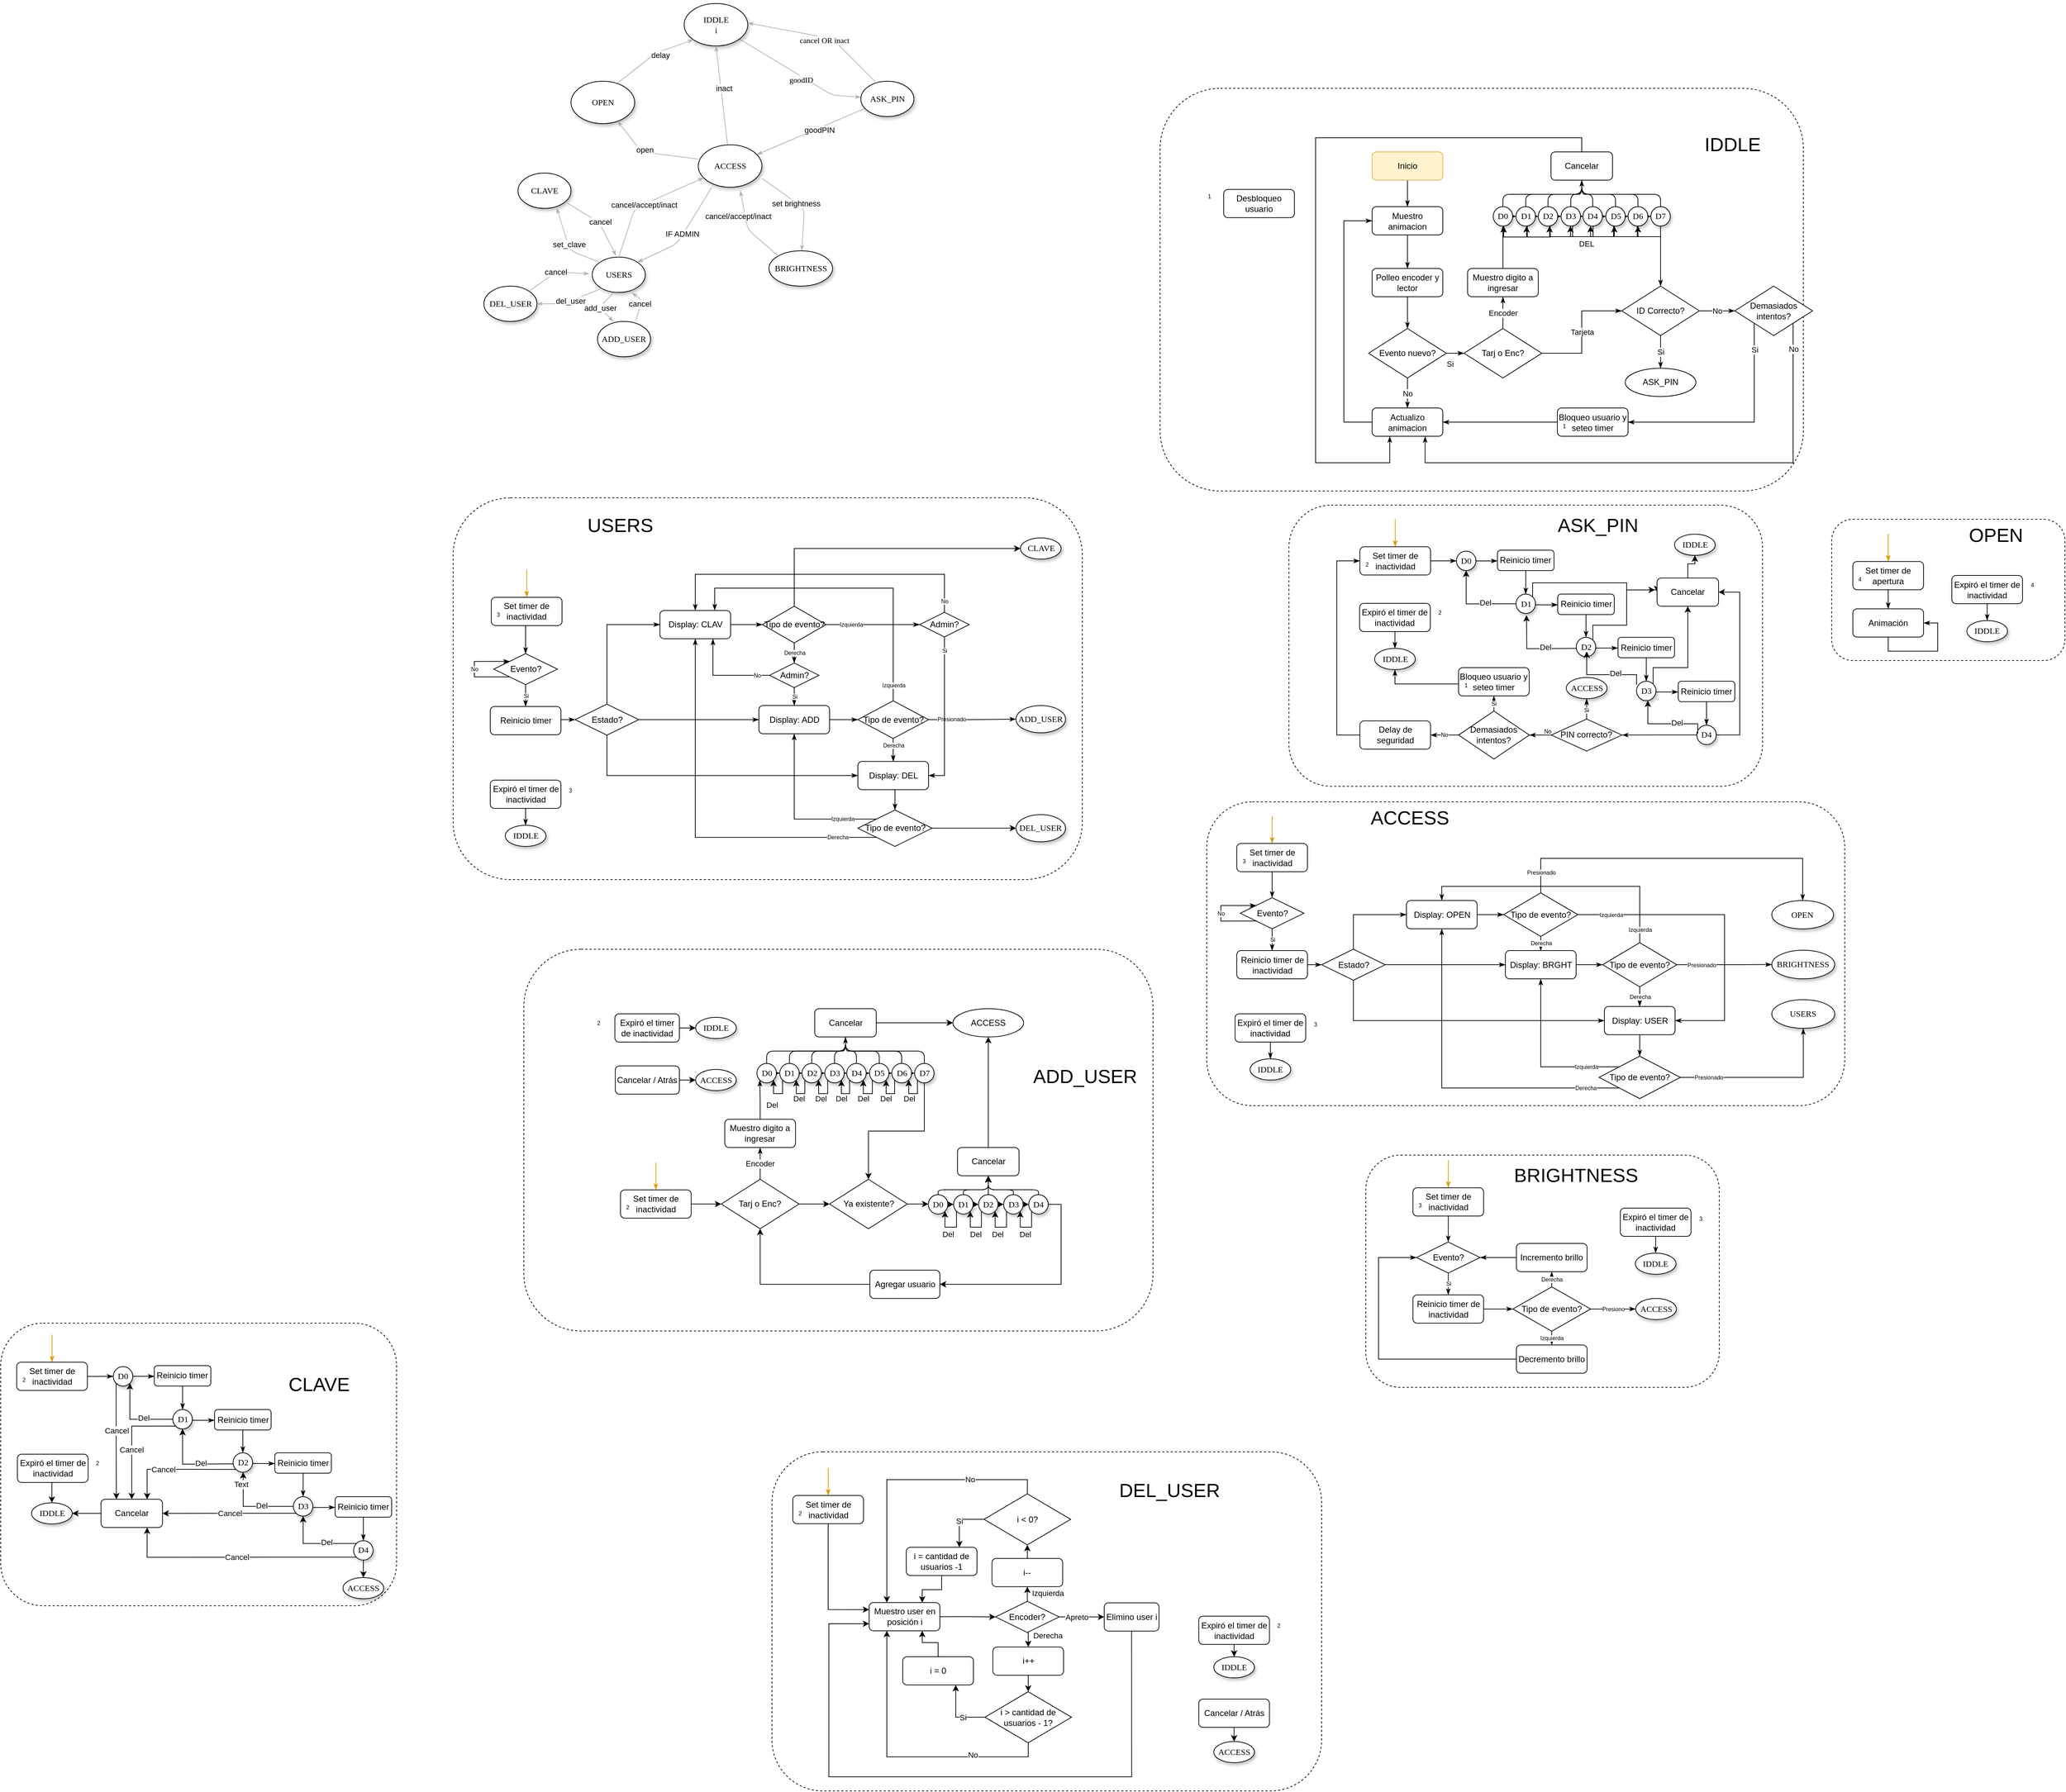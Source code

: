 <mxfile version="13.8.0" type="device"><diagram name="Page-1" id="42789a77-a242-8287-6e28-9cd8cfd52e62"><mxGraphModel dx="6092" dy="3558" grid="1" gridSize="10" guides="1" tooltips="1" connect="1" arrows="1" fold="1" page="1" pageScale="1" pageWidth="1100" pageHeight="850" background="#ffffff" math="0" shadow="0"><root><mxCell id="0"/><mxCell id="1" parent="0"/><mxCell id="wmBiB9iy5oq574RmLsb7-178" value="" style="rounded=1;whiteSpace=wrap;html=1;dashed=1;labelBackgroundColor=#ffffff;" vertex="1" parent="1"><mxGeometry x="-130" y="858.58" width="890" height="540.36" as="geometry"/></mxCell><mxCell id="g84IOWuO-ypxRdvfGeft-135" value="" style="rounded=1;whiteSpace=wrap;html=1;dashed=1;" parent="1" vertex="1"><mxGeometry x="221" y="1570" width="777.5" height="480" as="geometry"/></mxCell><mxCell id="g84IOWuO-ypxRdvfGeft-89" value="" style="rounded=1;whiteSpace=wrap;html=1;dashed=1;" parent="1" vertex="1"><mxGeometry x="-870" y="1387.86" width="560" height="400" as="geometry"/></mxCell><mxCell id="RaP16aRLE0DWbijVySvO-528" value="" style="rounded=1;whiteSpace=wrap;html=1;dashed=1;" parent="1" vertex="1"><mxGeometry x="1061" y="1150" width="500" height="328.74" as="geometry"/></mxCell><mxCell id="RaP16aRLE0DWbijVySvO-414" value="" style="rounded=1;whiteSpace=wrap;html=1;dashed=1;labelBackgroundColor=#ffffff;" parent="1" vertex="1"><mxGeometry x="-230" y="219.64" width="890" height="540.36" as="geometry"/></mxCell><mxCell id="RaP16aRLE0DWbijVySvO-347" value="" style="rounded=1;whiteSpace=wrap;html=1;dashed=1;" parent="1" vertex="1"><mxGeometry x="1720" y="250" width="330" height="200" as="geometry"/></mxCell><mxCell id="RaP16aRLE0DWbijVySvO-310" value="" style="rounded=1;whiteSpace=wrap;html=1;dashed=1;labelBackgroundColor=#ffffff;" parent="1" vertex="1"><mxGeometry x="836" y="650" width="902.5" height="430" as="geometry"/></mxCell><mxCell id="RaP16aRLE0DWbijVySvO-235" value="" style="rounded=1;whiteSpace=wrap;html=1;dashed=1;labelBackgroundColor=#ffffff;" parent="1" vertex="1"><mxGeometry x="952.25" y="230" width="670" height="398" as="geometry"/></mxCell><mxCell id="RaP16aRLE0DWbijVySvO-65" value="" style="rounded=1;whiteSpace=wrap;html=1;dashed=1;labelBackgroundColor=#ffffff;" parent="1" vertex="1"><mxGeometry x="770" y="-360" width="910" height="570" as="geometry"/></mxCell><mxCell id="1ea317790d2ca983-12" style="edgeStyle=none;rounded=1;html=1;labelBackgroundColor=none;startArrow=none;startFill=0;startSize=5;endArrow=classicThin;endFill=1;endSize=5;jettySize=auto;orthogonalLoop=1;strokeColor=#B3B3B3;strokeWidth=1;fontFamily=Verdana;fontSize=12;exitX=0.211;exitY=1.003;exitDx=0;exitDy=0;entryX=1;entryY=0;entryDx=0;entryDy=0;exitPerimeter=0;" parent="1" source="1ea317790d2ca983-4" target="1ea317790d2ca983-2" edge="1"><mxGeometry relative="1" as="geometry"><mxPoint x="176.09" y="-150.89" as="sourcePoint"/><Array as="points"><mxPoint x="86.75" y="-140"/></Array></mxGeometry></mxCell><mxCell id="RaP16aRLE0DWbijVySvO-8" value="IF ADMIN" style="edgeLabel;html=1;align=center;verticalAlign=middle;resizable=0;points=[];" parent="1ea317790d2ca983-12" vertex="1" connectable="0"><mxGeometry x="0.001" y="-1" relative="1" as="geometry"><mxPoint as="offset"/></mxGeometry></mxCell><mxCell id="1ea317790d2ca983-13" value="" style="edgeStyle=none;rounded=1;html=1;labelBackgroundColor=none;startArrow=none;startFill=0;startSize=5;endArrow=classicThin;endFill=1;endSize=5;jettySize=auto;orthogonalLoop=1;strokeColor=#B3B3B3;strokeWidth=1;fontFamily=Verdana;fontSize=12;metaEdit=0;exitX=1.006;exitY=0.799;exitDx=0;exitDy=0;exitPerimeter=0;" parent="1" source="1ea317790d2ca983-4" target="1ea317790d2ca983-9" edge="1"><mxGeometry relative="1" as="geometry"><mxPoint x="246.75" y="-280" as="sourcePoint"/><Array as="points"><mxPoint x="266.75" y="-190"/></Array></mxGeometry></mxCell><mxCell id="RaP16aRLE0DWbijVySvO-10" value="set brightness" style="edgeLabel;html=1;align=center;verticalAlign=middle;resizable=0;points=[];" parent="1ea317790d2ca983-13" vertex="1" connectable="0"><mxGeometry x="-0.119" y="-1" relative="1" as="geometry"><mxPoint as="offset"/></mxGeometry></mxCell><mxCell id="1ea317790d2ca983-14" value="" style="edgeStyle=none;rounded=1;html=1;labelBackgroundColor=none;startArrow=none;startFill=0;startSize=5;endArrow=classicThin;endFill=1;endSize=5;jettySize=auto;orthogonalLoop=1;strokeColor=#B3B3B3;strokeWidth=1;fontFamily=Verdana;fontSize=12" parent="1" source="1ea317790d2ca983-1" target="1ea317790d2ca983-3" edge="1"><mxGeometry relative="1" as="geometry"><Array as="points"><mxPoint x="306.75" y="-350"/></Array></mxGeometry></mxCell><mxCell id="RaP16aRLE0DWbijVySvO-16" value="&lt;span style=&quot;font-family: &amp;#34;verdana&amp;#34; ; background-color: rgb(248 , 249 , 250)&quot;&gt;&lt;font style=&quot;font-size: 11px&quot;&gt;goodID&lt;/font&gt;&lt;/span&gt;" style="edgeLabel;html=1;align=center;verticalAlign=middle;resizable=0;points=[];" parent="1ea317790d2ca983-14" vertex="1" connectable="0"><mxGeometry x="0.07" y="-4" relative="1" as="geometry"><mxPoint as="offset"/></mxGeometry></mxCell><mxCell id="1ea317790d2ca983-1" value="IDDLE&lt;br&gt;i" style="ellipse;whiteSpace=wrap;html=1;rounded=0;shadow=1;comic=0;labelBackgroundColor=none;strokeWidth=1;fontFamily=Verdana;fontSize=12;align=center;" parent="1" vertex="1"><mxGeometry x="96.75" y="-480" width="90" height="60" as="geometry"/></mxCell><mxCell id="1ea317790d2ca983-2" value="&lt;span&gt;USERS&lt;/span&gt;" style="ellipse;whiteSpace=wrap;html=1;rounded=0;shadow=1;comic=0;labelBackgroundColor=none;strokeWidth=1;fontFamily=Verdana;fontSize=12;align=center;" parent="1" vertex="1"><mxGeometry x="-33.25" y="-121.07" width="75" height="50" as="geometry"/></mxCell><mxCell id="1ea317790d2ca983-15" value="" style="edgeStyle=none;rounded=1;html=1;labelBackgroundColor=none;startArrow=none;startFill=0;startSize=5;endArrow=classicThin;endFill=1;endSize=5;jettySize=auto;orthogonalLoop=1;strokeColor=#B3B3B3;strokeWidth=1;fontFamily=Verdana;fontSize=12" parent="1" source="1ea317790d2ca983-3" target="1ea317790d2ca983-4" edge="1"><mxGeometry relative="1" as="geometry"/></mxCell><mxCell id="RaP16aRLE0DWbijVySvO-13" value="goodPIN" style="edgeLabel;html=1;align=center;verticalAlign=middle;resizable=0;points=[];" parent="1ea317790d2ca983-15" vertex="1" connectable="0"><mxGeometry x="-0.144" y="3" relative="1" as="geometry"><mxPoint x="-1" as="offset"/></mxGeometry></mxCell><mxCell id="1ea317790d2ca983-3" value="&lt;span&gt;ASK_PIN&lt;/span&gt;" style="ellipse;whiteSpace=wrap;html=1;rounded=0;shadow=1;comic=0;labelBackgroundColor=none;strokeWidth=1;fontFamily=Verdana;fontSize=12;align=center;" parent="1" vertex="1"><mxGeometry x="346.75" y="-370" width="75" height="50" as="geometry"/></mxCell><mxCell id="1ea317790d2ca983-16" value="" style="edgeStyle=none;rounded=1;html=1;labelBackgroundColor=none;startArrow=none;startFill=0;startSize=5;endArrow=classicThin;endFill=1;endSize=5;jettySize=auto;orthogonalLoop=1;strokeColor=#B3B3B3;strokeWidth=1;fontFamily=Verdana;fontSize=12;entryX=0.5;entryY=1;entryDx=0;entryDy=0;" parent="1" source="1ea317790d2ca983-4" target="1ea317790d2ca983-1" edge="1"><mxGeometry relative="1" as="geometry"><mxPoint x="384.25" y="-90" as="targetPoint"/></mxGeometry></mxCell><mxCell id="RaP16aRLE0DWbijVySvO-14" value="inact" style="edgeLabel;html=1;align=center;verticalAlign=middle;resizable=0;points=[];" parent="1ea317790d2ca983-16" vertex="1" connectable="0"><mxGeometry x="0.141" y="-4" relative="1" as="geometry"><mxPoint as="offset"/></mxGeometry></mxCell><mxCell id="1ea317790d2ca983-4" value="ACCESS" style="ellipse;whiteSpace=wrap;html=1;rounded=0;shadow=1;comic=0;labelBackgroundColor=none;strokeWidth=1;fontFamily=Verdana;fontSize=12;align=center;" parent="1" vertex="1"><mxGeometry x="116.75" y="-280" width="90" height="60" as="geometry"/></mxCell><mxCell id="1ea317790d2ca983-9" value="BRIGHTNESS" style="ellipse;whiteSpace=wrap;html=1;rounded=0;shadow=1;comic=0;labelBackgroundColor=none;strokeWidth=1;fontFamily=Verdana;fontSize=12;align=center;" parent="1" vertex="1"><mxGeometry x="216.75" y="-130" width="90" height="50" as="geometry"/></mxCell><mxCell id="RaP16aRLE0DWbijVySvO-6" value="" style="edgeStyle=none;rounded=1;html=1;labelBackgroundColor=none;startArrow=classicThin;startFill=1;startSize=5;endArrow=none;endFill=0;endSize=5;jettySize=auto;orthogonalLoop=1;strokeColor=#B3B3B3;strokeWidth=1;fontFamily=Verdana;fontSize=12;exitX=0.661;exitY=1.081;exitDx=0;exitDy=0;entryX=0;entryY=0;entryDx=0;entryDy=0;exitPerimeter=0;" parent="1" source="1ea317790d2ca983-4" target="1ea317790d2ca983-9" edge="1"><mxGeometry relative="1" as="geometry"><mxPoint x="233.78" y="-258.928" as="sourcePoint"/><mxPoint x="276.359" y="-123.509" as="targetPoint"/><Array as="points"><mxPoint x="186.75" y="-160"/></Array></mxGeometry></mxCell><mxCell id="RaP16aRLE0DWbijVySvO-11" value="cancel/accept/inact" style="edgeLabel;html=1;align=center;verticalAlign=middle;resizable=0;points=[];" parent="RaP16aRLE0DWbijVySvO-6" vertex="1" connectable="0"><mxGeometry x="0.022" y="18" relative="1" as="geometry"><mxPoint x="-27" y="-7" as="offset"/></mxGeometry></mxCell><mxCell id="RaP16aRLE0DWbijVySvO-7" style="edgeStyle=none;rounded=1;html=1;labelBackgroundColor=none;startArrow=classicThin;startFill=1;startSize=5;endArrow=none;endFill=0;endSize=5;jettySize=auto;orthogonalLoop=1;strokeColor=#B3B3B3;strokeWidth=1;fontFamily=Verdana;fontSize=12;entryX=0.5;entryY=0;entryDx=0;entryDy=0;" parent="1" source="1ea317790d2ca983-4" target="1ea317790d2ca983-2" edge="1"><mxGeometry relative="1" as="geometry"><mxPoint x="159.72" y="-159.998" as="sourcePoint"/><mxPoint x="203.66" y="172.911" as="targetPoint"/><Array as="points"><mxPoint x="26.75" y="-190"/></Array></mxGeometry></mxCell><mxCell id="RaP16aRLE0DWbijVySvO-9" value="cancel/accept/inact" style="edgeLabel;html=1;align=center;verticalAlign=middle;resizable=0;points=[];" parent="RaP16aRLE0DWbijVySvO-7" vertex="1" connectable="0"><mxGeometry x="0.033" y="1" relative="1" as="geometry"><mxPoint as="offset"/></mxGeometry></mxCell><mxCell id="RaP16aRLE0DWbijVySvO-17" value="" style="edgeStyle=none;rounded=1;html=1;labelBackgroundColor=none;startArrow=classicThin;startFill=1;startSize=5;endArrow=none;endFill=0;endSize=5;jettySize=auto;orthogonalLoop=1;strokeColor=#B3B3B3;strokeWidth=1;fontFamily=Verdana;fontSize=12;entryX=0.271;entryY=0.011;entryDx=0;entryDy=0;entryPerimeter=0;" parent="1" target="1ea317790d2ca983-3" edge="1"><mxGeometry relative="1" as="geometry"><mxPoint x="186.75" y="-452.5" as="sourcePoint"/><mxPoint x="358.639" y="-369.998" as="targetPoint"/><Array as="points"><mxPoint x="306.75" y="-430"/></Array></mxGeometry></mxCell><mxCell id="RaP16aRLE0DWbijVySvO-18" value="&lt;font face=&quot;verdana&quot; size=&quot;1&quot;&gt;&lt;span style=&quot;background-color: rgb(248 , 249 , 250) ; font-size: 11px&quot;&gt;cancel OR inact&lt;/span&gt;&lt;/font&gt;" style="edgeLabel;html=1;align=center;verticalAlign=middle;resizable=0;points=[];" parent="RaP16aRLE0DWbijVySvO-17" vertex="1" connectable="0"><mxGeometry x="0.07" y="-4" relative="1" as="geometry"><mxPoint as="offset"/></mxGeometry></mxCell><mxCell id="RaP16aRLE0DWbijVySvO-26" value="OPEN" style="ellipse;whiteSpace=wrap;html=1;rounded=0;shadow=1;comic=0;labelBackgroundColor=none;strokeWidth=1;fontFamily=Verdana;fontSize=12;align=center;" parent="1" vertex="1"><mxGeometry x="-63.25" y="-370" width="90" height="60" as="geometry"/></mxCell><mxCell id="RaP16aRLE0DWbijVySvO-27" value="" style="edgeStyle=none;rounded=1;html=1;labelBackgroundColor=none;startArrow=none;startFill=0;startSize=5;endArrow=classicThin;endFill=1;endSize=5;jettySize=auto;orthogonalLoop=1;strokeColor=#B3B3B3;strokeWidth=1;fontFamily=Verdana;fontSize=12;" parent="1" target="RaP16aRLE0DWbijVySvO-26" edge="1"><mxGeometry relative="1" as="geometry"><mxPoint x="116.749" y="-259.908" as="sourcePoint"/><mxPoint x="100.28" y="-400" as="targetPoint"/><Array as="points"><mxPoint x="36.75" y="-270"/></Array></mxGeometry></mxCell><mxCell id="RaP16aRLE0DWbijVySvO-28" value="open" style="edgeLabel;html=1;align=center;verticalAlign=middle;resizable=0;points=[];" parent="RaP16aRLE0DWbijVySvO-27" vertex="1" connectable="0"><mxGeometry x="0.141" y="-4" relative="1" as="geometry"><mxPoint as="offset"/></mxGeometry></mxCell><mxCell id="RaP16aRLE0DWbijVySvO-29" value="" style="edgeStyle=none;rounded=1;html=1;labelBackgroundColor=none;startArrow=none;startFill=0;startSize=5;endArrow=classicThin;endFill=1;endSize=5;jettySize=auto;orthogonalLoop=1;strokeColor=#B3B3B3;strokeWidth=1;fontFamily=Verdana;fontSize=12;entryX=0;entryY=1;entryDx=0;entryDy=0;" parent="1" target="1ea317790d2ca983-1" edge="1"><mxGeometry relative="1" as="geometry"><mxPoint x="3.219" y="-367.958" as="sourcePoint"/><mxPoint x="-13.25" y="-508.05" as="targetPoint"/><Array as="points"><mxPoint x="56.75" y="-410"/></Array></mxGeometry></mxCell><mxCell id="RaP16aRLE0DWbijVySvO-31" value="delay" style="edgeLabel;html=1;align=center;verticalAlign=middle;resizable=0;points=[];" parent="RaP16aRLE0DWbijVySvO-29" vertex="1" connectable="0"><mxGeometry x="-0.167" y="-14" relative="1" as="geometry"><mxPoint x="10" y="-18" as="offset"/></mxGeometry></mxCell><mxCell id="RaP16aRLE0DWbijVySvO-54" style="edgeStyle=orthogonalEdgeStyle;rounded=0;orthogonalLoop=1;jettySize=auto;html=1;exitX=0.5;exitY=1;exitDx=0;exitDy=0;entryX=0.5;entryY=0;entryDx=0;entryDy=0;startArrow=none;startFill=0;endArrow=classicThin;endFill=1;" parent="1" source="RaP16aRLE0DWbijVySvO-40" target="RaP16aRLE0DWbijVySvO-81" edge="1"><mxGeometry relative="1" as="geometry"><mxPoint x="1119.94" y="-32.5" as="targetPoint"/></mxGeometry></mxCell><mxCell id="RaP16aRLE0DWbijVySvO-40" value="Muestro animacion" style="rounded=1;whiteSpace=wrap;html=1;" parent="1" vertex="1"><mxGeometry x="1069.94" y="-192.5" width="100" height="40" as="geometry"/></mxCell><mxCell id="RaP16aRLE0DWbijVySvO-58" value="No" style="edgeStyle=orthogonalEdgeStyle;rounded=0;orthogonalLoop=1;jettySize=auto;html=1;exitX=1;exitY=0.5;exitDx=0;exitDy=0;entryX=0;entryY=0.5;entryDx=0;entryDy=0;startArrow=none;startFill=0;endArrow=classicThin;endFill=1;" parent="1" source="RaP16aRLE0DWbijVySvO-46" target="RaP16aRLE0DWbijVySvO-55" edge="1"><mxGeometry relative="1" as="geometry"/></mxCell><mxCell id="RaP16aRLE0DWbijVySvO-98" value="Si" style="edgeStyle=orthogonalEdgeStyle;rounded=0;orthogonalLoop=1;jettySize=auto;html=1;exitX=0.5;exitY=1;exitDx=0;exitDy=0;entryX=0.5;entryY=0;entryDx=0;entryDy=0;startArrow=none;startFill=0;endArrow=classicThin;endFill=1;" parent="1" source="RaP16aRLE0DWbijVySvO-46" target="RaP16aRLE0DWbijVySvO-97" edge="1"><mxGeometry relative="1" as="geometry"/></mxCell><mxCell id="RaP16aRLE0DWbijVySvO-46" value="ID Correcto?" style="rhombus;whiteSpace=wrap;html=1;" parent="1" vertex="1"><mxGeometry x="1423" y="-80" width="110" height="70" as="geometry"/></mxCell><mxCell id="RaP16aRLE0DWbijVySvO-57" style="edgeStyle=orthogonalEdgeStyle;rounded=0;orthogonalLoop=1;jettySize=auto;html=1;exitX=0;exitY=0.5;exitDx=0;exitDy=0;entryX=0;entryY=0.5;entryDx=0;entryDy=0;startArrow=none;startFill=0;endArrow=classicThin;endFill=1;" parent="1" source="RaP16aRLE0DWbijVySvO-48" target="RaP16aRLE0DWbijVySvO-40" edge="1"><mxGeometry relative="1" as="geometry"><Array as="points"><mxPoint x="1030" y="113"/><mxPoint x="1030" y="-172"/></Array></mxGeometry></mxCell><mxCell id="RaP16aRLE0DWbijVySvO-48" value="Actualizo animacion" style="rounded=1;whiteSpace=wrap;html=1;" parent="1" vertex="1"><mxGeometry x="1069.94" y="92.5" width="100" height="40" as="geometry"/></mxCell><mxCell id="RaP16aRLE0DWbijVySvO-59" value="No" style="edgeStyle=orthogonalEdgeStyle;rounded=0;orthogonalLoop=1;jettySize=auto;html=1;exitX=1;exitY=1;exitDx=0;exitDy=0;entryX=0.75;entryY=1;entryDx=0;entryDy=0;startArrow=none;startFill=0;endArrow=classicThin;endFill=1;" parent="1" source="RaP16aRLE0DWbijVySvO-55" target="RaP16aRLE0DWbijVySvO-48" edge="1"><mxGeometry x="-0.904" relative="1" as="geometry"><Array as="points"><mxPoint x="1666" y="170"/><mxPoint x="1145" y="170"/></Array><mxPoint as="offset"/></mxGeometry></mxCell><mxCell id="RaP16aRLE0DWbijVySvO-136" value="Si" style="edgeStyle=orthogonalEdgeStyle;rounded=0;orthogonalLoop=1;jettySize=auto;html=1;exitX=0;exitY=1;exitDx=0;exitDy=0;entryX=1;entryY=0.5;entryDx=0;entryDy=0;startArrow=none;startFill=0;endArrow=classicThin;endFill=1;endSize=6;strokeColor=#000000;" parent="1" source="RaP16aRLE0DWbijVySvO-55" target="RaP16aRLE0DWbijVySvO-135" edge="1"><mxGeometry x="-0.764" relative="1" as="geometry"><Array as="points"><mxPoint x="1611" y="113"/></Array><mxPoint as="offset"/></mxGeometry></mxCell><mxCell id="RaP16aRLE0DWbijVySvO-55" value="Demasiados intentos?" style="rhombus;whiteSpace=wrap;html=1;" parent="1" vertex="1"><mxGeometry x="1583" y="-80" width="110" height="70" as="geometry"/></mxCell><mxCell id="RaP16aRLE0DWbijVySvO-64" style="edgeStyle=orthogonalEdgeStyle;rounded=0;orthogonalLoop=1;jettySize=auto;html=1;exitX=0.5;exitY=1;exitDx=0;exitDy=0;entryX=0.5;entryY=0;entryDx=0;entryDy=0;startArrow=none;startFill=0;endArrow=classicThin;endFill=1;" parent="1" source="RaP16aRLE0DWbijVySvO-63" target="RaP16aRLE0DWbijVySvO-40" edge="1"><mxGeometry relative="1" as="geometry"/></mxCell><mxCell id="RaP16aRLE0DWbijVySvO-63" value="Inicio" style="rounded=1;whiteSpace=wrap;html=1;fillColor=#fff2cc;strokeColor=#d6b656;" parent="1" vertex="1"><mxGeometry x="1069.94" y="-270" width="100" height="40" as="geometry"/></mxCell><mxCell id="RaP16aRLE0DWbijVySvO-66" value="&lt;font style=&quot;font-size: 27px&quot;&gt;IDDLE&lt;/font&gt;" style="text;html=1;strokeColor=none;fillColor=none;align=center;verticalAlign=middle;whiteSpace=wrap;rounded=0;dashed=1;" parent="1" vertex="1"><mxGeometry x="1560" y="-290" width="40" height="20" as="geometry"/></mxCell><mxCell id="RaP16aRLE0DWbijVySvO-105" style="edgeStyle=orthogonalEdgeStyle;rounded=0;orthogonalLoop=1;jettySize=auto;html=1;exitX=1;exitY=0.5;exitDx=0;exitDy=0;entryX=0;entryY=0.5;entryDx=0;entryDy=0;startArrow=none;startFill=0;endArrow=classicThin;endFill=1;" parent="1" source="RaP16aRLE0DWbijVySvO-67" target="RaP16aRLE0DWbijVySvO-90" edge="1"><mxGeometry relative="1" as="geometry"/></mxCell><mxCell id="RaP16aRLE0DWbijVySvO-122" style="edgeStyle=orthogonalEdgeStyle;orthogonalLoop=1;jettySize=auto;html=1;exitX=0.5;exitY=0;exitDx=0;exitDy=0;entryX=0.5;entryY=1;entryDx=0;entryDy=0;startArrow=none;startFill=0;endArrow=classicThin;endFill=1;endSize=6;rounded=1;" parent="1" source="RaP16aRLE0DWbijVySvO-67" target="RaP16aRLE0DWbijVySvO-121" edge="1"><mxGeometry relative="1" as="geometry"><Array as="points"><mxPoint x="1255" y="-210"/><mxPoint x="1366" y="-210"/></Array></mxGeometry></mxCell><mxCell id="RaP16aRLE0DWbijVySvO-67" value="D0" style="ellipse;whiteSpace=wrap;html=1;rounded=0;shadow=1;comic=0;labelBackgroundColor=none;strokeWidth=1;fontFamily=Verdana;fontSize=12;align=center;" parent="1" vertex="1"><mxGeometry x="1241.25" y="-192.5" width="27.5" height="27.5" as="geometry"/></mxCell><mxCell id="RaP16aRLE0DWbijVySvO-83" style="edgeStyle=orthogonalEdgeStyle;rounded=0;orthogonalLoop=1;jettySize=auto;html=1;entryX=0.5;entryY=0;entryDx=0;entryDy=0;startArrow=none;startFill=0;endArrow=classicThin;endFill=1;" parent="1" source="RaP16aRLE0DWbijVySvO-81" target="RaP16aRLE0DWbijVySvO-82" edge="1"><mxGeometry relative="1" as="geometry"/></mxCell><mxCell id="RaP16aRLE0DWbijVySvO-81" value="Polleo encoder y lector" style="rounded=1;whiteSpace=wrap;html=1;" parent="1" vertex="1"><mxGeometry x="1069.94" y="-105" width="100" height="40" as="geometry"/></mxCell><mxCell id="RaP16aRLE0DWbijVySvO-84" value="No" style="edgeStyle=orthogonalEdgeStyle;rounded=0;orthogonalLoop=1;jettySize=auto;html=1;exitX=0.5;exitY=1;exitDx=0;exitDy=0;entryX=0.5;entryY=0;entryDx=0;entryDy=0;startArrow=none;startFill=0;endArrow=classicThin;endFill=1;" parent="1" source="RaP16aRLE0DWbijVySvO-82" target="RaP16aRLE0DWbijVySvO-48" edge="1"><mxGeometry relative="1" as="geometry"/></mxCell><mxCell id="RaP16aRLE0DWbijVySvO-130" value="Si" style="edgeStyle=orthogonalEdgeStyle;rounded=1;orthogonalLoop=1;jettySize=auto;html=1;exitX=1;exitY=0.5;exitDx=0;exitDy=0;entryX=0;entryY=0.5;entryDx=0;entryDy=0;startArrow=none;startFill=0;endArrow=classicThin;endFill=1;endSize=6;strokeColor=#000000;" parent="1" edge="1"><mxGeometry x="-0.596" y="-15" relative="1" as="geometry"><mxPoint x="1174.94" y="15" as="sourcePoint"/><mxPoint x="1200" y="15" as="targetPoint"/><mxPoint as="offset"/></mxGeometry></mxCell><mxCell id="RaP16aRLE0DWbijVySvO-82" value="Evento nuevo?" style="rhombus;whiteSpace=wrap;html=1;" parent="1" vertex="1"><mxGeometry x="1064.94" y="-20" width="110" height="70" as="geometry"/></mxCell><mxCell id="RaP16aRLE0DWbijVySvO-86" value="Tarjeta" style="edgeStyle=orthogonalEdgeStyle;rounded=0;orthogonalLoop=1;jettySize=auto;html=1;exitX=1;exitY=0.5;exitDx=0;exitDy=0;entryX=0;entryY=0.5;entryDx=0;entryDy=0;startArrow=none;startFill=0;endArrow=classicThin;endFill=1;" parent="1" source="RaP16aRLE0DWbijVySvO-85" target="RaP16aRLE0DWbijVySvO-46" edge="1"><mxGeometry relative="1" as="geometry"><mxPoint x="1340" y="15" as="sourcePoint"/></mxGeometry></mxCell><mxCell id="RaP16aRLE0DWbijVySvO-89" value="Encoder" style="edgeStyle=orthogonalEdgeStyle;rounded=0;orthogonalLoop=1;jettySize=auto;html=1;exitX=0.5;exitY=0;exitDx=0;exitDy=0;entryX=0.5;entryY=1;entryDx=0;entryDy=0;startArrow=none;startFill=0;endArrow=classicThin;endFill=1;" parent="1" source="RaP16aRLE0DWbijVySvO-85" target="RaP16aRLE0DWbijVySvO-88" edge="1"><mxGeometry relative="1" as="geometry"/></mxCell><mxCell id="RaP16aRLE0DWbijVySvO-85" value="Tarj o Enc?" style="rhombus;whiteSpace=wrap;html=1;" parent="1" vertex="1"><mxGeometry x="1200" y="-20" width="110" height="70" as="geometry"/></mxCell><mxCell id="RaP16aRLE0DWbijVySvO-118" style="edgeStyle=orthogonalEdgeStyle;rounded=0;orthogonalLoop=1;jettySize=auto;html=1;exitX=0.5;exitY=0;exitDx=0;exitDy=0;entryX=0.5;entryY=1;entryDx=0;entryDy=0;startArrow=none;startFill=0;endArrow=classicThin;endFill=1;" parent="1" source="RaP16aRLE0DWbijVySvO-88" target="RaP16aRLE0DWbijVySvO-67" edge="1"><mxGeometry relative="1" as="geometry"/></mxCell><mxCell id="RaP16aRLE0DWbijVySvO-88" value="Muestro digito a ingresar" style="rounded=1;whiteSpace=wrap;html=1;" parent="1" vertex="1"><mxGeometry x="1205" y="-105" width="100" height="40" as="geometry"/></mxCell><mxCell id="RaP16aRLE0DWbijVySvO-109" style="edgeStyle=orthogonalEdgeStyle;rounded=0;orthogonalLoop=1;jettySize=auto;html=1;exitX=1;exitY=0.5;exitDx=0;exitDy=0;entryX=0;entryY=0.5;entryDx=0;entryDy=0;startArrow=none;startFill=0;endArrow=classicThin;endFill=1;" parent="1" source="RaP16aRLE0DWbijVySvO-90" target="RaP16aRLE0DWbijVySvO-107" edge="1"><mxGeometry relative="1" as="geometry"/></mxCell><mxCell id="RaP16aRLE0DWbijVySvO-123" style="edgeStyle=orthogonalEdgeStyle;orthogonalLoop=1;jettySize=auto;html=1;exitX=0.5;exitY=0;exitDx=0;exitDy=0;entryX=0.5;entryY=1;entryDx=0;entryDy=0;startArrow=none;startFill=0;endArrow=none;endFill=0;endSize=6;strokeColor=#000000;rounded=1;" parent="1" source="RaP16aRLE0DWbijVySvO-90" target="RaP16aRLE0DWbijVySvO-121" edge="1"><mxGeometry relative="1" as="geometry"><Array as="points"><mxPoint x="1287" y="-210"/><mxPoint x="1366" y="-210"/></Array></mxGeometry></mxCell><mxCell id="RaP16aRLE0DWbijVySvO-90" value="D1" style="ellipse;whiteSpace=wrap;html=1;rounded=0;shadow=1;comic=0;labelBackgroundColor=none;strokeWidth=1;fontFamily=Verdana;fontSize=12;align=center;" parent="1" vertex="1"><mxGeometry x="1273.5" y="-192.5" width="27.5" height="27.5" as="geometry"/></mxCell><mxCell id="RaP16aRLE0DWbijVySvO-97" value="ASK_PIN" style="ellipse;whiteSpace=wrap;html=1;" parent="1" vertex="1"><mxGeometry x="1428" y="36.25" width="100" height="40" as="geometry"/></mxCell><mxCell id="RaP16aRLE0DWbijVySvO-106" style="edgeStyle=orthogonalEdgeStyle;rounded=0;orthogonalLoop=1;jettySize=auto;html=1;exitX=1;exitY=0.5;exitDx=0;exitDy=0;entryX=0;entryY=0.5;entryDx=0;entryDy=0;startArrow=none;startFill=0;endArrow=classicThin;endFill=1;" parent="1" source="RaP16aRLE0DWbijVySvO-107" target="RaP16aRLE0DWbijVySvO-108" edge="1"><mxGeometry relative="1" as="geometry"/></mxCell><mxCell id="RaP16aRLE0DWbijVySvO-124" style="edgeStyle=orthogonalEdgeStyle;rounded=1;orthogonalLoop=1;jettySize=auto;html=1;exitX=0.5;exitY=0;exitDx=0;exitDy=0;entryX=0.5;entryY=1;entryDx=0;entryDy=0;startArrow=none;startFill=0;endArrow=none;endFill=0;endSize=6;strokeColor=#000000;" parent="1" source="RaP16aRLE0DWbijVySvO-107" target="RaP16aRLE0DWbijVySvO-121" edge="1"><mxGeometry relative="1" as="geometry"><Array as="points"><mxPoint x="1319" y="-210"/><mxPoint x="1366" y="-210"/></Array></mxGeometry></mxCell><mxCell id="RaP16aRLE0DWbijVySvO-107" value="D2" style="ellipse;whiteSpace=wrap;html=1;rounded=0;shadow=1;comic=0;labelBackgroundColor=none;strokeWidth=1;fontFamily=Verdana;fontSize=12;align=center;" parent="1" vertex="1"><mxGeometry x="1305" y="-192.5" width="27.5" height="27.5" as="geometry"/></mxCell><mxCell id="RaP16aRLE0DWbijVySvO-117" style="edgeStyle=orthogonalEdgeStyle;rounded=0;orthogonalLoop=1;jettySize=auto;html=1;exitX=1;exitY=0.5;exitDx=0;exitDy=0;entryX=0;entryY=0.5;entryDx=0;entryDy=0;startArrow=none;startFill=0;endArrow=classicThin;endFill=1;" parent="1" source="RaP16aRLE0DWbijVySvO-108" target="RaP16aRLE0DWbijVySvO-111" edge="1"><mxGeometry relative="1" as="geometry"/></mxCell><mxCell id="RaP16aRLE0DWbijVySvO-125" style="edgeStyle=orthogonalEdgeStyle;rounded=1;orthogonalLoop=1;jettySize=auto;html=1;exitX=0.5;exitY=0;exitDx=0;exitDy=0;entryX=0.5;entryY=1;entryDx=0;entryDy=0;startArrow=none;startFill=0;endArrow=none;endFill=0;endSize=6;strokeColor=#000000;" parent="1" source="RaP16aRLE0DWbijVySvO-108" target="RaP16aRLE0DWbijVySvO-121" edge="1"><mxGeometry relative="1" as="geometry"><Array as="points"><mxPoint x="1351" y="-210"/><mxPoint x="1366" y="-210"/></Array></mxGeometry></mxCell><mxCell id="RaP16aRLE0DWbijVySvO-108" value="D3" style="ellipse;whiteSpace=wrap;html=1;rounded=0;shadow=1;comic=0;labelBackgroundColor=none;strokeWidth=1;fontFamily=Verdana;fontSize=12;align=center;" parent="1" vertex="1"><mxGeometry x="1337.25" y="-192.5" width="27.5" height="27.5" as="geometry"/></mxCell><mxCell id="RaP16aRLE0DWbijVySvO-110" style="edgeStyle=orthogonalEdgeStyle;rounded=0;orthogonalLoop=1;jettySize=auto;html=1;exitX=1;exitY=0.5;exitDx=0;exitDy=0;entryX=0;entryY=0.5;entryDx=0;entryDy=0;startArrow=none;startFill=0;endArrow=classicThin;endFill=1;" parent="1" source="RaP16aRLE0DWbijVySvO-111" target="RaP16aRLE0DWbijVySvO-113" edge="1"><mxGeometry relative="1" as="geometry"/></mxCell><mxCell id="RaP16aRLE0DWbijVySvO-126" style="edgeStyle=orthogonalEdgeStyle;rounded=1;orthogonalLoop=1;jettySize=auto;html=1;exitX=0.5;exitY=0;exitDx=0;exitDy=0;entryX=0.5;entryY=1;entryDx=0;entryDy=0;startArrow=none;startFill=0;endArrow=none;endFill=0;endSize=6;strokeColor=#000000;" parent="1" source="RaP16aRLE0DWbijVySvO-111" target="RaP16aRLE0DWbijVySvO-121" edge="1"><mxGeometry relative="1" as="geometry"><Array as="points"><mxPoint x="1382" y="-210"/><mxPoint x="1366" y="-210"/></Array></mxGeometry></mxCell><mxCell id="RaP16aRLE0DWbijVySvO-111" value="D4" style="ellipse;whiteSpace=wrap;html=1;rounded=0;shadow=1;comic=0;labelBackgroundColor=none;strokeWidth=1;fontFamily=Verdana;fontSize=12;align=center;" parent="1" vertex="1"><mxGeometry x="1368.25" y="-192.5" width="27.5" height="27.5" as="geometry"/></mxCell><mxCell id="RaP16aRLE0DWbijVySvO-112" style="edgeStyle=orthogonalEdgeStyle;rounded=0;orthogonalLoop=1;jettySize=auto;html=1;exitX=1;exitY=0.5;exitDx=0;exitDy=0;entryX=0;entryY=0.5;entryDx=0;entryDy=0;startArrow=none;startFill=0;endArrow=classicThin;endFill=1;" parent="1" source="RaP16aRLE0DWbijVySvO-113" target="RaP16aRLE0DWbijVySvO-115" edge="1"><mxGeometry relative="1" as="geometry"/></mxCell><mxCell id="RaP16aRLE0DWbijVySvO-127" style="edgeStyle=orthogonalEdgeStyle;rounded=1;orthogonalLoop=1;jettySize=auto;html=1;exitX=0.5;exitY=0;exitDx=0;exitDy=0;entryX=0.5;entryY=1;entryDx=0;entryDy=0;startArrow=none;startFill=0;endArrow=none;endFill=0;endSize=6;strokeColor=#000000;" parent="1" source="RaP16aRLE0DWbijVySvO-113" target="RaP16aRLE0DWbijVySvO-121" edge="1"><mxGeometry relative="1" as="geometry"><Array as="points"><mxPoint x="1414" y="-210"/><mxPoint x="1366" y="-210"/></Array></mxGeometry></mxCell><mxCell id="RaP16aRLE0DWbijVySvO-113" value="D5" style="ellipse;whiteSpace=wrap;html=1;rounded=0;shadow=1;comic=0;labelBackgroundColor=none;strokeWidth=1;fontFamily=Verdana;fontSize=12;align=center;" parent="1" vertex="1"><mxGeometry x="1400.5" y="-192.5" width="27.5" height="27.5" as="geometry"/></mxCell><mxCell id="RaP16aRLE0DWbijVySvO-114" style="edgeStyle=orthogonalEdgeStyle;rounded=0;orthogonalLoop=1;jettySize=auto;html=1;exitX=1;exitY=0.5;exitDx=0;exitDy=0;entryX=0;entryY=0.5;entryDx=0;entryDy=0;startArrow=none;startFill=0;endArrow=classicThin;endFill=1;" parent="1" source="RaP16aRLE0DWbijVySvO-115" target="RaP16aRLE0DWbijVySvO-116" edge="1"><mxGeometry relative="1" as="geometry"/></mxCell><mxCell id="RaP16aRLE0DWbijVySvO-128" style="edgeStyle=orthogonalEdgeStyle;rounded=1;orthogonalLoop=1;jettySize=auto;html=1;exitX=0.5;exitY=0;exitDx=0;exitDy=0;entryX=0.5;entryY=1;entryDx=0;entryDy=0;startArrow=none;startFill=0;endArrow=none;endFill=0;endSize=6;strokeColor=#000000;" parent="1" source="RaP16aRLE0DWbijVySvO-115" target="RaP16aRLE0DWbijVySvO-121" edge="1"><mxGeometry relative="1" as="geometry"><Array as="points"><mxPoint x="1446" y="-210"/><mxPoint x="1366" y="-210"/></Array></mxGeometry></mxCell><mxCell id="RaP16aRLE0DWbijVySvO-115" value="D6" style="ellipse;whiteSpace=wrap;html=1;rounded=0;shadow=1;comic=0;labelBackgroundColor=none;strokeWidth=1;fontFamily=Verdana;fontSize=12;align=center;" parent="1" vertex="1"><mxGeometry x="1432" y="-192.5" width="28" height="27.5" as="geometry"/></mxCell><mxCell id="RaP16aRLE0DWbijVySvO-119" style="edgeStyle=orthogonalEdgeStyle;rounded=0;orthogonalLoop=1;jettySize=auto;html=1;exitX=0.5;exitY=1;exitDx=0;exitDy=0;entryX=0.5;entryY=0;entryDx=0;entryDy=0;startArrow=none;startFill=0;endArrow=classicThin;endFill=1;" parent="1" source="RaP16aRLE0DWbijVySvO-116" target="RaP16aRLE0DWbijVySvO-46" edge="1"><mxGeometry relative="1" as="geometry"/></mxCell><mxCell id="RaP16aRLE0DWbijVySvO-129" style="edgeStyle=orthogonalEdgeStyle;rounded=1;orthogonalLoop=1;jettySize=auto;html=1;exitX=0.5;exitY=0;exitDx=0;exitDy=0;entryX=0.5;entryY=1;entryDx=0;entryDy=0;startArrow=none;startFill=0;endArrow=none;endFill=0;endSize=6;strokeColor=#000000;" parent="1" source="RaP16aRLE0DWbijVySvO-116" target="RaP16aRLE0DWbijVySvO-121" edge="1"><mxGeometry relative="1" as="geometry"><Array as="points"><mxPoint x="1478" y="-210"/><mxPoint x="1366" y="-210"/></Array></mxGeometry></mxCell><mxCell id="dqjAlrXqsbkdTRnxydOU-20" style="edgeStyle=orthogonalEdgeStyle;rounded=0;orthogonalLoop=1;jettySize=auto;html=1;" parent="1" source="RaP16aRLE0DWbijVySvO-116" target="RaP16aRLE0DWbijVySvO-115" edge="1"><mxGeometry relative="1" as="geometry"><Array as="points"><mxPoint x="1478" y="-150"/><mxPoint x="1446" y="-150"/></Array></mxGeometry></mxCell><mxCell id="RaP16aRLE0DWbijVySvO-116" value="D7" style="ellipse;whiteSpace=wrap;html=1;rounded=0;shadow=1;comic=0;labelBackgroundColor=none;strokeWidth=1;fontFamily=Verdana;fontSize=12;align=center;" parent="1" vertex="1"><mxGeometry x="1464.25" y="-192.5" width="27.5" height="27.5" as="geometry"/></mxCell><mxCell id="RaP16aRLE0DWbijVySvO-144" style="edgeStyle=orthogonalEdgeStyle;rounded=0;orthogonalLoop=1;jettySize=auto;html=1;exitX=0.5;exitY=0;exitDx=0;exitDy=0;entryX=0.25;entryY=1;entryDx=0;entryDy=0;startArrow=none;startFill=0;endArrow=classicThin;endFill=1;endSize=6;strokeColor=#000000;fontSize=8;" parent="1" source="RaP16aRLE0DWbijVySvO-121" target="RaP16aRLE0DWbijVySvO-48" edge="1"><mxGeometry relative="1" as="geometry"><Array as="points"><mxPoint x="1367" y="-290"/><mxPoint x="990" y="-290"/><mxPoint x="990" y="170"/><mxPoint x="1095" y="170"/></Array></mxGeometry></mxCell><mxCell id="RaP16aRLE0DWbijVySvO-121" value="Cancelar" style="rounded=1;whiteSpace=wrap;html=1;" parent="1" vertex="1"><mxGeometry x="1323" y="-270" width="87" height="40" as="geometry"/></mxCell><mxCell id="RaP16aRLE0DWbijVySvO-133" value="" style="shape=image;html=1;verticalAlign=top;verticalLabelPosition=bottom;labelBackgroundColor=#ffffff;imageAspect=0;aspect=fixed;image=https://cdn4.iconfinder.com/data/icons/the-weather-is-nice-today/64/weather_11-128.png;dashed=1;fillColor=#FFC4C2;rotation=0;" parent="1" vertex="1"><mxGeometry x="820" y="-220" width="46.25" height="46.25" as="geometry"/></mxCell><mxCell id="RaP16aRLE0DWbijVySvO-134" value="Desbloqueo usuario" style="rounded=1;whiteSpace=wrap;html=1;" parent="1" vertex="1"><mxGeometry x="860" y="-216.88" width="100" height="40" as="geometry"/></mxCell><mxCell id="RaP16aRLE0DWbijVySvO-137" style="edgeStyle=orthogonalEdgeStyle;rounded=0;orthogonalLoop=1;jettySize=auto;html=1;entryX=1;entryY=0.5;entryDx=0;entryDy=0;startArrow=none;startFill=0;endArrow=classicThin;endFill=1;endSize=6;strokeColor=#000000;" parent="1" source="RaP16aRLE0DWbijVySvO-135" target="RaP16aRLE0DWbijVySvO-48" edge="1"><mxGeometry relative="1" as="geometry"/></mxCell><mxCell id="RaP16aRLE0DWbijVySvO-135" value="Bloqueo usuario y seteo timer" style="rounded=1;whiteSpace=wrap;html=1;" parent="1" vertex="1"><mxGeometry x="1332" y="92.5" width="100" height="40" as="geometry"/></mxCell><mxCell id="RaP16aRLE0DWbijVySvO-138" value="" style="shape=image;html=1;verticalAlign=top;verticalLabelPosition=bottom;labelBackgroundColor=#ffffff;imageAspect=0;aspect=fixed;image=https://cdn4.iconfinder.com/data/icons/the-weather-is-nice-today/64/weather_11-128.png;dashed=1;fillColor=#FFC4C2;rotation=0;" parent="1" vertex="1"><mxGeometry x="1332" y="110" width="22.5" height="22.5" as="geometry"/></mxCell><mxCell id="RaP16aRLE0DWbijVySvO-140" value="1" style="text;html=1;strokeColor=none;fillColor=none;align=center;verticalAlign=middle;whiteSpace=wrap;rounded=0;dashed=1;fontSize=8;" parent="1" vertex="1"><mxGeometry x="1322" y="108" width="40" height="20" as="geometry"/></mxCell><mxCell id="RaP16aRLE0DWbijVySvO-141" value="1" style="text;html=1;strokeColor=none;fillColor=none;align=center;verticalAlign=middle;whiteSpace=wrap;rounded=0;dashed=1;fontSize=8;" parent="1" vertex="1"><mxGeometry x="820" y="-216.88" width="40" height="20" as="geometry"/></mxCell><mxCell id="RaP16aRLE0DWbijVySvO-170" style="edgeStyle=orthogonalEdgeStyle;rounded=0;orthogonalLoop=1;jettySize=auto;html=1;entryX=0;entryY=0.5;entryDx=0;entryDy=0;startArrow=none;startFill=0;endArrow=classicThin;endFill=1;endSize=6;strokeColor=#000000;fontSize=8;fontColor=#FFE8E8;" parent="1" source="RaP16aRLE0DWbijVySvO-145" target="RaP16aRLE0DWbijVySvO-148" edge="1"><mxGeometry relative="1" as="geometry"/></mxCell><mxCell id="RaP16aRLE0DWbijVySvO-217" style="edgeStyle=orthogonalEdgeStyle;rounded=0;orthogonalLoop=1;jettySize=auto;html=1;exitX=0.5;exitY=0;exitDx=0;exitDy=0;startArrow=classicThin;startFill=1;endArrow=none;endFill=0;endSize=6;strokeColor=#d79b00;fontSize=8;fontColor=#000000;fillColor=#ffe6cc;" parent="1" source="RaP16aRLE0DWbijVySvO-145" edge="1"><mxGeometry relative="1" as="geometry"><mxPoint x="1102.679" y="250" as="targetPoint"/></mxGeometry></mxCell><mxCell id="RaP16aRLE0DWbijVySvO-145" value="Set timer de inactividad" style="rounded=1;whiteSpace=wrap;html=1;" parent="1" vertex="1"><mxGeometry x="1052.63" y="288.93" width="100" height="40" as="geometry"/></mxCell><mxCell id="RaP16aRLE0DWbijVySvO-179" style="edgeStyle=orthogonalEdgeStyle;rounded=0;orthogonalLoop=1;jettySize=auto;html=1;entryX=0;entryY=0.525;entryDx=0;entryDy=0;entryPerimeter=0;startArrow=none;startFill=0;endArrow=classicThin;endFill=1;endSize=6;strokeColor=#000000;fontSize=8;fontColor=#FFE8E8;" parent="1" source="RaP16aRLE0DWbijVySvO-148" target="RaP16aRLE0DWbijVySvO-169" edge="1"><mxGeometry relative="1" as="geometry"/></mxCell><mxCell id="RaP16aRLE0DWbijVySvO-148" value="D0" style="ellipse;whiteSpace=wrap;html=1;rounded=0;shadow=1;comic=0;labelBackgroundColor=none;strokeWidth=1;fontFamily=Verdana;fontSize=12;align=center;" parent="1" vertex="1"><mxGeometry x="1189.25" y="295.18" width="27.5" height="27.5" as="geometry"/></mxCell><mxCell id="dqjAlrXqsbkdTRnxydOU-5" style="edgeStyle=orthogonalEdgeStyle;rounded=0;orthogonalLoop=1;jettySize=auto;html=1;exitX=1;exitY=0;exitDx=0;exitDy=0;entryX=0;entryY=0.5;entryDx=0;entryDy=0;" parent="1" source="RaP16aRLE0DWbijVySvO-151" target="dqjAlrXqsbkdTRnxydOU-3" edge="1"><mxGeometry relative="1" as="geometry"><Array as="points"><mxPoint x="1297" y="340"/><mxPoint x="1430" y="340"/><mxPoint x="1430" y="350"/><mxPoint x="1473" y="350"/></Array></mxGeometry></mxCell><mxCell id="dqjAlrXqsbkdTRnxydOU-11" style="edgeStyle=orthogonalEdgeStyle;rounded=0;orthogonalLoop=1;jettySize=auto;html=1;exitX=0;exitY=0.5;exitDx=0;exitDy=0;entryX=0.5;entryY=1;entryDx=0;entryDy=0;" parent="1" source="RaP16aRLE0DWbijVySvO-151" target="RaP16aRLE0DWbijVySvO-148" edge="1"><mxGeometry relative="1" as="geometry"/></mxCell><mxCell id="dqjAlrXqsbkdTRnxydOU-12" value="Del" style="edgeLabel;html=1;align=center;verticalAlign=middle;resizable=0;points=[];" parent="dqjAlrXqsbkdTRnxydOU-11" vertex="1" connectable="0"><mxGeometry x="-0.249" y="-2" relative="1" as="geometry"><mxPoint as="offset"/></mxGeometry></mxCell><mxCell id="RaP16aRLE0DWbijVySvO-151" value="D1" style="ellipse;whiteSpace=wrap;html=1;rounded=0;shadow=1;comic=0;labelBackgroundColor=none;strokeWidth=1;fontFamily=Verdana;fontSize=12;align=center;" parent="1" vertex="1"><mxGeometry x="1273.5" y="355.93" width="27.5" height="27.5" as="geometry"/></mxCell><mxCell id="RaP16aRLE0DWbijVySvO-180" style="edgeStyle=orthogonalEdgeStyle;rounded=0;orthogonalLoop=1;jettySize=auto;html=1;entryX=0.5;entryY=0;entryDx=0;entryDy=0;startArrow=none;startFill=0;endArrow=classicThin;endFill=1;endSize=6;strokeColor=#000000;fontSize=8;fontColor=#FFE8E8;" parent="1" source="RaP16aRLE0DWbijVySvO-169" target="RaP16aRLE0DWbijVySvO-151" edge="1"><mxGeometry relative="1" as="geometry"/></mxCell><mxCell id="RaP16aRLE0DWbijVySvO-169" value="Reinicio timer" style="rounded=1;whiteSpace=wrap;html=1;" parent="1" vertex="1"><mxGeometry x="1247.25" y="293.75" width="80" height="28.93" as="geometry"/></mxCell><mxCell id="RaP16aRLE0DWbijVySvO-185" style="edgeStyle=orthogonalEdgeStyle;rounded=0;orthogonalLoop=1;jettySize=auto;html=1;entryX=0;entryY=0.525;entryDx=0;entryDy=0;entryPerimeter=0;startArrow=none;startFill=0;endArrow=classicThin;endFill=1;endSize=6;strokeColor=#000000;fontSize=8;fontColor=#FFE8E8;" parent="1" target="RaP16aRLE0DWbijVySvO-188" edge="1"><mxGeometry relative="1" as="geometry"><mxPoint x="1301.0" y="371.146" as="sourcePoint"/></mxGeometry></mxCell><mxCell id="dqjAlrXqsbkdTRnxydOU-6" style="edgeStyle=orthogonalEdgeStyle;rounded=0;orthogonalLoop=1;jettySize=auto;html=1;exitX=1;exitY=0;exitDx=0;exitDy=0;" parent="1" source="RaP16aRLE0DWbijVySvO-186" edge="1"><mxGeometry relative="1" as="geometry"><mxPoint x="1470" y="350" as="targetPoint"/><Array as="points"><mxPoint x="1382" y="400"/><mxPoint x="1430" y="400"/><mxPoint x="1430" y="350"/></Array></mxGeometry></mxCell><mxCell id="RaP16aRLE0DWbijVySvO-186" value="D2" style="ellipse;whiteSpace=wrap;html=1;rounded=0;shadow=1;comic=0;labelBackgroundColor=none;strokeWidth=1;fontFamily=Verdana;fontSize=12;align=center;" parent="1" vertex="1"><mxGeometry x="1358.75" y="417.11" width="27.5" height="27.5" as="geometry"/></mxCell><mxCell id="RaP16aRLE0DWbijVySvO-187" style="edgeStyle=orthogonalEdgeStyle;rounded=0;orthogonalLoop=1;jettySize=auto;html=1;entryX=0.5;entryY=0;entryDx=0;entryDy=0;startArrow=none;startFill=0;endArrow=classicThin;endFill=1;endSize=6;strokeColor=#000000;fontSize=8;fontColor=#FFE8E8;" parent="1" source="RaP16aRLE0DWbijVySvO-188" target="RaP16aRLE0DWbijVySvO-186" edge="1"><mxGeometry relative="1" as="geometry"/></mxCell><mxCell id="RaP16aRLE0DWbijVySvO-188" value="Reinicio timer" style="rounded=1;whiteSpace=wrap;html=1;" parent="1" vertex="1"><mxGeometry x="1332.5" y="355.93" width="80" height="28.93" as="geometry"/></mxCell><mxCell id="RaP16aRLE0DWbijVySvO-189" style="edgeStyle=orthogonalEdgeStyle;rounded=0;orthogonalLoop=1;jettySize=auto;html=1;entryX=0;entryY=0.525;entryDx=0;entryDy=0;entryPerimeter=0;startArrow=none;startFill=0;endArrow=classicThin;endFill=1;endSize=6;strokeColor=#000000;fontSize=8;fontColor=#FFE8E8;" parent="1" target="RaP16aRLE0DWbijVySvO-192" edge="1"><mxGeometry relative="1" as="geometry"><mxPoint x="1386.25" y="432.326" as="sourcePoint"/></mxGeometry></mxCell><mxCell id="dqjAlrXqsbkdTRnxydOU-7" style="edgeStyle=orthogonalEdgeStyle;rounded=0;orthogonalLoop=1;jettySize=auto;html=1;exitX=1;exitY=0;exitDx=0;exitDy=0;entryX=0.5;entryY=1;entryDx=0;entryDy=0;" parent="1" source="RaP16aRLE0DWbijVySvO-190" target="dqjAlrXqsbkdTRnxydOU-3" edge="1"><mxGeometry relative="1" as="geometry"><Array as="points"><mxPoint x="1467" y="460"/><mxPoint x="1517" y="460"/></Array></mxGeometry></mxCell><mxCell id="RaP16aRLE0DWbijVySvO-190" value="D3" style="ellipse;whiteSpace=wrap;html=1;rounded=0;shadow=1;comic=0;labelBackgroundColor=none;strokeWidth=1;fontFamily=Verdana;fontSize=12;align=center;" parent="1" vertex="1"><mxGeometry x="1444" y="479.29" width="27.5" height="27.5" as="geometry"/></mxCell><mxCell id="RaP16aRLE0DWbijVySvO-191" style="edgeStyle=orthogonalEdgeStyle;rounded=0;orthogonalLoop=1;jettySize=auto;html=1;entryX=0.5;entryY=0;entryDx=0;entryDy=0;startArrow=none;startFill=0;endArrow=classicThin;endFill=1;endSize=6;strokeColor=#000000;fontSize=8;fontColor=#FFE8E8;" parent="1" source="RaP16aRLE0DWbijVySvO-192" target="RaP16aRLE0DWbijVySvO-190" edge="1"><mxGeometry relative="1" as="geometry"/></mxCell><mxCell id="RaP16aRLE0DWbijVySvO-192" value="Reinicio timer" style="rounded=1;whiteSpace=wrap;html=1;" parent="1" vertex="1"><mxGeometry x="1417.75" y="417.11" width="80" height="28.93" as="geometry"/></mxCell><mxCell id="RaP16aRLE0DWbijVySvO-193" style="edgeStyle=orthogonalEdgeStyle;rounded=0;orthogonalLoop=1;jettySize=auto;html=1;entryX=0;entryY=0.525;entryDx=0;entryDy=0;entryPerimeter=0;startArrow=none;startFill=0;endArrow=classicThin;endFill=1;endSize=6;strokeColor=#000000;fontSize=8;fontColor=#FFE8E8;" parent="1" target="RaP16aRLE0DWbijVySvO-196" edge="1"><mxGeometry relative="1" as="geometry"><mxPoint x="1471.5" y="494.506" as="sourcePoint"/></mxGeometry></mxCell><mxCell id="RaP16aRLE0DWbijVySvO-220" style="edgeStyle=orthogonalEdgeStyle;rounded=0;orthogonalLoop=1;jettySize=auto;html=1;exitX=0;exitY=0.5;exitDx=0;exitDy=0;entryX=1;entryY=0.5;entryDx=0;entryDy=0;startArrow=none;startFill=0;endArrow=classicThin;endFill=1;endSize=6;strokeColor=#000000;fontSize=8;fontColor=#000000;" parent="1" source="RaP16aRLE0DWbijVySvO-194" target="RaP16aRLE0DWbijVySvO-205" edge="1"><mxGeometry relative="1" as="geometry"/></mxCell><mxCell id="dqjAlrXqsbkdTRnxydOU-8" style="edgeStyle=orthogonalEdgeStyle;rounded=0;orthogonalLoop=1;jettySize=auto;html=1;exitX=1;exitY=0.5;exitDx=0;exitDy=0;entryX=1;entryY=0.5;entryDx=0;entryDy=0;" parent="1" source="RaP16aRLE0DWbijVySvO-194" target="dqjAlrXqsbkdTRnxydOU-3" edge="1"><mxGeometry relative="1" as="geometry"><Array as="points"><mxPoint x="1590" y="555"/><mxPoint x="1590" y="353"/></Array></mxGeometry></mxCell><mxCell id="RaP16aRLE0DWbijVySvO-194" value="D4" style="ellipse;whiteSpace=wrap;html=1;rounded=0;shadow=1;comic=0;labelBackgroundColor=none;strokeWidth=1;fontFamily=Verdana;fontSize=12;align=center;" parent="1" vertex="1"><mxGeometry x="1529.25" y="541.47" width="27.5" height="27.5" as="geometry"/></mxCell><mxCell id="RaP16aRLE0DWbijVySvO-195" style="edgeStyle=orthogonalEdgeStyle;rounded=0;orthogonalLoop=1;jettySize=auto;html=1;entryX=0.5;entryY=0;entryDx=0;entryDy=0;startArrow=none;startFill=0;endArrow=classicThin;endFill=1;endSize=6;strokeColor=#000000;fontSize=8;fontColor=#FFE8E8;" parent="1" source="RaP16aRLE0DWbijVySvO-196" target="RaP16aRLE0DWbijVySvO-194" edge="1"><mxGeometry relative="1" as="geometry"/></mxCell><mxCell id="RaP16aRLE0DWbijVySvO-196" value="Reinicio timer" style="rounded=1;whiteSpace=wrap;html=1;" parent="1" vertex="1"><mxGeometry x="1503" y="479.29" width="80" height="28.93" as="geometry"/></mxCell><mxCell id="RaP16aRLE0DWbijVySvO-201" style="edgeStyle=orthogonalEdgeStyle;rounded=0;orthogonalLoop=1;jettySize=auto;html=1;exitX=0.5;exitY=1;exitDx=0;exitDy=0;entryX=0.5;entryY=0;entryDx=0;entryDy=0;startArrow=none;startFill=0;endArrow=classicThin;endFill=1;endSize=6;strokeColor=#000000;fontSize=8;fontColor=#000000;" parent="1" source="RaP16aRLE0DWbijVySvO-197" target="RaP16aRLE0DWbijVySvO-200" edge="1"><mxGeometry relative="1" as="geometry"/></mxCell><mxCell id="RaP16aRLE0DWbijVySvO-197" value="Expiró el timer de inactividad" style="rounded=1;whiteSpace=wrap;html=1;" parent="1" vertex="1"><mxGeometry x="1052.25" y="369" width="100" height="40" as="geometry"/></mxCell><mxCell id="RaP16aRLE0DWbijVySvO-198" value="" style="shape=image;html=1;verticalAlign=top;verticalLabelPosition=bottom;labelBackgroundColor=#ffffff;imageAspect=0;aspect=fixed;image=https://cdn4.iconfinder.com/data/icons/the-weather-is-nice-today/64/weather_11-128.png;dashed=1;fillColor=#FFC4C2;rotation=0;" parent="1" vertex="1"><mxGeometry x="1052.63" y="306.43" width="22.5" height="22.5" as="geometry"/></mxCell><mxCell id="RaP16aRLE0DWbijVySvO-199" value="2" style="text;html=1;strokeColor=none;fillColor=none;align=center;verticalAlign=middle;whiteSpace=wrap;rounded=0;dashed=1;labelBackgroundColor=none;fontSize=8;" parent="1" vertex="1"><mxGeometry x="1057.88" y="308.68" width="10" height="10" as="geometry"/></mxCell><mxCell id="RaP16aRLE0DWbijVySvO-200" value="IDDLE" style="ellipse;whiteSpace=wrap;html=1;rounded=0;shadow=1;comic=0;labelBackgroundColor=none;strokeWidth=1;fontFamily=Verdana;fontSize=12;align=center;" parent="1" vertex="1"><mxGeometry x="1073.5" y="432.79" width="57.5" height="30" as="geometry"/></mxCell><mxCell id="RaP16aRLE0DWbijVySvO-216" value="Si" style="edgeStyle=orthogonalEdgeStyle;rounded=0;orthogonalLoop=1;jettySize=auto;html=1;exitX=0.5;exitY=0;exitDx=0;exitDy=0;entryX=0.5;entryY=1;entryDx=0;entryDy=0;startArrow=none;startFill=0;endArrow=classicThin;endFill=1;endSize=6;strokeColor=#000000;fontSize=8;fontColor=#000000;" parent="1" source="RaP16aRLE0DWbijVySvO-205" target="RaP16aRLE0DWbijVySvO-211" edge="1"><mxGeometry x="-0.127" relative="1" as="geometry"><mxPoint as="offset"/></mxGeometry></mxCell><mxCell id="RaP16aRLE0DWbijVySvO-219" value="No" style="edgeStyle=orthogonalEdgeStyle;rounded=0;orthogonalLoop=1;jettySize=auto;html=1;exitX=0;exitY=0.5;exitDx=0;exitDy=0;entryX=1;entryY=0.5;entryDx=0;entryDy=0;startArrow=none;startFill=0;endArrow=classicThin;endFill=1;endSize=6;strokeColor=#000000;fontSize=8;fontColor=#000000;" parent="1" source="RaP16aRLE0DWbijVySvO-205" target="RaP16aRLE0DWbijVySvO-218" edge="1"><mxGeometry x="-0.67" y="-5" relative="1" as="geometry"><mxPoint as="offset"/></mxGeometry></mxCell><mxCell id="RaP16aRLE0DWbijVySvO-205" value="PIN correcto?" style="rhombus;whiteSpace=wrap;html=1;" parent="1" vertex="1"><mxGeometry x="1323.38" y="532.77" width="100.06" height="45.33" as="geometry"/></mxCell><mxCell id="RaP16aRLE0DWbijVySvO-211" value="ACCESS" style="ellipse;whiteSpace=wrap;html=1;rounded=0;shadow=1;comic=0;labelBackgroundColor=none;strokeWidth=1;fontFamily=Verdana;fontSize=12;align=center;" parent="1" vertex="1"><mxGeometry x="1344.69" y="474.0" width="57.5" height="30" as="geometry"/></mxCell><mxCell id="RaP16aRLE0DWbijVySvO-229" value="Si" style="edgeStyle=orthogonalEdgeStyle;rounded=0;orthogonalLoop=1;jettySize=auto;html=1;exitX=0.5;exitY=0;exitDx=0;exitDy=0;entryX=0.5;entryY=1;entryDx=0;entryDy=0;startArrow=none;startFill=0;endArrow=classicThin;endFill=1;endSize=6;strokeColor=#000000;fontSize=8;fontColor=#000000;" parent="1" source="RaP16aRLE0DWbijVySvO-218" target="RaP16aRLE0DWbijVySvO-227" edge="1"><mxGeometry relative="1" as="geometry"/></mxCell><mxCell id="RaP16aRLE0DWbijVySvO-239" value="No" style="edgeStyle=orthogonalEdgeStyle;rounded=0;orthogonalLoop=1;jettySize=auto;html=1;exitX=0;exitY=0.5;exitDx=0;exitDy=0;entryX=1;entryY=0.5;entryDx=0;entryDy=0;startArrow=none;startFill=0;endArrow=classicThin;endFill=1;endSize=6;strokeColor=#000000;fontSize=8;fontColor=#000000;" parent="1" source="RaP16aRLE0DWbijVySvO-218" target="RaP16aRLE0DWbijVySvO-238" edge="1"><mxGeometry relative="1" as="geometry"/></mxCell><mxCell id="RaP16aRLE0DWbijVySvO-218" value="Demasiados intentos?" style="rhombus;whiteSpace=wrap;html=1;" parent="1" vertex="1"><mxGeometry x="1192.25" y="521.49" width="100.06" height="67.88" as="geometry"/></mxCell><mxCell id="RaP16aRLE0DWbijVySvO-227" value="Bloqueo usuario y seteo timer" style="rounded=1;whiteSpace=wrap;html=1;" parent="1" vertex="1"><mxGeometry x="1192.19" y="460" width="100" height="40" as="geometry"/></mxCell><mxCell id="RaP16aRLE0DWbijVySvO-232" style="edgeStyle=orthogonalEdgeStyle;rounded=0;orthogonalLoop=1;jettySize=auto;html=1;exitX=0;exitY=0.25;exitDx=0;exitDy=0;entryX=0.5;entryY=1;entryDx=0;entryDy=0;startArrow=none;startFill=0;endArrow=classicThin;endFill=1;endSize=6;strokeColor=#000000;fontSize=8;fontColor=#000000;" parent="1" source="RaP16aRLE0DWbijVySvO-228" target="RaP16aRLE0DWbijVySvO-200" edge="1"><mxGeometry relative="1" as="geometry"/></mxCell><mxCell id="RaP16aRLE0DWbijVySvO-228" value="" style="shape=image;html=1;verticalAlign=top;verticalLabelPosition=bottom;labelBackgroundColor=#ffffff;imageAspect=0;aspect=fixed;image=https://cdn4.iconfinder.com/data/icons/the-weather-is-nice-today/64/weather_11-128.png;dashed=1;fillColor=#FFC4C2;rotation=0;" parent="1" vertex="1"><mxGeometry x="1192.19" y="477.5" width="22.5" height="22.5" as="geometry"/></mxCell><mxCell id="RaP16aRLE0DWbijVySvO-230" value="1" style="text;html=1;strokeColor=none;fillColor=none;align=center;verticalAlign=middle;whiteSpace=wrap;rounded=0;dashed=1;labelBackgroundColor=none;fontSize=8;" parent="1" vertex="1"><mxGeometry x="1198" y="480.29" width="10" height="10" as="geometry"/></mxCell><mxCell id="RaP16aRLE0DWbijVySvO-233" value="" style="shape=image;html=1;verticalAlign=top;verticalLabelPosition=bottom;labelBackgroundColor=#ffffff;imageAspect=0;aspect=fixed;image=https://cdn4.iconfinder.com/data/icons/the-weather-is-nice-today/64/weather_11-128.png;dashed=1;fillColor=#FFC4C2;rotation=0;" parent="1" vertex="1"><mxGeometry x="1145.94" y="369" width="46.25" height="46.25" as="geometry"/></mxCell><mxCell id="RaP16aRLE0DWbijVySvO-234" value="2" style="text;html=1;strokeColor=none;fillColor=none;align=center;verticalAlign=middle;whiteSpace=wrap;rounded=0;dashed=1;fontSize=8;" parent="1" vertex="1"><mxGeometry x="1145.94" y="372.12" width="40" height="20" as="geometry"/></mxCell><mxCell id="RaP16aRLE0DWbijVySvO-236" value="&lt;font style=&quot;font-size: 27px&quot;&gt;ASK_PIN&lt;/font&gt;" style="text;html=1;strokeColor=none;fillColor=none;align=center;verticalAlign=middle;whiteSpace=wrap;rounded=0;dashed=1;" parent="1" vertex="1"><mxGeometry x="1327.25" y="246.14" width="125" height="25" as="geometry"/></mxCell><mxCell id="RaP16aRLE0DWbijVySvO-241" style="edgeStyle=orthogonalEdgeStyle;rounded=0;orthogonalLoop=1;jettySize=auto;html=1;exitX=0;exitY=0.5;exitDx=0;exitDy=0;entryX=0;entryY=0.5;entryDx=0;entryDy=0;startArrow=none;startFill=0;endArrow=classicThin;endFill=1;endSize=6;strokeColor=#000000;fontSize=8;fontColor=#000000;" parent="1" source="RaP16aRLE0DWbijVySvO-238" target="RaP16aRLE0DWbijVySvO-145" edge="1"><mxGeometry relative="1" as="geometry"><Array as="points"><mxPoint x="1020" y="555"/><mxPoint x="1020" y="309"/></Array></mxGeometry></mxCell><mxCell id="RaP16aRLE0DWbijVySvO-238" value="Delay de seguridad" style="rounded=1;whiteSpace=wrap;html=1;" parent="1" vertex="1"><mxGeometry x="1052.63" y="535.43" width="100" height="40" as="geometry"/></mxCell><mxCell id="RaP16aRLE0DWbijVySvO-252" style="edgeStyle=orthogonalEdgeStyle;rounded=0;orthogonalLoop=1;jettySize=auto;html=1;exitX=0.5;exitY=0;exitDx=0;exitDy=0;startArrow=classicThin;startFill=1;endArrow=none;endFill=0;endSize=6;strokeColor=#d79b00;fontSize=8;fontColor=#000000;fillColor=#ffe6cc;" parent="1" source="RaP16aRLE0DWbijVySvO-253" edge="1"><mxGeometry relative="1" as="geometry"><mxPoint x="928.549" y="670" as="targetPoint"/></mxGeometry></mxCell><mxCell id="RaP16aRLE0DWbijVySvO-308" style="edgeStyle=orthogonalEdgeStyle;rounded=0;orthogonalLoop=1;jettySize=auto;html=1;exitX=0.5;exitY=1;exitDx=0;exitDy=0;entryX=0.5;entryY=0;entryDx=0;entryDy=0;startArrow=none;startFill=0;endArrow=classicThin;endFill=1;endSize=6;strokeColor=#000000;fontSize=8;fontColor=#000000;" parent="1" source="RaP16aRLE0DWbijVySvO-253" target="RaP16aRLE0DWbijVySvO-277" edge="1"><mxGeometry relative="1" as="geometry"/></mxCell><mxCell id="RaP16aRLE0DWbijVySvO-253" value="Set timer de inactividad" style="rounded=1;whiteSpace=wrap;html=1;" parent="1" vertex="1"><mxGeometry x="878.5" y="708.93" width="100" height="40" as="geometry"/></mxCell><mxCell id="RaP16aRLE0DWbijVySvO-256" value="" style="shape=image;html=1;verticalAlign=top;verticalLabelPosition=bottom;labelBackgroundColor=#ffffff;imageAspect=0;aspect=fixed;image=https://cdn4.iconfinder.com/data/icons/the-weather-is-nice-today/64/weather_11-128.png;dashed=1;fillColor=#FFC4C2;rotation=0;" parent="1" vertex="1"><mxGeometry x="878.5" y="726.43" width="22.5" height="22.5" as="geometry"/></mxCell><mxCell id="RaP16aRLE0DWbijVySvO-257" value="3" style="text;html=1;strokeColor=none;fillColor=none;align=center;verticalAlign=middle;whiteSpace=wrap;rounded=0;dashed=1;labelBackgroundColor=none;fontSize=8;" parent="1" vertex="1"><mxGeometry x="883.75" y="728.68" width="10" height="10" as="geometry"/></mxCell><mxCell id="RaP16aRLE0DWbijVySvO-272" style="edgeStyle=orthogonalEdgeStyle;rounded=0;orthogonalLoop=1;jettySize=auto;html=1;entryX=0;entryY=0.5;entryDx=0;entryDy=0;startArrow=none;startFill=0;endArrow=classicThin;endFill=1;endSize=6;strokeColor=#000000;fontSize=8;fontColor=#000000;exitX=0.5;exitY=0;exitDx=0;exitDy=0;" parent="1" source="RaP16aRLE0DWbijVySvO-267" target="RaP16aRLE0DWbijVySvO-269" edge="1"><mxGeometry relative="1" as="geometry"/></mxCell><mxCell id="RaP16aRLE0DWbijVySvO-273" style="edgeStyle=orthogonalEdgeStyle;rounded=0;orthogonalLoop=1;jettySize=auto;html=1;exitX=1;exitY=0.5;exitDx=0;exitDy=0;entryX=0;entryY=0.5;entryDx=0;entryDy=0;startArrow=none;startFill=0;endArrow=classicThin;endFill=1;endSize=6;strokeColor=#000000;fontSize=8;fontColor=#000000;" parent="1" source="RaP16aRLE0DWbijVySvO-267" target="RaP16aRLE0DWbijVySvO-270" edge="1"><mxGeometry relative="1" as="geometry"/></mxCell><mxCell id="RaP16aRLE0DWbijVySvO-274" style="edgeStyle=orthogonalEdgeStyle;rounded=0;orthogonalLoop=1;jettySize=auto;html=1;exitX=0.5;exitY=1;exitDx=0;exitDy=0;entryX=0;entryY=0.5;entryDx=0;entryDy=0;startArrow=none;startFill=0;endArrow=classicThin;endFill=1;endSize=6;strokeColor=#000000;fontSize=8;fontColor=#000000;" parent="1" source="RaP16aRLE0DWbijVySvO-267" target="RaP16aRLE0DWbijVySvO-271" edge="1"><mxGeometry relative="1" as="geometry"/></mxCell><mxCell id="RaP16aRLE0DWbijVySvO-267" value="Estado?" style="rhombus;whiteSpace=wrap;html=1;" parent="1" vertex="1"><mxGeometry x="998.5" y="858.58" width="90" height="43.93" as="geometry"/></mxCell><mxCell id="RaP16aRLE0DWbijVySvO-276" style="edgeStyle=orthogonalEdgeStyle;rounded=0;orthogonalLoop=1;jettySize=auto;html=1;startArrow=none;startFill=0;endArrow=classicThin;endFill=1;endSize=6;strokeColor=#000000;fontSize=8;fontColor=#000000;" parent="1" source="RaP16aRLE0DWbijVySvO-269" target="RaP16aRLE0DWbijVySvO-275" edge="1"><mxGeometry relative="1" as="geometry"/></mxCell><mxCell id="RaP16aRLE0DWbijVySvO-269" value="Display: OPEN" style="rounded=1;whiteSpace=wrap;html=1;" parent="1" vertex="1"><mxGeometry x="1118.5" y="789.64" width="100" height="40" as="geometry"/></mxCell><mxCell id="RaP16aRLE0DWbijVySvO-286" style="edgeStyle=orthogonalEdgeStyle;rounded=0;orthogonalLoop=1;jettySize=auto;html=1;exitX=1;exitY=0.5;exitDx=0;exitDy=0;entryX=0;entryY=0.5;entryDx=0;entryDy=0;startArrow=none;startFill=0;endArrow=classicThin;endFill=1;endSize=6;strokeColor=#000000;fontSize=8;fontColor=#000000;" parent="1" source="RaP16aRLE0DWbijVySvO-270" target="RaP16aRLE0DWbijVySvO-283" edge="1"><mxGeometry relative="1" as="geometry"/></mxCell><mxCell id="RaP16aRLE0DWbijVySvO-270" value="Display: BRGHT" style="rounded=1;whiteSpace=wrap;html=1;" parent="1" vertex="1"><mxGeometry x="1258.5" y="860.54" width="100" height="40" as="geometry"/></mxCell><mxCell id="RaP16aRLE0DWbijVySvO-290" style="edgeStyle=orthogonalEdgeStyle;rounded=0;orthogonalLoop=1;jettySize=auto;html=1;exitX=0.5;exitY=1;exitDx=0;exitDy=0;entryX=0.5;entryY=0;entryDx=0;entryDy=0;startArrow=none;startFill=0;endArrow=classicThin;endFill=1;endSize=6;strokeColor=#000000;fontSize=8;fontColor=#000000;" parent="1" source="RaP16aRLE0DWbijVySvO-271" target="RaP16aRLE0DWbijVySvO-289" edge="1"><mxGeometry relative="1" as="geometry"/></mxCell><mxCell id="RaP16aRLE0DWbijVySvO-271" value="Display: USER" style="rounded=1;whiteSpace=wrap;html=1;" parent="1" vertex="1"><mxGeometry x="1398.5" y="939.64" width="100" height="40" as="geometry"/></mxCell><mxCell id="RaP16aRLE0DWbijVySvO-281" value="Derecha" style="edgeStyle=orthogonalEdgeStyle;rounded=0;orthogonalLoop=1;jettySize=auto;html=1;exitX=0.5;exitY=1;exitDx=0;exitDy=0;entryX=0.5;entryY=0;entryDx=0;entryDy=0;startArrow=none;startFill=0;endArrow=classicThin;endFill=1;endSize=6;strokeColor=#000000;fontSize=8;fontColor=#000000;" parent="1" source="RaP16aRLE0DWbijVySvO-275" target="RaP16aRLE0DWbijVySvO-270" edge="1"><mxGeometry relative="1" as="geometry"/></mxCell><mxCell id="RaP16aRLE0DWbijVySvO-282" value="Izquierda" style="edgeStyle=orthogonalEdgeStyle;rounded=0;orthogonalLoop=1;jettySize=auto;html=1;entryX=1;entryY=0.5;entryDx=0;entryDy=0;startArrow=none;startFill=0;endArrow=classicThin;endFill=1;endSize=6;strokeColor=#000000;fontSize=8;fontColor=#000000;" parent="1" source="RaP16aRLE0DWbijVySvO-275" target="RaP16aRLE0DWbijVySvO-271" edge="1"><mxGeometry x="-0.777" relative="1" as="geometry"><Array as="points"><mxPoint x="1568.5" y="810"/><mxPoint x="1568.5" y="960"/></Array><mxPoint as="offset"/></mxGeometry></mxCell><mxCell id="RaP16aRLE0DWbijVySvO-301" value="Presionado" style="edgeStyle=orthogonalEdgeStyle;rounded=0;orthogonalLoop=1;jettySize=auto;html=1;exitX=0.5;exitY=0;exitDx=0;exitDy=0;entryX=0.5;entryY=0;entryDx=0;entryDy=0;startArrow=none;startFill=0;endArrow=classicThin;endFill=1;endSize=6;strokeColor=#000000;fontSize=8;fontColor=#000000;" parent="1" source="RaP16aRLE0DWbijVySvO-275" target="RaP16aRLE0DWbijVySvO-297" edge="1"><mxGeometry x="-0.88" relative="1" as="geometry"><Array as="points"><mxPoint x="1308.5" y="730"/><mxPoint x="1679.5" y="730"/></Array><mxPoint as="offset"/></mxGeometry></mxCell><mxCell id="RaP16aRLE0DWbijVySvO-275" value="Tipo de evento?" style="rhombus;whiteSpace=wrap;html=1;" parent="1" vertex="1"><mxGeometry x="1256" y="778.84" width="105" height="61.6" as="geometry"/></mxCell><mxCell id="RaP16aRLE0DWbijVySvO-307" value="Si" style="edgeStyle=orthogonalEdgeStyle;rounded=0;orthogonalLoop=1;jettySize=auto;html=1;exitX=0.5;exitY=1;exitDx=0;exitDy=0;entryX=0.5;entryY=0;entryDx=0;entryDy=0;startArrow=none;startFill=0;endArrow=classicThin;endFill=1;endSize=6;strokeColor=#000000;fontSize=8;fontColor=#000000;" parent="1" source="RaP16aRLE0DWbijVySvO-277" target="RaP16aRLE0DWbijVySvO-294" edge="1"><mxGeometry relative="1" as="geometry"/></mxCell><mxCell id="RaP16aRLE0DWbijVySvO-277" value="Evento?" style="rhombus;whiteSpace=wrap;html=1;" parent="1" vertex="1"><mxGeometry x="883.5" y="785.71" width="90" height="43.93" as="geometry"/></mxCell><mxCell id="RaP16aRLE0DWbijVySvO-287" value="Izquierda" style="edgeStyle=orthogonalEdgeStyle;rounded=0;orthogonalLoop=1;jettySize=auto;html=1;exitX=0.5;exitY=0;exitDx=0;exitDy=0;entryX=0.5;entryY=0;entryDx=0;entryDy=0;startArrow=none;startFill=0;endArrow=classicThin;endFill=1;endSize=6;strokeColor=#000000;fontSize=8;fontColor=#000000;" parent="1" source="RaP16aRLE0DWbijVySvO-283" target="RaP16aRLE0DWbijVySvO-269" edge="1"><mxGeometry x="-0.904" relative="1" as="geometry"><mxPoint as="offset"/></mxGeometry></mxCell><mxCell id="RaP16aRLE0DWbijVySvO-288" value="Derecha" style="edgeStyle=orthogonalEdgeStyle;rounded=0;orthogonalLoop=1;jettySize=auto;html=1;exitX=0.5;exitY=1;exitDx=0;exitDy=0;entryX=0.5;entryY=0;entryDx=0;entryDy=0;startArrow=none;startFill=0;endArrow=classicThin;endFill=1;endSize=6;strokeColor=#000000;fontSize=8;fontColor=#000000;" parent="1" source="RaP16aRLE0DWbijVySvO-283" target="RaP16aRLE0DWbijVySvO-271" edge="1"><mxGeometry relative="1" as="geometry"/></mxCell><mxCell id="RaP16aRLE0DWbijVySvO-302" value="Presionado" style="edgeStyle=orthogonalEdgeStyle;rounded=0;orthogonalLoop=1;jettySize=auto;html=1;exitX=1;exitY=0.5;exitDx=0;exitDy=0;entryX=0;entryY=0.5;entryDx=0;entryDy=0;startArrow=none;startFill=0;endArrow=classicThin;endFill=1;endSize=6;strokeColor=#000000;fontSize=8;fontColor=#000000;" parent="1" source="RaP16aRLE0DWbijVySvO-283" target="RaP16aRLE0DWbijVySvO-298" edge="1"><mxGeometry x="0.303" y="53" relative="1" as="geometry"><Array as="points"><mxPoint x="1588.5" y="881"/><mxPoint x="1588.5" y="881"/></Array><mxPoint x="-52" y="53" as="offset"/></mxGeometry></mxCell><mxCell id="RaP16aRLE0DWbijVySvO-283" value="Tipo de evento?" style="rhombus;whiteSpace=wrap;html=1;" parent="1" vertex="1"><mxGeometry x="1396" y="849.29" width="105" height="62.5" as="geometry"/></mxCell><mxCell id="RaP16aRLE0DWbijVySvO-292" value="Izquierda" style="edgeStyle=orthogonalEdgeStyle;rounded=0;orthogonalLoop=1;jettySize=auto;html=1;exitX=0;exitY=0;exitDx=0;exitDy=0;entryX=0.5;entryY=1;entryDx=0;entryDy=0;startArrow=none;startFill=0;endArrow=classicThin;endFill=1;endSize=6;strokeColor=#000000;fontSize=8;fontColor=#000000;" parent="1" source="RaP16aRLE0DWbijVySvO-289" target="RaP16aRLE0DWbijVySvO-270" edge="1"><mxGeometry x="-0.601" relative="1" as="geometry"><mxPoint as="offset"/></mxGeometry></mxCell><mxCell id="RaP16aRLE0DWbijVySvO-293" value="Derecha" style="edgeStyle=orthogonalEdgeStyle;rounded=0;orthogonalLoop=1;jettySize=auto;html=1;exitX=0;exitY=1;exitDx=0;exitDy=0;entryX=0.5;entryY=1;entryDx=0;entryDy=0;startArrow=none;startFill=0;endArrow=classicThin;endFill=1;endSize=6;strokeColor=#000000;fontSize=8;fontColor=#000000;" parent="1" source="RaP16aRLE0DWbijVySvO-289" target="RaP16aRLE0DWbijVySvO-269" edge="1"><mxGeometry x="-0.798" relative="1" as="geometry"><mxPoint as="offset"/></mxGeometry></mxCell><mxCell id="RaP16aRLE0DWbijVySvO-303" value="Presionado" style="edgeStyle=orthogonalEdgeStyle;rounded=0;orthogonalLoop=1;jettySize=auto;html=1;entryX=0.5;entryY=1;entryDx=0;entryDy=0;startArrow=none;startFill=0;endArrow=classicThin;endFill=1;endSize=6;strokeColor=#000000;fontSize=8;fontColor=#000000;" parent="1" source="RaP16aRLE0DWbijVySvO-289" target="RaP16aRLE0DWbijVySvO-300" edge="1"><mxGeometry x="-0.671" relative="1" as="geometry"><mxPoint as="offset"/></mxGeometry></mxCell><mxCell id="RaP16aRLE0DWbijVySvO-289" value="Tipo de evento?" style="rhombus;whiteSpace=wrap;html=1;" parent="1" vertex="1"><mxGeometry x="1391" y="1010" width="115" height="60" as="geometry"/></mxCell><mxCell id="RaP16aRLE0DWbijVySvO-296" style="edgeStyle=orthogonalEdgeStyle;rounded=0;orthogonalLoop=1;jettySize=auto;html=1;exitX=1;exitY=0.5;exitDx=0;exitDy=0;entryX=0;entryY=0.5;entryDx=0;entryDy=0;startArrow=none;startFill=0;endArrow=classicThin;endFill=1;endSize=6;strokeColor=#000000;fontSize=8;fontColor=#000000;" parent="1" source="RaP16aRLE0DWbijVySvO-294" target="RaP16aRLE0DWbijVySvO-267" edge="1"><mxGeometry relative="1" as="geometry"/></mxCell><mxCell id="RaP16aRLE0DWbijVySvO-294" value="Reinicio timer de inactividad" style="rounded=1;whiteSpace=wrap;html=1;" parent="1" vertex="1"><mxGeometry x="878.5" y="860.54" width="100" height="40" as="geometry"/></mxCell><mxCell id="RaP16aRLE0DWbijVySvO-297" value="OPEN" style="ellipse;whiteSpace=wrap;html=1;rounded=0;shadow=1;comic=0;labelBackgroundColor=none;strokeWidth=1;fontFamily=Verdana;fontSize=12;align=center;" parent="1" vertex="1"><mxGeometry x="1635.35" y="789.64" width="87.31" height="40.18" as="geometry"/></mxCell><mxCell id="RaP16aRLE0DWbijVySvO-298" value="BRIGHTNESS" style="ellipse;whiteSpace=wrap;html=1;rounded=0;shadow=1;comic=0;labelBackgroundColor=none;strokeWidth=1;fontFamily=Verdana;fontSize=12;align=center;" parent="1" vertex="1"><mxGeometry x="1635.35" y="860" width="89" height="40.54" as="geometry"/></mxCell><mxCell id="RaP16aRLE0DWbijVySvO-300" value="USERS" style="ellipse;whiteSpace=wrap;html=1;rounded=0;shadow=1;comic=0;labelBackgroundColor=none;strokeWidth=1;fontFamily=Verdana;fontSize=12;align=center;" parent="1" vertex="1"><mxGeometry x="1635.35" y="930" width="89" height="40.54" as="geometry"/></mxCell><mxCell id="RaP16aRLE0DWbijVySvO-309" value="No" style="edgeStyle=orthogonalEdgeStyle;rounded=0;orthogonalLoop=1;jettySize=auto;html=1;exitX=0;exitY=1;exitDx=0;exitDy=0;entryX=0;entryY=0;entryDx=0;entryDy=0;startArrow=none;startFill=0;endArrow=classicThin;endFill=1;endSize=6;strokeColor=#000000;fontSize=8;fontColor=#000000;" parent="1" source="RaP16aRLE0DWbijVySvO-277" target="RaP16aRLE0DWbijVySvO-277" edge="1"><mxGeometry relative="1" as="geometry"><Array as="points"><mxPoint x="856" y="819"/><mxPoint x="856" y="797"/></Array></mxGeometry></mxCell><mxCell id="RaP16aRLE0DWbijVySvO-311" value="&lt;font style=&quot;font-size: 27px&quot;&gt;ACCESS&lt;/font&gt;" style="text;html=1;strokeColor=none;fillColor=none;align=center;verticalAlign=middle;whiteSpace=wrap;rounded=0;dashed=1;" parent="1" vertex="1"><mxGeometry x="1061" y="660" width="125" height="25" as="geometry"/></mxCell><mxCell id="RaP16aRLE0DWbijVySvO-315" style="edgeStyle=orthogonalEdgeStyle;rounded=0;orthogonalLoop=1;jettySize=auto;html=1;exitX=0.5;exitY=1;exitDx=0;exitDy=0;entryX=0.5;entryY=0;entryDx=0;entryDy=0;startArrow=none;startFill=0;endArrow=classicThin;endFill=1;endSize=6;strokeColor=#000000;fontSize=8;fontColor=#000000;" parent="1" source="RaP16aRLE0DWbijVySvO-316" target="RaP16aRLE0DWbijVySvO-317" edge="1"><mxGeometry relative="1" as="geometry"/></mxCell><mxCell id="RaP16aRLE0DWbijVySvO-316" value="Expiró el timer de inactividad" style="rounded=1;whiteSpace=wrap;html=1;" parent="1" vertex="1"><mxGeometry x="876.06" y="950" width="100" height="40" as="geometry"/></mxCell><mxCell id="RaP16aRLE0DWbijVySvO-317" value="IDDLE" style="ellipse;whiteSpace=wrap;html=1;rounded=0;shadow=1;comic=0;labelBackgroundColor=none;strokeWidth=1;fontFamily=Verdana;fontSize=12;align=center;" parent="1" vertex="1"><mxGeometry x="897.31" y="1013.79" width="57.5" height="30" as="geometry"/></mxCell><mxCell id="RaP16aRLE0DWbijVySvO-319" value="" style="shape=image;html=1;verticalAlign=top;verticalLabelPosition=bottom;labelBackgroundColor=#ffffff;imageAspect=0;aspect=fixed;image=https://cdn4.iconfinder.com/data/icons/the-weather-is-nice-today/64/weather_11-128.png;dashed=1;fillColor=#FFC4C2;rotation=0;" parent="1" vertex="1"><mxGeometry x="969.75" y="950" width="46.25" height="46.25" as="geometry"/></mxCell><mxCell id="RaP16aRLE0DWbijVySvO-320" value="3" style="text;html=1;strokeColor=none;fillColor=none;align=center;verticalAlign=middle;whiteSpace=wrap;rounded=0;dashed=1;fontSize=8;" parent="1" vertex="1"><mxGeometry x="969.75" y="955.12" width="40" height="20" as="geometry"/></mxCell><mxCell id="RaP16aRLE0DWbijVySvO-321" style="edgeStyle=orthogonalEdgeStyle;rounded=0;orthogonalLoop=1;jettySize=auto;html=1;exitX=0.5;exitY=0;exitDx=0;exitDy=0;startArrow=classicThin;startFill=1;endArrow=none;endFill=0;endSize=6;strokeColor=#d79b00;fontSize=8;fontColor=#000000;fillColor=#ffe6cc;" parent="1" source="RaP16aRLE0DWbijVySvO-322" edge="1"><mxGeometry relative="1" as="geometry"><mxPoint x="1800.049" y="270.86" as="targetPoint"/></mxGeometry></mxCell><mxCell id="RaP16aRLE0DWbijVySvO-326" style="edgeStyle=orthogonalEdgeStyle;rounded=0;orthogonalLoop=1;jettySize=auto;html=1;exitX=0.5;exitY=1;exitDx=0;exitDy=0;entryX=0.5;entryY=0;entryDx=0;entryDy=0;startArrow=none;startFill=0;endArrow=classicThin;endFill=1;endSize=6;strokeColor=#000000;fontSize=8;fontColor=#000000;" parent="1" source="RaP16aRLE0DWbijVySvO-322" target="RaP16aRLE0DWbijVySvO-325" edge="1"><mxGeometry relative="1" as="geometry"/></mxCell><mxCell id="RaP16aRLE0DWbijVySvO-322" value="Set timer de apertura" style="rounded=1;whiteSpace=wrap;html=1;" parent="1" vertex="1"><mxGeometry x="1750" y="309.79" width="100" height="40" as="geometry"/></mxCell><mxCell id="RaP16aRLE0DWbijVySvO-323" value="" style="shape=image;html=1;verticalAlign=top;verticalLabelPosition=bottom;labelBackgroundColor=#ffffff;imageAspect=0;aspect=fixed;image=https://cdn4.iconfinder.com/data/icons/the-weather-is-nice-today/64/weather_11-128.png;dashed=1;fillColor=#FFC4C2;rotation=0;" parent="1" vertex="1"><mxGeometry x="1750" y="327.29" width="22.5" height="22.5" as="geometry"/></mxCell><mxCell id="RaP16aRLE0DWbijVySvO-324" value="4" style="text;html=1;strokeColor=none;fillColor=none;align=center;verticalAlign=middle;whiteSpace=wrap;rounded=0;dashed=1;labelBackgroundColor=none;fontSize=8;" parent="1" vertex="1"><mxGeometry x="1755.25" y="329.54" width="10" height="10" as="geometry"/></mxCell><mxCell id="RaP16aRLE0DWbijVySvO-325" value="Animación" style="rounded=1;whiteSpace=wrap;html=1;" parent="1" vertex="1"><mxGeometry x="1750" y="376.79" width="100" height="40" as="geometry"/></mxCell><mxCell id="RaP16aRLE0DWbijVySvO-336" style="edgeStyle=orthogonalEdgeStyle;rounded=0;orthogonalLoop=1;jettySize=auto;html=1;exitX=0.5;exitY=1;exitDx=0;exitDy=0;entryX=0.5;entryY=0;entryDx=0;entryDy=0;startArrow=none;startFill=0;endArrow=classicThin;endFill=1;endSize=6;strokeColor=#000000;fontSize=8;fontColor=#000000;" parent="1" source="RaP16aRLE0DWbijVySvO-337" target="RaP16aRLE0DWbijVySvO-338" edge="1"><mxGeometry relative="1" as="geometry"/></mxCell><mxCell id="RaP16aRLE0DWbijVySvO-337" value="Expiró el timer de inactividad" style="rounded=1;whiteSpace=wrap;html=1;" parent="1" vertex="1"><mxGeometry x="1890" y="329.54" width="100" height="40" as="geometry"/></mxCell><mxCell id="RaP16aRLE0DWbijVySvO-338" value="IDDLE" style="ellipse;whiteSpace=wrap;html=1;rounded=0;shadow=1;comic=0;labelBackgroundColor=none;strokeWidth=1;fontFamily=Verdana;fontSize=12;align=center;" parent="1" vertex="1"><mxGeometry x="1911.25" y="393.33" width="57.5" height="30" as="geometry"/></mxCell><mxCell id="RaP16aRLE0DWbijVySvO-340" value="" style="shape=image;html=1;verticalAlign=top;verticalLabelPosition=bottom;labelBackgroundColor=#ffffff;imageAspect=0;aspect=fixed;image=https://cdn4.iconfinder.com/data/icons/the-weather-is-nice-today/64/weather_11-128.png;dashed=1;fillColor=#FFC4C2;rotation=0;" parent="1" vertex="1"><mxGeometry x="1983.69" y="329.54" width="46.25" height="46.25" as="geometry"/></mxCell><mxCell id="RaP16aRLE0DWbijVySvO-341" value="4" style="text;html=1;strokeColor=none;fillColor=none;align=center;verticalAlign=middle;whiteSpace=wrap;rounded=0;dashed=1;fontSize=8;" parent="1" vertex="1"><mxGeometry x="1983.69" y="332.66" width="40" height="20" as="geometry"/></mxCell><mxCell id="RaP16aRLE0DWbijVySvO-346" style="edgeStyle=orthogonalEdgeStyle;rounded=0;orthogonalLoop=1;jettySize=auto;html=1;exitX=0.5;exitY=1;exitDx=0;exitDy=0;entryX=1;entryY=0.5;entryDx=0;entryDy=0;startArrow=none;startFill=0;endArrow=classicThin;endFill=1;endSize=6;strokeColor=#000000;fontSize=8;fontColor=#000000;" parent="1" source="RaP16aRLE0DWbijVySvO-325" target="RaP16aRLE0DWbijVySvO-325" edge="1"><mxGeometry relative="1" as="geometry"/></mxCell><mxCell id="RaP16aRLE0DWbijVySvO-349" value="&lt;font style=&quot;font-size: 27px&quot;&gt;OPEN&lt;/font&gt;" style="text;html=1;strokeColor=none;fillColor=none;align=center;verticalAlign=middle;whiteSpace=wrap;rounded=0;dashed=1;" parent="1" vertex="1"><mxGeometry x="1890" y="260" width="125" height="25" as="geometry"/></mxCell><mxCell id="RaP16aRLE0DWbijVySvO-350" style="edgeStyle=orthogonalEdgeStyle;rounded=0;orthogonalLoop=1;jettySize=auto;html=1;exitX=0.5;exitY=0;exitDx=0;exitDy=0;startArrow=classicThin;startFill=1;endArrow=none;endFill=0;endSize=6;strokeColor=#d79b00;fontSize=8;fontColor=#000000;fillColor=#ffe6cc;" parent="1" source="RaP16aRLE0DWbijVySvO-351" edge="1"><mxGeometry relative="1" as="geometry"><mxPoint x="-125.951" y="321.51" as="targetPoint"/></mxGeometry></mxCell><mxCell id="RaP16aRLE0DWbijVySvO-366" style="edgeStyle=orthogonalEdgeStyle;rounded=0;orthogonalLoop=1;jettySize=auto;html=1;exitX=0.5;exitY=1;exitDx=0;exitDy=0;entryX=0.5;entryY=0;entryDx=0;entryDy=0;startArrow=none;startFill=0;endArrow=classicThin;endFill=1;endSize=6;strokeColor=#000000;fontSize=8;fontColor=#000000;" parent="1" source="RaP16aRLE0DWbijVySvO-351" target="RaP16aRLE0DWbijVySvO-362" edge="1"><mxGeometry relative="1" as="geometry"/></mxCell><mxCell id="RaP16aRLE0DWbijVySvO-351" value="Set timer de inactividad" style="rounded=1;whiteSpace=wrap;html=1;" parent="1" vertex="1"><mxGeometry x="-176.0" y="360.44" width="100" height="40" as="geometry"/></mxCell><mxCell id="RaP16aRLE0DWbijVySvO-352" value="" style="shape=image;html=1;verticalAlign=top;verticalLabelPosition=bottom;labelBackgroundColor=#ffffff;imageAspect=0;aspect=fixed;image=https://cdn4.iconfinder.com/data/icons/the-weather-is-nice-today/64/weather_11-128.png;dashed=1;fillColor=#FFC4C2;rotation=0;" parent="1" vertex="1"><mxGeometry x="-176.0" y="377.94" width="22.5" height="22.5" as="geometry"/></mxCell><mxCell id="RaP16aRLE0DWbijVySvO-353" value="3" style="text;html=1;strokeColor=none;fillColor=none;align=center;verticalAlign=middle;whiteSpace=wrap;rounded=0;dashed=1;labelBackgroundColor=none;fontSize=8;" parent="1" vertex="1"><mxGeometry x="-170.75" y="380.19" width="10" height="10" as="geometry"/></mxCell><mxCell id="RaP16aRLE0DWbijVySvO-361" value="Si" style="edgeStyle=orthogonalEdgeStyle;rounded=0;orthogonalLoop=1;jettySize=auto;html=1;exitX=0.5;exitY=1;exitDx=0;exitDy=0;entryX=0.5;entryY=0;entryDx=0;entryDy=0;startArrow=none;startFill=0;endArrow=classicThin;endFill=1;endSize=6;strokeColor=#000000;fontSize=8;fontColor=#000000;" parent="1" source="RaP16aRLE0DWbijVySvO-362" target="RaP16aRLE0DWbijVySvO-364" edge="1"><mxGeometry relative="1" as="geometry"/></mxCell><mxCell id="RaP16aRLE0DWbijVySvO-362" value="Evento?" style="rhombus;whiteSpace=wrap;html=1;" parent="1" vertex="1"><mxGeometry x="-172.5" y="440.19" width="90" height="43.93" as="geometry"/></mxCell><mxCell id="RaP16aRLE0DWbijVySvO-364" value="Reinicio timer" style="rounded=1;whiteSpace=wrap;html=1;" parent="1" vertex="1"><mxGeometry x="-177.5" y="515.02" width="100" height="40" as="geometry"/></mxCell><mxCell id="RaP16aRLE0DWbijVySvO-365" value="No" style="edgeStyle=orthogonalEdgeStyle;rounded=0;orthogonalLoop=1;jettySize=auto;html=1;exitX=0;exitY=1;exitDx=0;exitDy=0;entryX=0;entryY=0;entryDx=0;entryDy=0;startArrow=none;startFill=0;endArrow=classicThin;endFill=1;endSize=6;strokeColor=#000000;fontSize=8;fontColor=#000000;" parent="1" source="RaP16aRLE0DWbijVySvO-362" target="RaP16aRLE0DWbijVySvO-362" edge="1"><mxGeometry relative="1" as="geometry"><Array as="points"><mxPoint x="-200" y="473.48"/><mxPoint x="-200" y="451.48"/></Array></mxGeometry></mxCell><mxCell id="RaP16aRLE0DWbijVySvO-368" style="edgeStyle=orthogonalEdgeStyle;rounded=0;orthogonalLoop=1;jettySize=auto;html=1;entryX=0;entryY=0.5;entryDx=0;entryDy=0;startArrow=none;startFill=0;endArrow=classicThin;endFill=1;endSize=6;strokeColor=#000000;fontSize=8;fontColor=#000000;exitX=0.5;exitY=0;exitDx=0;exitDy=0;" parent="1" source="RaP16aRLE0DWbijVySvO-371" target="RaP16aRLE0DWbijVySvO-373" edge="1"><mxGeometry relative="1" as="geometry"/></mxCell><mxCell id="RaP16aRLE0DWbijVySvO-369" style="edgeStyle=orthogonalEdgeStyle;rounded=0;orthogonalLoop=1;jettySize=auto;html=1;exitX=1;exitY=0.5;exitDx=0;exitDy=0;entryX=0;entryY=0.5;entryDx=0;entryDy=0;startArrow=none;startFill=0;endArrow=classicThin;endFill=1;endSize=6;strokeColor=#000000;fontSize=8;fontColor=#000000;" parent="1" source="RaP16aRLE0DWbijVySvO-371" target="RaP16aRLE0DWbijVySvO-375" edge="1"><mxGeometry relative="1" as="geometry"/></mxCell><mxCell id="RaP16aRLE0DWbijVySvO-370" style="edgeStyle=orthogonalEdgeStyle;rounded=0;orthogonalLoop=1;jettySize=auto;html=1;exitX=0.5;exitY=1;exitDx=0;exitDy=0;entryX=0;entryY=0.5;entryDx=0;entryDy=0;startArrow=none;startFill=0;endArrow=classicThin;endFill=1;endSize=6;strokeColor=#000000;fontSize=8;fontColor=#000000;" parent="1" source="RaP16aRLE0DWbijVySvO-371" target="RaP16aRLE0DWbijVySvO-377" edge="1"><mxGeometry relative="1" as="geometry"/></mxCell><mxCell id="RaP16aRLE0DWbijVySvO-371" value="Estado?" style="rhombus;whiteSpace=wrap;html=1;" parent="1" vertex="1"><mxGeometry x="-57.5" y="511.67" width="90" height="43.93" as="geometry"/></mxCell><mxCell id="RaP16aRLE0DWbijVySvO-372" style="edgeStyle=orthogonalEdgeStyle;rounded=0;orthogonalLoop=1;jettySize=auto;html=1;startArrow=none;startFill=0;endArrow=classicThin;endFill=1;endSize=6;strokeColor=#000000;fontSize=8;fontColor=#000000;" parent="1" source="RaP16aRLE0DWbijVySvO-373" target="RaP16aRLE0DWbijVySvO-381" edge="1"><mxGeometry relative="1" as="geometry"/></mxCell><mxCell id="RaP16aRLE0DWbijVySvO-373" value="Display: CLAV" style="rounded=1;whiteSpace=wrap;html=1;" parent="1" vertex="1"><mxGeometry x="62.5" y="379.09" width="100" height="40" as="geometry"/></mxCell><mxCell id="RaP16aRLE0DWbijVySvO-374" style="edgeStyle=orthogonalEdgeStyle;rounded=0;orthogonalLoop=1;jettySize=auto;html=1;exitX=1;exitY=0.5;exitDx=0;exitDy=0;entryX=0;entryY=0.5;entryDx=0;entryDy=0;startArrow=none;startFill=0;endArrow=classicThin;endFill=1;endSize=6;strokeColor=#000000;fontSize=8;fontColor=#000000;" parent="1" source="RaP16aRLE0DWbijVySvO-375" target="RaP16aRLE0DWbijVySvO-385" edge="1"><mxGeometry relative="1" as="geometry"/></mxCell><mxCell id="RaP16aRLE0DWbijVySvO-375" value="Display: ADD" style="rounded=1;whiteSpace=wrap;html=1;" parent="1" vertex="1"><mxGeometry x="202.5" y="513.63" width="100" height="40" as="geometry"/></mxCell><mxCell id="RaP16aRLE0DWbijVySvO-376" style="edgeStyle=orthogonalEdgeStyle;rounded=0;orthogonalLoop=1;jettySize=auto;html=1;exitX=0.5;exitY=1;exitDx=0;exitDy=0;entryX=0.5;entryY=0;entryDx=0;entryDy=0;startArrow=none;startFill=0;endArrow=classicThin;endFill=1;endSize=6;strokeColor=#000000;fontSize=8;fontColor=#000000;" parent="1" source="RaP16aRLE0DWbijVySvO-377" target="RaP16aRLE0DWbijVySvO-389" edge="1"><mxGeometry relative="1" as="geometry"/></mxCell><mxCell id="RaP16aRLE0DWbijVySvO-377" value="Display: DEL" style="rounded=1;whiteSpace=wrap;html=1;" parent="1" vertex="1"><mxGeometry x="342.5" y="592.73" width="100" height="40" as="geometry"/></mxCell><mxCell id="RaP16aRLE0DWbijVySvO-402" value="Izquierda" style="edgeStyle=orthogonalEdgeStyle;rounded=0;orthogonalLoop=1;jettySize=auto;html=1;exitX=1;exitY=0.5;exitDx=0;exitDy=0;entryX=0;entryY=0.5;entryDx=0;entryDy=0;startArrow=none;startFill=0;endArrow=classicThin;endFill=1;endSize=6;strokeColor=#000000;fontSize=8;fontColor=#000000;" parent="1" source="RaP16aRLE0DWbijVySvO-381" target="RaP16aRLE0DWbijVySvO-401" edge="1"><mxGeometry x="-0.469" relative="1" as="geometry"><mxPoint as="offset"/></mxGeometry></mxCell><mxCell id="RaP16aRLE0DWbijVySvO-406" value="Derecha" style="edgeStyle=orthogonalEdgeStyle;rounded=0;orthogonalLoop=1;jettySize=auto;html=1;exitX=0.5;exitY=1;exitDx=0;exitDy=0;entryX=0.5;entryY=0;entryDx=0;entryDy=0;startArrow=none;startFill=0;endArrow=classicThin;endFill=1;endSize=6;strokeColor=#000000;fontSize=8;fontColor=#000000;" parent="1" source="RaP16aRLE0DWbijVySvO-381" target="RaP16aRLE0DWbijVySvO-405" edge="1"><mxGeometry relative="1" as="geometry"/></mxCell><mxCell id="g84IOWuO-ypxRdvfGeft-4" style="edgeStyle=orthogonalEdgeStyle;rounded=0;orthogonalLoop=1;jettySize=auto;html=1;exitX=0.5;exitY=0;exitDx=0;exitDy=0;entryX=0;entryY=0.5;entryDx=0;entryDy=0;" parent="1" source="RaP16aRLE0DWbijVySvO-381" target="RaP16aRLE0DWbijVySvO-470" edge="1"><mxGeometry relative="1" as="geometry"/></mxCell><mxCell id="RaP16aRLE0DWbijVySvO-381" value="Tipo de evento?" style="rhombus;whiteSpace=wrap;html=1;" parent="1" vertex="1"><mxGeometry x="207.5" y="373.08" width="90" height="52.02" as="geometry"/></mxCell><mxCell id="RaP16aRLE0DWbijVySvO-382" value="Izquierda" style="edgeStyle=orthogonalEdgeStyle;rounded=0;orthogonalLoop=1;jettySize=auto;html=1;exitX=0.5;exitY=0;exitDx=0;exitDy=0;startArrow=none;startFill=0;endArrow=classicThin;endFill=1;endSize=6;strokeColor=#000000;fontSize=8;fontColor=#000000;" parent="1" source="RaP16aRLE0DWbijVySvO-385" edge="1"><mxGeometry x="-0.904" relative="1" as="geometry"><mxPoint as="offset"/><mxPoint x="392.5" y="443.31" as="sourcePoint"/><mxPoint x="140" y="378.87" as="targetPoint"/><Array as="points"><mxPoint x="393" y="347.51"/><mxPoint x="140" y="347.51"/></Array></mxGeometry></mxCell><mxCell id="RaP16aRLE0DWbijVySvO-383" value="Derecha" style="edgeStyle=orthogonalEdgeStyle;rounded=0;orthogonalLoop=1;jettySize=auto;html=1;exitX=0.5;exitY=1;exitDx=0;exitDy=0;entryX=0.5;entryY=0;entryDx=0;entryDy=0;startArrow=none;startFill=0;endArrow=classicThin;endFill=1;endSize=6;strokeColor=#000000;fontSize=8;fontColor=#000000;" parent="1" source="RaP16aRLE0DWbijVySvO-385" target="RaP16aRLE0DWbijVySvO-377" edge="1"><mxGeometry x="-0.425" relative="1" as="geometry"><mxPoint as="offset"/></mxGeometry></mxCell><mxCell id="RaP16aRLE0DWbijVySvO-410" value="Presionado" style="edgeStyle=orthogonalEdgeStyle;rounded=0;orthogonalLoop=1;jettySize=auto;html=1;exitX=1;exitY=0.5;exitDx=0;exitDy=0;startArrow=none;startFill=0;endArrow=classicThin;endFill=1;endSize=6;strokeColor=#000000;fontSize=8;fontColor=#000000;entryX=0;entryY=0.5;entryDx=0;entryDy=0;" parent="1" source="RaP16aRLE0DWbijVySvO-385" target="g84IOWuO-ypxRdvfGeft-1" edge="1"><mxGeometry x="0.006" y="29" relative="1" as="geometry"><mxPoint x="555" y="533.63" as="targetPoint"/><Array as="points"/><mxPoint x="-29" y="29" as="offset"/></mxGeometry></mxCell><mxCell id="RaP16aRLE0DWbijVySvO-385" value="Tipo de evento?" style="rhombus;whiteSpace=wrap;html=1;" parent="1" vertex="1"><mxGeometry x="342.5" y="506.95" width="100" height="53.37" as="geometry"/></mxCell><mxCell id="RaP16aRLE0DWbijVySvO-386" value="Izquierda" style="edgeStyle=orthogonalEdgeStyle;rounded=0;orthogonalLoop=1;jettySize=auto;html=1;exitX=0;exitY=0;exitDx=0;exitDy=0;entryX=0.5;entryY=1;entryDx=0;entryDy=0;startArrow=none;startFill=0;endArrow=classicThin;endFill=1;endSize=6;strokeColor=#000000;fontSize=8;fontColor=#000000;" parent="1" source="RaP16aRLE0DWbijVySvO-389" target="RaP16aRLE0DWbijVySvO-375" edge="1"><mxGeometry x="-0.601" relative="1" as="geometry"><mxPoint as="offset"/></mxGeometry></mxCell><mxCell id="RaP16aRLE0DWbijVySvO-387" value="Derecha" style="edgeStyle=orthogonalEdgeStyle;rounded=0;orthogonalLoop=1;jettySize=auto;html=1;exitX=0;exitY=1;exitDx=0;exitDy=0;entryX=0.5;entryY=1;entryDx=0;entryDy=0;startArrow=none;startFill=0;endArrow=classicThin;endFill=1;endSize=6;strokeColor=#000000;fontSize=8;fontColor=#000000;" parent="1" source="RaP16aRLE0DWbijVySvO-389" target="RaP16aRLE0DWbijVySvO-373" edge="1"><mxGeometry x="-0.798" relative="1" as="geometry"><mxPoint as="offset"/></mxGeometry></mxCell><mxCell id="g84IOWuO-ypxRdvfGeft-3" style="edgeStyle=orthogonalEdgeStyle;rounded=0;orthogonalLoop=1;jettySize=auto;html=1;exitX=1;exitY=0.5;exitDx=0;exitDy=0;entryX=0;entryY=0.5;entryDx=0;entryDy=0;" parent="1" source="RaP16aRLE0DWbijVySvO-389" target="g84IOWuO-ypxRdvfGeft-2" edge="1"><mxGeometry relative="1" as="geometry"/></mxCell><mxCell id="RaP16aRLE0DWbijVySvO-389" value="Tipo de evento?" style="rhombus;whiteSpace=wrap;html=1;" parent="1" vertex="1"><mxGeometry x="342.5" y="661.51" width="105" height="51.58" as="geometry"/></mxCell><mxCell id="RaP16aRLE0DWbijVySvO-390" style="edgeStyle=orthogonalEdgeStyle;rounded=0;orthogonalLoop=1;jettySize=auto;html=1;exitX=1;exitY=0.5;exitDx=0;exitDy=0;entryX=0;entryY=0.5;entryDx=0;entryDy=0;startArrow=none;startFill=0;endArrow=classicThin;endFill=1;endSize=6;strokeColor=#000000;fontSize=8;fontColor=#000000;" parent="1" target="RaP16aRLE0DWbijVySvO-371" edge="1"><mxGeometry relative="1" as="geometry"><mxPoint x="-77.5" y="533.63" as="sourcePoint"/></mxGeometry></mxCell><mxCell id="RaP16aRLE0DWbijVySvO-403" value="Si" style="edgeStyle=orthogonalEdgeStyle;rounded=0;orthogonalLoop=1;jettySize=auto;html=1;exitX=0.5;exitY=1;exitDx=0;exitDy=0;entryX=1;entryY=0.5;entryDx=0;entryDy=0;startArrow=none;startFill=0;endArrow=classicThin;endFill=1;endSize=6;strokeColor=#000000;fontSize=8;fontColor=#000000;" parent="1" source="RaP16aRLE0DWbijVySvO-401" target="RaP16aRLE0DWbijVySvO-377" edge="1"><mxGeometry x="-0.826" relative="1" as="geometry"><mxPoint as="offset"/></mxGeometry></mxCell><mxCell id="RaP16aRLE0DWbijVySvO-404" value="No" style="edgeStyle=orthogonalEdgeStyle;rounded=0;orthogonalLoop=1;jettySize=auto;html=1;exitX=0.5;exitY=0;exitDx=0;exitDy=0;entryX=0.5;entryY=0;entryDx=0;entryDy=0;startArrow=none;startFill=0;endArrow=classicThin;endFill=1;endSize=6;strokeColor=#000000;fontSize=8;fontColor=#000000;" parent="1" source="RaP16aRLE0DWbijVySvO-401" target="RaP16aRLE0DWbijVySvO-373" edge="1"><mxGeometry x="-0.932" relative="1" as="geometry"><Array as="points"><mxPoint x="465" y="327.87"/><mxPoint x="113" y="327.87"/></Array><mxPoint as="offset"/></mxGeometry></mxCell><mxCell id="RaP16aRLE0DWbijVySvO-401" value="Admin?" style="rhombus;whiteSpace=wrap;html=1;" parent="1" vertex="1"><mxGeometry x="430" y="381.64" width="70" height="34.9" as="geometry"/></mxCell><mxCell id="RaP16aRLE0DWbijVySvO-407" value="Si" style="edgeStyle=orthogonalEdgeStyle;rounded=0;orthogonalLoop=1;jettySize=auto;html=1;exitX=0.5;exitY=1;exitDx=0;exitDy=0;entryX=0.5;entryY=0;entryDx=0;entryDy=0;startArrow=none;startFill=0;endArrow=classicThin;endFill=1;endSize=6;strokeColor=#000000;fontSize=8;fontColor=#000000;" parent="1" source="RaP16aRLE0DWbijVySvO-405" target="RaP16aRLE0DWbijVySvO-375" edge="1"><mxGeometry relative="1" as="geometry"/></mxCell><mxCell id="RaP16aRLE0DWbijVySvO-408" value="No" style="edgeStyle=orthogonalEdgeStyle;rounded=0;orthogonalLoop=1;jettySize=auto;html=1;exitX=0;exitY=0.5;exitDx=0;exitDy=0;entryX=0.75;entryY=1;entryDx=0;entryDy=0;startArrow=none;startFill=0;endArrow=classicThin;endFill=1;endSize=6;strokeColor=#000000;fontSize=8;fontColor=#000000;" parent="1" source="RaP16aRLE0DWbijVySvO-405" target="RaP16aRLE0DWbijVySvO-373" edge="1"><mxGeometry x="-0.734" relative="1" as="geometry"><mxPoint as="offset"/></mxGeometry></mxCell><mxCell id="RaP16aRLE0DWbijVySvO-405" value="Admin?" style="rhombus;whiteSpace=wrap;html=1;" parent="1" vertex="1"><mxGeometry x="217.5" y="453.4" width="70" height="34.9" as="geometry"/></mxCell><mxCell id="RaP16aRLE0DWbijVySvO-415" value="&lt;span style=&quot;font-size: 27px&quot;&gt;USERS&lt;/span&gt;" style="text;html=1;strokeColor=none;fillColor=none;align=center;verticalAlign=middle;whiteSpace=wrap;rounded=0;dashed=1;" parent="1" vertex="1"><mxGeometry x="-56.12" y="246.14" width="125" height="25" as="geometry"/></mxCell><mxCell id="RaP16aRLE0DWbijVySvO-470" value="CLAVE" style="ellipse;whiteSpace=wrap;html=1;rounded=0;shadow=1;comic=0;labelBackgroundColor=none;strokeWidth=1;fontFamily=Verdana;fontSize=12;align=center;" parent="1" vertex="1"><mxGeometry x="572.5" y="276.43" width="57.5" height="30" as="geometry"/></mxCell><mxCell id="RaP16aRLE0DWbijVySvO-492" style="edgeStyle=orthogonalEdgeStyle;rounded=0;orthogonalLoop=1;jettySize=auto;html=1;exitX=0.5;exitY=1;exitDx=0;exitDy=0;entryX=0.5;entryY=0;entryDx=0;entryDy=0;startArrow=none;startFill=0;endArrow=classicThin;endFill=1;endSize=6;strokeColor=#000000;fontSize=8;fontColor=#000000;" parent="1" source="RaP16aRLE0DWbijVySvO-493" target="RaP16aRLE0DWbijVySvO-494" edge="1"><mxGeometry relative="1" as="geometry"/></mxCell><mxCell id="RaP16aRLE0DWbijVySvO-493" value="Expiró el timer de inactividad" style="rounded=1;whiteSpace=wrap;html=1;" parent="1" vertex="1"><mxGeometry x="-177.5" y="619.3" width="100" height="40" as="geometry"/></mxCell><mxCell id="RaP16aRLE0DWbijVySvO-494" value="IDDLE" style="ellipse;whiteSpace=wrap;html=1;rounded=0;shadow=1;comic=0;labelBackgroundColor=none;strokeWidth=1;fontFamily=Verdana;fontSize=12;align=center;" parent="1" vertex="1"><mxGeometry x="-156.25" y="683.09" width="57.5" height="30" as="geometry"/></mxCell><mxCell id="RaP16aRLE0DWbijVySvO-495" value="" style="shape=image;html=1;verticalAlign=top;verticalLabelPosition=bottom;labelBackgroundColor=#ffffff;imageAspect=0;aspect=fixed;image=https://cdn4.iconfinder.com/data/icons/the-weather-is-nice-today/64/weather_11-128.png;dashed=1;fillColor=#FFC4C2;rotation=0;" parent="1" vertex="1"><mxGeometry x="-83.81" y="619.3" width="46.25" height="46.25" as="geometry"/></mxCell><mxCell id="RaP16aRLE0DWbijVySvO-496" value="3" style="text;html=1;strokeColor=none;fillColor=none;align=center;verticalAlign=middle;whiteSpace=wrap;rounded=0;dashed=1;fontSize=8;" parent="1" vertex="1"><mxGeometry x="-83.81" y="624.42" width="40" height="20" as="geometry"/></mxCell><mxCell id="RaP16aRLE0DWbijVySvO-497" style="edgeStyle=orthogonalEdgeStyle;rounded=0;orthogonalLoop=1;jettySize=auto;html=1;exitX=0.5;exitY=0;exitDx=0;exitDy=0;startArrow=classicThin;startFill=1;endArrow=none;endFill=0;endSize=6;strokeColor=#d79b00;fontSize=8;fontColor=#000000;fillColor=#ffe6cc;" parent="1" source="RaP16aRLE0DWbijVySvO-499" edge="1"><mxGeometry relative="1" as="geometry"><mxPoint x="1177.739" y="1157.32" as="targetPoint"/></mxGeometry></mxCell><mxCell id="RaP16aRLE0DWbijVySvO-498" style="edgeStyle=orthogonalEdgeStyle;rounded=0;orthogonalLoop=1;jettySize=auto;html=1;exitX=0.5;exitY=1;exitDx=0;exitDy=0;entryX=0.5;entryY=0;entryDx=0;entryDy=0;startArrow=none;startFill=0;endArrow=classicThin;endFill=1;endSize=6;strokeColor=#000000;fontSize=8;fontColor=#000000;" parent="1" source="RaP16aRLE0DWbijVySvO-499" target="RaP16aRLE0DWbijVySvO-503" edge="1"><mxGeometry relative="1" as="geometry"/></mxCell><mxCell id="RaP16aRLE0DWbijVySvO-499" value="Set timer de inactividad" style="rounded=1;whiteSpace=wrap;html=1;" parent="1" vertex="1"><mxGeometry x="1127.69" y="1196.25" width="100" height="40" as="geometry"/></mxCell><mxCell id="RaP16aRLE0DWbijVySvO-500" value="" style="shape=image;html=1;verticalAlign=top;verticalLabelPosition=bottom;labelBackgroundColor=#ffffff;imageAspect=0;aspect=fixed;image=https://cdn4.iconfinder.com/data/icons/the-weather-is-nice-today/64/weather_11-128.png;dashed=1;fillColor=#FFC4C2;rotation=0;" parent="1" vertex="1"><mxGeometry x="1127.69" y="1213.75" width="22.5" height="22.5" as="geometry"/></mxCell><mxCell id="RaP16aRLE0DWbijVySvO-501" value="3" style="text;html=1;strokeColor=none;fillColor=none;align=center;verticalAlign=middle;whiteSpace=wrap;rounded=0;dashed=1;labelBackgroundColor=none;fontSize=8;" parent="1" vertex="1"><mxGeometry x="1132.94" y="1216" width="10" height="10" as="geometry"/></mxCell><mxCell id="RaP16aRLE0DWbijVySvO-502" value="Si" style="edgeStyle=orthogonalEdgeStyle;rounded=0;orthogonalLoop=1;jettySize=auto;html=1;exitX=0.5;exitY=1;exitDx=0;exitDy=0;entryX=0.5;entryY=0;entryDx=0;entryDy=0;startArrow=none;startFill=0;endArrow=classicThin;endFill=1;endSize=6;strokeColor=#000000;fontSize=8;fontColor=#000000;" parent="1" source="RaP16aRLE0DWbijVySvO-503" target="RaP16aRLE0DWbijVySvO-505" edge="1"><mxGeometry relative="1" as="geometry"/></mxCell><mxCell id="RaP16aRLE0DWbijVySvO-503" value="Evento?" style="rhombus;whiteSpace=wrap;html=1;" parent="1" vertex="1"><mxGeometry x="1132.69" y="1273.03" width="90" height="43.93" as="geometry"/></mxCell><mxCell id="RaP16aRLE0DWbijVySvO-515" style="edgeStyle=orthogonalEdgeStyle;rounded=0;orthogonalLoop=1;jettySize=auto;html=1;exitX=1;exitY=0.5;exitDx=0;exitDy=0;entryX=0;entryY=0.5;entryDx=0;entryDy=0;startArrow=none;startFill=0;endArrow=classicThin;endFill=1;endSize=6;strokeColor=#000000;fontSize=8;fontColor=#000000;" parent="1" source="RaP16aRLE0DWbijVySvO-505" target="RaP16aRLE0DWbijVySvO-511" edge="1"><mxGeometry relative="1" as="geometry"/></mxCell><mxCell id="RaP16aRLE0DWbijVySvO-505" value="Reinicio timer de inactividad" style="rounded=1;whiteSpace=wrap;html=1;" parent="1" vertex="1"><mxGeometry x="1127.69" y="1347.86" width="100" height="40" as="geometry"/></mxCell><mxCell id="RaP16aRLE0DWbijVySvO-513" value="Derecha" style="edgeStyle=orthogonalEdgeStyle;rounded=0;orthogonalLoop=1;jettySize=auto;html=1;exitX=0.5;exitY=0;exitDx=0;exitDy=0;entryX=0.5;entryY=1;entryDx=0;entryDy=0;startArrow=none;startFill=0;endArrow=classicThin;endFill=1;endSize=6;strokeColor=#000000;fontSize=8;fontColor=#000000;" parent="1" source="RaP16aRLE0DWbijVySvO-511" target="RaP16aRLE0DWbijVySvO-512" edge="1"><mxGeometry relative="1" as="geometry"/></mxCell><mxCell id="RaP16aRLE0DWbijVySvO-517" value="Izquierda" style="edgeStyle=orthogonalEdgeStyle;rounded=0;orthogonalLoop=1;jettySize=auto;html=1;exitX=0.5;exitY=1;exitDx=0;exitDy=0;entryX=0.5;entryY=0;entryDx=0;entryDy=0;startArrow=none;startFill=0;endArrow=classicThin;endFill=1;endSize=6;strokeColor=#000000;fontSize=8;fontColor=#000000;" parent="1" source="RaP16aRLE0DWbijVySvO-511" target="RaP16aRLE0DWbijVySvO-516" edge="1"><mxGeometry relative="1" as="geometry"/></mxCell><mxCell id="RaP16aRLE0DWbijVySvO-519" value="Presiono" style="edgeStyle=orthogonalEdgeStyle;rounded=0;orthogonalLoop=1;jettySize=auto;html=1;startArrow=none;startFill=0;endArrow=classicThin;endFill=1;endSize=6;strokeColor=#000000;fontSize=8;fontColor=#000000;entryX=0;entryY=0.5;entryDx=0;entryDy=0;" parent="1" source="RaP16aRLE0DWbijVySvO-511" target="RaP16aRLE0DWbijVySvO-521" edge="1"><mxGeometry relative="1" as="geometry"><mxPoint x="1429.06" y="1367.865" as="targetPoint"/></mxGeometry></mxCell><mxCell id="RaP16aRLE0DWbijVySvO-511" value="Tipo de evento?" style="rhombus;whiteSpace=wrap;html=1;" parent="1" vertex="1"><mxGeometry x="1269.06" y="1336.44" width="110" height="62.85" as="geometry"/></mxCell><mxCell id="RaP16aRLE0DWbijVySvO-514" style="edgeStyle=orthogonalEdgeStyle;rounded=0;orthogonalLoop=1;jettySize=auto;html=1;exitX=0;exitY=0.5;exitDx=0;exitDy=0;entryX=1;entryY=0.5;entryDx=0;entryDy=0;startArrow=none;startFill=0;endArrow=classicThin;endFill=1;endSize=6;strokeColor=#000000;fontSize=8;fontColor=#000000;" parent="1" source="RaP16aRLE0DWbijVySvO-512" target="RaP16aRLE0DWbijVySvO-503" edge="1"><mxGeometry relative="1" as="geometry"/></mxCell><mxCell id="RaP16aRLE0DWbijVySvO-512" value="Incremento brillo" style="rounded=1;whiteSpace=wrap;html=1;" parent="1" vertex="1"><mxGeometry x="1274.06" y="1275" width="100" height="40" as="geometry"/></mxCell><mxCell id="RaP16aRLE0DWbijVySvO-518" style="edgeStyle=orthogonalEdgeStyle;rounded=0;orthogonalLoop=1;jettySize=auto;html=1;exitX=0;exitY=0.5;exitDx=0;exitDy=0;entryX=0;entryY=0.5;entryDx=0;entryDy=0;startArrow=none;startFill=0;endArrow=classicThin;endFill=1;endSize=6;strokeColor=#000000;fontSize=8;fontColor=#000000;" parent="1" source="RaP16aRLE0DWbijVySvO-516" target="RaP16aRLE0DWbijVySvO-503" edge="1"><mxGeometry relative="1" as="geometry"><Array as="points"><mxPoint x="1079.06" y="1438.74"/><mxPoint x="1079.06" y="1294.74"/></Array></mxGeometry></mxCell><mxCell id="RaP16aRLE0DWbijVySvO-516" value="Decremento brillo" style="rounded=1;whiteSpace=wrap;html=1;" parent="1" vertex="1"><mxGeometry x="1274.06" y="1418.74" width="100" height="40" as="geometry"/></mxCell><mxCell id="RaP16aRLE0DWbijVySvO-521" value="ACCESS" style="ellipse;whiteSpace=wrap;html=1;rounded=0;shadow=1;comic=0;labelBackgroundColor=none;strokeWidth=1;fontFamily=Verdana;fontSize=12;align=center;" parent="1" vertex="1"><mxGeometry x="1442.81" y="1352.86" width="57.5" height="30" as="geometry"/></mxCell><mxCell id="RaP16aRLE0DWbijVySvO-523" style="edgeStyle=orthogonalEdgeStyle;rounded=0;orthogonalLoop=1;jettySize=auto;html=1;exitX=0.5;exitY=1;exitDx=0;exitDy=0;entryX=0.5;entryY=0;entryDx=0;entryDy=0;startArrow=none;startFill=0;endArrow=classicThin;endFill=1;endSize=6;strokeColor=#000000;fontSize=8;fontColor=#000000;" parent="1" source="RaP16aRLE0DWbijVySvO-524" target="RaP16aRLE0DWbijVySvO-525" edge="1"><mxGeometry relative="1" as="geometry"/></mxCell><mxCell id="RaP16aRLE0DWbijVySvO-524" value="Expiró el timer de inactividad" style="rounded=1;whiteSpace=wrap;html=1;" parent="1" vertex="1"><mxGeometry x="1421.06" y="1224.97" width="100" height="40" as="geometry"/></mxCell><mxCell id="RaP16aRLE0DWbijVySvO-525" value="IDDLE" style="ellipse;whiteSpace=wrap;html=1;rounded=0;shadow=1;comic=0;labelBackgroundColor=none;strokeWidth=1;fontFamily=Verdana;fontSize=12;align=center;" parent="1" vertex="1"><mxGeometry x="1442.31" y="1288.76" width="57.5" height="30" as="geometry"/></mxCell><mxCell id="RaP16aRLE0DWbijVySvO-526" value="" style="shape=image;html=1;verticalAlign=top;verticalLabelPosition=bottom;labelBackgroundColor=#ffffff;imageAspect=0;aspect=fixed;image=https://cdn4.iconfinder.com/data/icons/the-weather-is-nice-today/64/weather_11-128.png;dashed=1;fillColor=#FFC4C2;rotation=0;" parent="1" vertex="1"><mxGeometry x="1514.75" y="1224.97" width="46.25" height="46.25" as="geometry"/></mxCell><mxCell id="RaP16aRLE0DWbijVySvO-527" value="3" style="text;html=1;strokeColor=none;fillColor=none;align=center;verticalAlign=middle;whiteSpace=wrap;rounded=0;dashed=1;fontSize=8;" parent="1" vertex="1"><mxGeometry x="1514.75" y="1230.09" width="40" height="20" as="geometry"/></mxCell><mxCell id="RaP16aRLE0DWbijVySvO-529" value="&lt;span style=&quot;font-size: 27px&quot;&gt;BRIGHTNESS&lt;/span&gt;" style="text;html=1;strokeColor=none;fillColor=none;align=center;verticalAlign=middle;whiteSpace=wrap;rounded=0;dashed=1;" parent="1" vertex="1"><mxGeometry x="1296.06" y="1166.78" width="125" height="25" as="geometry"/></mxCell><mxCell id="dqjAlrXqsbkdTRnxydOU-10" style="edgeStyle=orthogonalEdgeStyle;rounded=0;orthogonalLoop=1;jettySize=auto;html=1;entryX=0.5;entryY=1;entryDx=0;entryDy=0;" parent="1" source="dqjAlrXqsbkdTRnxydOU-3" target="dqjAlrXqsbkdTRnxydOU-9" edge="1"><mxGeometry relative="1" as="geometry"/></mxCell><mxCell id="dqjAlrXqsbkdTRnxydOU-3" value="Cancelar" style="rounded=1;whiteSpace=wrap;html=1;" parent="1" vertex="1"><mxGeometry x="1473" y="333.08" width="87" height="40" as="geometry"/></mxCell><mxCell id="dqjAlrXqsbkdTRnxydOU-9" value="IDDLE" style="ellipse;whiteSpace=wrap;html=1;rounded=0;shadow=1;comic=0;labelBackgroundColor=none;strokeWidth=1;fontFamily=Verdana;fontSize=12;align=center;" parent="1" vertex="1"><mxGeometry x="1497.75" y="271.14" width="57.5" height="30" as="geometry"/></mxCell><mxCell id="dqjAlrXqsbkdTRnxydOU-13" style="edgeStyle=orthogonalEdgeStyle;rounded=0;orthogonalLoop=1;jettySize=auto;html=1;exitX=0;exitY=0.5;exitDx=0;exitDy=0;entryX=0.5;entryY=1;entryDx=0;entryDy=0;" parent="1" edge="1"><mxGeometry relative="1" as="geometry"><mxPoint x="1358.75" y="432.75" as="sourcePoint"/><mxPoint x="1288.25" y="385.75" as="targetPoint"/></mxGeometry></mxCell><mxCell id="dqjAlrXqsbkdTRnxydOU-14" value="Del" style="edgeLabel;html=1;align=center;verticalAlign=middle;resizable=0;points=[];" parent="dqjAlrXqsbkdTRnxydOU-13" vertex="1" connectable="0"><mxGeometry x="-0.249" y="-2" relative="1" as="geometry"><mxPoint as="offset"/></mxGeometry></mxCell><mxCell id="dqjAlrXqsbkdTRnxydOU-15" style="edgeStyle=orthogonalEdgeStyle;rounded=0;orthogonalLoop=1;jettySize=auto;html=1;exitX=0;exitY=0.5;exitDx=0;exitDy=0;entryX=0.5;entryY=1;entryDx=0;entryDy=0;" parent="1" edge="1"><mxGeometry relative="1" as="geometry"><mxPoint x="1444.0" y="484.08" as="sourcePoint"/><mxPoint x="1373.5" y="437.08" as="targetPoint"/><Array as="points"><mxPoint x="1444" y="470"/><mxPoint x="1373" y="470"/></Array></mxGeometry></mxCell><mxCell id="dqjAlrXqsbkdTRnxydOU-16" value="Del" style="edgeLabel;html=1;align=center;verticalAlign=middle;resizable=0;points=[];" parent="dqjAlrXqsbkdTRnxydOU-15" vertex="1" connectable="0"><mxGeometry x="-0.249" y="-2" relative="1" as="geometry"><mxPoint as="offset"/></mxGeometry></mxCell><mxCell id="dqjAlrXqsbkdTRnxydOU-18" style="edgeStyle=orthogonalEdgeStyle;rounded=0;orthogonalLoop=1;jettySize=auto;html=1;exitX=0;exitY=0.5;exitDx=0;exitDy=0;entryX=0.5;entryY=1;entryDx=0;entryDy=0;" parent="1" edge="1"><mxGeometry relative="1" as="geometry"><mxPoint x="1530.52" y="553.63" as="sourcePoint"/><mxPoint x="1460.02" y="506.63" as="targetPoint"/><Array as="points"><mxPoint x="1530.52" y="539.55"/><mxPoint x="1459.52" y="539.55"/></Array></mxGeometry></mxCell><mxCell id="dqjAlrXqsbkdTRnxydOU-19" value="Del" style="edgeLabel;html=1;align=center;verticalAlign=middle;resizable=0;points=[];" parent="dqjAlrXqsbkdTRnxydOU-18" vertex="1" connectable="0"><mxGeometry x="-0.249" y="-2" relative="1" as="geometry"><mxPoint as="offset"/></mxGeometry></mxCell><mxCell id="dqjAlrXqsbkdTRnxydOU-21" style="edgeStyle=orthogonalEdgeStyle;rounded=0;orthogonalLoop=1;jettySize=auto;html=1;exitX=0.5;exitY=1;exitDx=0;exitDy=0;" parent="1" source="RaP16aRLE0DWbijVySvO-115" edge="1"><mxGeometry relative="1" as="geometry"><mxPoint x="1444.5" y="-165" as="sourcePoint"/><mxPoint x="1412.5" y="-165" as="targetPoint"/><Array as="points"><mxPoint x="1445" y="-165"/><mxPoint x="1445" y="-150"/><mxPoint x="1413" y="-150"/></Array></mxGeometry></mxCell><mxCell id="dqjAlrXqsbkdTRnxydOU-22" style="edgeStyle=orthogonalEdgeStyle;rounded=0;orthogonalLoop=1;jettySize=auto;html=1;exitX=0.5;exitY=1;exitDx=0;exitDy=0;" parent="1" edge="1"><mxGeometry relative="1" as="geometry"><mxPoint x="1412.5" y="-165" as="sourcePoint"/><mxPoint x="1379" y="-165" as="targetPoint"/><Array as="points"><mxPoint x="1411.5" y="-165"/><mxPoint x="1411.5" y="-150"/><mxPoint x="1379.5" y="-150"/></Array></mxGeometry></mxCell><mxCell id="dqjAlrXqsbkdTRnxydOU-23" style="edgeStyle=orthogonalEdgeStyle;rounded=0;orthogonalLoop=1;jettySize=auto;html=1;" parent="1" edge="1"><mxGeometry relative="1" as="geometry"><mxPoint x="1382.5" y="-165" as="sourcePoint"/><mxPoint x="1350.5" y="-165" as="targetPoint"/><Array as="points"><mxPoint x="1382.5" y="-150"/><mxPoint x="1350.5" y="-150"/></Array></mxGeometry></mxCell><mxCell id="dqjAlrXqsbkdTRnxydOU-28" value="DEL" style="edgeLabel;html=1;align=center;verticalAlign=middle;resizable=0;points=[];" parent="dqjAlrXqsbkdTRnxydOU-23" vertex="1" connectable="0"><mxGeometry x="0.129" y="1" relative="1" as="geometry"><mxPoint x="10" y="9" as="offset"/></mxGeometry></mxCell><mxCell id="dqjAlrXqsbkdTRnxydOU-24" style="edgeStyle=orthogonalEdgeStyle;rounded=0;orthogonalLoop=1;jettySize=auto;html=1;exitX=0.5;exitY=1;exitDx=0;exitDy=0;" parent="1" edge="1"><mxGeometry relative="1" as="geometry"><mxPoint x="1354.5" y="-165" as="sourcePoint"/><mxPoint x="1321" y="-165" as="targetPoint"/><Array as="points"><mxPoint x="1353.5" y="-165"/><mxPoint x="1353.5" y="-150"/><mxPoint x="1321.5" y="-150"/></Array></mxGeometry></mxCell><mxCell id="dqjAlrXqsbkdTRnxydOU-25" style="edgeStyle=orthogonalEdgeStyle;rounded=0;orthogonalLoop=1;jettySize=auto;html=1;exitX=0.5;exitY=1;exitDx=0;exitDy=0;" parent="1" edge="1"><mxGeometry relative="1" as="geometry"><mxPoint x="1322" y="-165" as="sourcePoint"/><mxPoint x="1288.5" y="-165" as="targetPoint"/><Array as="points"><mxPoint x="1322.5" y="-149.5"/><mxPoint x="1288.5" y="-149.5"/></Array></mxGeometry></mxCell><mxCell id="dqjAlrXqsbkdTRnxydOU-27" style="edgeStyle=orthogonalEdgeStyle;rounded=0;orthogonalLoop=1;jettySize=auto;html=1;exitX=0.5;exitY=1;exitDx=0;exitDy=0;" parent="1" edge="1"><mxGeometry relative="1" as="geometry"><mxPoint x="1289.5" y="-165" as="sourcePoint"/><mxPoint x="1256.0" y="-165" as="targetPoint"/><Array as="points"><mxPoint x="1290" y="-149.5"/><mxPoint x="1256" y="-149.5"/></Array></mxGeometry></mxCell><mxCell id="g84IOWuO-ypxRdvfGeft-1" value="ADD_USER" style="ellipse;whiteSpace=wrap;html=1;rounded=0;shadow=1;comic=0;labelBackgroundColor=none;strokeWidth=1;fontFamily=Verdana;fontSize=12;align=center;" parent="1" vertex="1"><mxGeometry x="566.25" y="513.63" width="70" height="38.63" as="geometry"/></mxCell><mxCell id="g84IOWuO-ypxRdvfGeft-2" value="DEL_USER" style="ellipse;whiteSpace=wrap;html=1;rounded=0;shadow=1;comic=0;labelBackgroundColor=none;strokeWidth=1;fontFamily=Verdana;fontSize=12;align=center;" parent="1" vertex="1"><mxGeometry x="566.25" y="667.99" width="70" height="38.63" as="geometry"/></mxCell><mxCell id="g84IOWuO-ypxRdvfGeft-14" style="edgeStyle=orthogonalEdgeStyle;rounded=0;orthogonalLoop=1;jettySize=auto;html=1;entryX=0;entryY=0.5;entryDx=0;entryDy=0;startArrow=none;startFill=0;endArrow=classicThin;endFill=1;endSize=6;strokeColor=#000000;fontSize=8;fontColor=#FFE8E8;" parent="1" source="g84IOWuO-ypxRdvfGeft-16" target="g84IOWuO-ypxRdvfGeft-18" edge="1"><mxGeometry relative="1" as="geometry"/></mxCell><mxCell id="g84IOWuO-ypxRdvfGeft-15" style="edgeStyle=orthogonalEdgeStyle;rounded=0;orthogonalLoop=1;jettySize=auto;html=1;exitX=0.5;exitY=0;exitDx=0;exitDy=0;startArrow=classicThin;startFill=1;endArrow=none;endFill=0;endSize=6;strokeColor=#d79b00;fontSize=8;fontColor=#000000;fillColor=#ffe6cc;" parent="1" source="g84IOWuO-ypxRdvfGeft-16" edge="1"><mxGeometry relative="1" as="geometry"><mxPoint x="-797.321" y="1404.23" as="targetPoint"/></mxGeometry></mxCell><mxCell id="g84IOWuO-ypxRdvfGeft-16" value="Set timer de inactividad" style="rounded=1;whiteSpace=wrap;html=1;" parent="1" vertex="1"><mxGeometry x="-847.37" y="1443.16" width="100" height="40" as="geometry"/></mxCell><mxCell id="g84IOWuO-ypxRdvfGeft-17" style="edgeStyle=orthogonalEdgeStyle;rounded=0;orthogonalLoop=1;jettySize=auto;html=1;entryX=0;entryY=0.525;entryDx=0;entryDy=0;entryPerimeter=0;startArrow=none;startFill=0;endArrow=classicThin;endFill=1;endSize=6;strokeColor=#000000;fontSize=8;fontColor=#FFE8E8;" parent="1" source="g84IOWuO-ypxRdvfGeft-18" target="g84IOWuO-ypxRdvfGeft-24" edge="1"><mxGeometry relative="1" as="geometry"/></mxCell><mxCell id="g84IOWuO-ypxRdvfGeft-81" value="Cancel" style="edgeStyle=orthogonalEdgeStyle;rounded=0;orthogonalLoop=1;jettySize=auto;html=1;exitX=0;exitY=1;exitDx=0;exitDy=0;entryX=0.25;entryY=0;entryDx=0;entryDy=0;" parent="1" source="g84IOWuO-ypxRdvfGeft-18" target="g84IOWuO-ypxRdvfGeft-63" edge="1"><mxGeometry x="0.027" y="17" relative="1" as="geometry"><Array as="points"/><mxPoint x="-17" y="-17" as="offset"/></mxGeometry></mxCell><mxCell id="g84IOWuO-ypxRdvfGeft-18" value="D0" style="ellipse;whiteSpace=wrap;html=1;rounded=0;shadow=1;comic=0;labelBackgroundColor=none;strokeWidth=1;fontFamily=Verdana;fontSize=12;align=center;" parent="1" vertex="1"><mxGeometry x="-710.75" y="1449.41" width="27.5" height="27.5" as="geometry"/></mxCell><mxCell id="g84IOWuO-ypxRdvfGeft-20" style="edgeStyle=orthogonalEdgeStyle;rounded=0;orthogonalLoop=1;jettySize=auto;html=1;exitX=0;exitY=0.5;exitDx=0;exitDy=0;entryX=1;entryY=1;entryDx=0;entryDy=0;" parent="1" source="g84IOWuO-ypxRdvfGeft-22" target="g84IOWuO-ypxRdvfGeft-18" edge="1"><mxGeometry relative="1" as="geometry"/></mxCell><mxCell id="g84IOWuO-ypxRdvfGeft-21" value="Del" style="edgeLabel;html=1;align=center;verticalAlign=middle;resizable=0;points=[];" parent="g84IOWuO-ypxRdvfGeft-20" vertex="1" connectable="0"><mxGeometry x="-0.249" y="-2" relative="1" as="geometry"><mxPoint as="offset"/></mxGeometry></mxCell><mxCell id="g84IOWuO-ypxRdvfGeft-82" value="Cancel" style="edgeStyle=orthogonalEdgeStyle;rounded=0;orthogonalLoop=1;jettySize=auto;html=1;exitX=0;exitY=1;exitDx=0;exitDy=0;entryX=0.5;entryY=0;entryDx=0;entryDy=0;" parent="1" source="g84IOWuO-ypxRdvfGeft-22" target="g84IOWuO-ypxRdvfGeft-63" edge="1"><mxGeometry x="-0.249" y="34" relative="1" as="geometry"><mxPoint x="-34" y="34" as="offset"/></mxGeometry></mxCell><mxCell id="g84IOWuO-ypxRdvfGeft-22" value="D1" style="ellipse;whiteSpace=wrap;html=1;rounded=0;shadow=1;comic=0;labelBackgroundColor=none;strokeWidth=1;fontFamily=Verdana;fontSize=12;align=center;" parent="1" vertex="1"><mxGeometry x="-626.5" y="1510.16" width="27.5" height="27.5" as="geometry"/></mxCell><mxCell id="g84IOWuO-ypxRdvfGeft-23" style="edgeStyle=orthogonalEdgeStyle;rounded=0;orthogonalLoop=1;jettySize=auto;html=1;entryX=0.5;entryY=0;entryDx=0;entryDy=0;startArrow=none;startFill=0;endArrow=classicThin;endFill=1;endSize=6;strokeColor=#000000;fontSize=8;fontColor=#FFE8E8;" parent="1" source="g84IOWuO-ypxRdvfGeft-24" target="g84IOWuO-ypxRdvfGeft-22" edge="1"><mxGeometry relative="1" as="geometry"/></mxCell><mxCell id="g84IOWuO-ypxRdvfGeft-24" value="Reinicio timer" style="rounded=1;whiteSpace=wrap;html=1;" parent="1" vertex="1"><mxGeometry x="-652.75" y="1447.98" width="80" height="28.93" as="geometry"/></mxCell><mxCell id="g84IOWuO-ypxRdvfGeft-25" style="edgeStyle=orthogonalEdgeStyle;rounded=0;orthogonalLoop=1;jettySize=auto;html=1;entryX=0;entryY=0.525;entryDx=0;entryDy=0;entryPerimeter=0;startArrow=none;startFill=0;endArrow=classicThin;endFill=1;endSize=6;strokeColor=#000000;fontSize=8;fontColor=#FFE8E8;" parent="1" target="g84IOWuO-ypxRdvfGeft-29" edge="1"><mxGeometry relative="1" as="geometry"><mxPoint x="-599.0" y="1525.376" as="sourcePoint"/></mxGeometry></mxCell><mxCell id="g84IOWuO-ypxRdvfGeft-83" value="Cancel" style="edgeStyle=orthogonalEdgeStyle;rounded=0;orthogonalLoop=1;jettySize=auto;html=1;exitX=0;exitY=1;exitDx=0;exitDy=0;entryX=0.75;entryY=0;entryDx=0;entryDy=0;" parent="1" source="g84IOWuO-ypxRdvfGeft-27" target="g84IOWuO-ypxRdvfGeft-63" edge="1"><mxGeometry x="0.224" relative="1" as="geometry"><mxPoint as="offset"/></mxGeometry></mxCell><mxCell id="g84IOWuO-ypxRdvfGeft-27" value="D2" style="ellipse;whiteSpace=wrap;html=1;rounded=0;shadow=1;comic=0;labelBackgroundColor=none;strokeWidth=1;fontFamily=Verdana;fontSize=12;align=center;" parent="1" vertex="1"><mxGeometry x="-541.25" y="1571.34" width="27.5" height="27.5" as="geometry"/></mxCell><mxCell id="g84IOWuO-ypxRdvfGeft-28" style="edgeStyle=orthogonalEdgeStyle;rounded=0;orthogonalLoop=1;jettySize=auto;html=1;entryX=0.5;entryY=0;entryDx=0;entryDy=0;startArrow=none;startFill=0;endArrow=classicThin;endFill=1;endSize=6;strokeColor=#000000;fontSize=8;fontColor=#FFE8E8;" parent="1" source="g84IOWuO-ypxRdvfGeft-29" target="g84IOWuO-ypxRdvfGeft-27" edge="1"><mxGeometry relative="1" as="geometry"/></mxCell><mxCell id="g84IOWuO-ypxRdvfGeft-29" value="Reinicio timer" style="rounded=1;whiteSpace=wrap;html=1;" parent="1" vertex="1"><mxGeometry x="-567.5" y="1510.16" width="80" height="28.93" as="geometry"/></mxCell><mxCell id="g84IOWuO-ypxRdvfGeft-30" style="edgeStyle=orthogonalEdgeStyle;rounded=0;orthogonalLoop=1;jettySize=auto;html=1;entryX=0;entryY=0.525;entryDx=0;entryDy=0;entryPerimeter=0;startArrow=none;startFill=0;endArrow=classicThin;endFill=1;endSize=6;strokeColor=#000000;fontSize=8;fontColor=#FFE8E8;" parent="1" target="g84IOWuO-ypxRdvfGeft-34" edge="1"><mxGeometry relative="1" as="geometry"><mxPoint x="-513.75" y="1586.556" as="sourcePoint"/></mxGeometry></mxCell><mxCell id="g84IOWuO-ypxRdvfGeft-84" value="Cancel" style="edgeStyle=orthogonalEdgeStyle;rounded=0;orthogonalLoop=1;jettySize=auto;html=1;exitX=0;exitY=1;exitDx=0;exitDy=0;entryX=1;entryY=0.5;entryDx=0;entryDy=0;" parent="1" source="g84IOWuO-ypxRdvfGeft-32" target="g84IOWuO-ypxRdvfGeft-63" edge="1"><mxGeometry relative="1" as="geometry"/></mxCell><mxCell id="g84IOWuO-ypxRdvfGeft-32" value="D3" style="ellipse;whiteSpace=wrap;html=1;rounded=0;shadow=1;comic=0;labelBackgroundColor=none;strokeWidth=1;fontFamily=Verdana;fontSize=12;align=center;" parent="1" vertex="1"><mxGeometry x="-456" y="1633.52" width="27.5" height="27.5" as="geometry"/></mxCell><mxCell id="g84IOWuO-ypxRdvfGeft-33" style="edgeStyle=orthogonalEdgeStyle;rounded=0;orthogonalLoop=1;jettySize=auto;html=1;entryX=0.5;entryY=0;entryDx=0;entryDy=0;startArrow=none;startFill=0;endArrow=classicThin;endFill=1;endSize=6;strokeColor=#000000;fontSize=8;fontColor=#FFE8E8;" parent="1" source="g84IOWuO-ypxRdvfGeft-34" target="g84IOWuO-ypxRdvfGeft-32" edge="1"><mxGeometry relative="1" as="geometry"/></mxCell><mxCell id="g84IOWuO-ypxRdvfGeft-34" value="Reinicio timer" style="rounded=1;whiteSpace=wrap;html=1;" parent="1" vertex="1"><mxGeometry x="-482.25" y="1571.34" width="80" height="28.93" as="geometry"/></mxCell><mxCell id="g84IOWuO-ypxRdvfGeft-35" style="edgeStyle=orthogonalEdgeStyle;rounded=0;orthogonalLoop=1;jettySize=auto;html=1;entryX=0;entryY=0.525;entryDx=0;entryDy=0;entryPerimeter=0;startArrow=none;startFill=0;endArrow=classicThin;endFill=1;endSize=6;strokeColor=#000000;fontSize=8;fontColor=#FFE8E8;" parent="1" target="g84IOWuO-ypxRdvfGeft-40" edge="1"><mxGeometry relative="1" as="geometry"><mxPoint x="-428.5" y="1648.736" as="sourcePoint"/></mxGeometry></mxCell><mxCell id="g84IOWuO-ypxRdvfGeft-85" value="Cancel" style="edgeStyle=orthogonalEdgeStyle;rounded=0;orthogonalLoop=1;jettySize=auto;html=1;exitX=0;exitY=1;exitDx=0;exitDy=0;entryX=0.75;entryY=1;entryDx=0;entryDy=0;" parent="1" source="g84IOWuO-ypxRdvfGeft-38" target="g84IOWuO-ypxRdvfGeft-63" edge="1"><mxGeometry relative="1" as="geometry"/></mxCell><mxCell id="g84IOWuO-ypxRdvfGeft-88" style="edgeStyle=orthogonalEdgeStyle;rounded=0;orthogonalLoop=1;jettySize=auto;html=1;exitX=0.5;exitY=1;exitDx=0;exitDy=0;entryX=0.5;entryY=0;entryDx=0;entryDy=0;" parent="1" source="g84IOWuO-ypxRdvfGeft-38" target="g84IOWuO-ypxRdvfGeft-87" edge="1"><mxGeometry relative="1" as="geometry"/></mxCell><mxCell id="g84IOWuO-ypxRdvfGeft-38" value="D4" style="ellipse;whiteSpace=wrap;html=1;rounded=0;shadow=1;comic=0;labelBackgroundColor=none;strokeWidth=1;fontFamily=Verdana;fontSize=12;align=center;" parent="1" vertex="1"><mxGeometry x="-370.75" y="1695.7" width="27.5" height="27.5" as="geometry"/></mxCell><mxCell id="g84IOWuO-ypxRdvfGeft-39" style="edgeStyle=orthogonalEdgeStyle;rounded=0;orthogonalLoop=1;jettySize=auto;html=1;entryX=0.5;entryY=0;entryDx=0;entryDy=0;startArrow=none;startFill=0;endArrow=classicThin;endFill=1;endSize=6;strokeColor=#000000;fontSize=8;fontColor=#FFE8E8;" parent="1" source="g84IOWuO-ypxRdvfGeft-40" target="g84IOWuO-ypxRdvfGeft-38" edge="1"><mxGeometry relative="1" as="geometry"/></mxCell><mxCell id="g84IOWuO-ypxRdvfGeft-40" value="Reinicio timer" style="rounded=1;whiteSpace=wrap;html=1;" parent="1" vertex="1"><mxGeometry x="-397" y="1633.52" width="80" height="28.93" as="geometry"/></mxCell><mxCell id="g84IOWuO-ypxRdvfGeft-43" value="" style="shape=image;html=1;verticalAlign=top;verticalLabelPosition=bottom;labelBackgroundColor=#ffffff;imageAspect=0;aspect=fixed;image=https://cdn4.iconfinder.com/data/icons/the-weather-is-nice-today/64/weather_11-128.png;dashed=1;fillColor=#FFC4C2;rotation=0;" parent="1" vertex="1"><mxGeometry x="-847.37" y="1460.66" width="22.5" height="22.5" as="geometry"/></mxCell><mxCell id="g84IOWuO-ypxRdvfGeft-44" value="2" style="text;html=1;strokeColor=none;fillColor=none;align=center;verticalAlign=middle;whiteSpace=wrap;rounded=0;dashed=1;labelBackgroundColor=none;fontSize=8;" parent="1" vertex="1"><mxGeometry x="-842.12" y="1462.91" width="10" height="10" as="geometry"/></mxCell><mxCell id="g84IOWuO-ypxRdvfGeft-59" value="&lt;span style=&quot;font-size: 27px&quot;&gt;CLAVE&lt;/span&gt;" style="text;html=1;strokeColor=none;fillColor=none;align=center;verticalAlign=middle;whiteSpace=wrap;rounded=0;dashed=1;" parent="1" vertex="1"><mxGeometry x="-482.25" y="1462.91" width="125" height="25" as="geometry"/></mxCell><mxCell id="g84IOWuO-ypxRdvfGeft-79" style="edgeStyle=orthogonalEdgeStyle;rounded=0;orthogonalLoop=1;jettySize=auto;html=1;exitX=0;exitY=0.5;exitDx=0;exitDy=0;entryX=1;entryY=0.5;entryDx=0;entryDy=0;" parent="1" source="g84IOWuO-ypxRdvfGeft-63" target="g84IOWuO-ypxRdvfGeft-64" edge="1"><mxGeometry relative="1" as="geometry"/></mxCell><mxCell id="g84IOWuO-ypxRdvfGeft-63" value="Cancelar" style="rounded=1;whiteSpace=wrap;html=1;" parent="1" vertex="1"><mxGeometry x="-728.12" y="1637.13" width="87" height="40" as="geometry"/></mxCell><mxCell id="g84IOWuO-ypxRdvfGeft-64" value="IDDLE" style="ellipse;whiteSpace=wrap;html=1;rounded=0;shadow=1;comic=0;labelBackgroundColor=none;strokeWidth=1;fontFamily=Verdana;fontSize=12;align=center;" parent="1" vertex="1"><mxGeometry x="-826.37" y="1642.13" width="57.5" height="30" as="geometry"/></mxCell><mxCell id="g84IOWuO-ypxRdvfGeft-65" style="edgeStyle=orthogonalEdgeStyle;rounded=0;orthogonalLoop=1;jettySize=auto;html=1;exitX=0;exitY=0.5;exitDx=0;exitDy=0;entryX=0.5;entryY=1;entryDx=0;entryDy=0;" parent="1" target="g84IOWuO-ypxRdvfGeft-22" edge="1"><mxGeometry relative="1" as="geometry"><mxPoint x="-541.25" y="1586.98" as="sourcePoint"/><mxPoint x="-611.75" y="1539.98" as="targetPoint"/></mxGeometry></mxCell><mxCell id="g84IOWuO-ypxRdvfGeft-66" value="Del" style="edgeLabel;html=1;align=center;verticalAlign=middle;resizable=0;points=[];" parent="g84IOWuO-ypxRdvfGeft-65" vertex="1" connectable="0"><mxGeometry x="-0.249" y="-2" relative="1" as="geometry"><mxPoint as="offset"/></mxGeometry></mxCell><mxCell id="g84IOWuO-ypxRdvfGeft-67" style="edgeStyle=orthogonalEdgeStyle;rounded=0;orthogonalLoop=1;jettySize=auto;html=1;exitX=0;exitY=0.5;exitDx=0;exitDy=0;entryX=0.5;entryY=1;entryDx=0;entryDy=0;" parent="1" source="g84IOWuO-ypxRdvfGeft-32" target="g84IOWuO-ypxRdvfGeft-27" edge="1"><mxGeometry relative="1" as="geometry"><mxPoint x="-456.0" y="1638.31" as="sourcePoint"/><mxPoint x="-526.5" y="1591.31" as="targetPoint"/><Array as="points"><mxPoint x="-527" y="1646.86"/><mxPoint x="-527" y="1598.86"/></Array></mxGeometry></mxCell><mxCell id="g84IOWuO-ypxRdvfGeft-68" value="Del" style="edgeLabel;html=1;align=center;verticalAlign=middle;resizable=0;points=[];" parent="g84IOWuO-ypxRdvfGeft-67" vertex="1" connectable="0"><mxGeometry x="-0.249" y="-2" relative="1" as="geometry"><mxPoint as="offset"/></mxGeometry></mxCell><mxCell id="g84IOWuO-ypxRdvfGeft-86" value="Text" style="edgeLabel;html=1;align=center;verticalAlign=middle;resizable=0;points=[];" parent="g84IOWuO-ypxRdvfGeft-67" vertex="1" connectable="0"><mxGeometry x="0.72" y="3" relative="1" as="geometry"><mxPoint as="offset"/></mxGeometry></mxCell><mxCell id="g84IOWuO-ypxRdvfGeft-69" style="edgeStyle=orthogonalEdgeStyle;rounded=0;orthogonalLoop=1;jettySize=auto;html=1;exitX=0;exitY=0;exitDx=0;exitDy=0;entryX=0.5;entryY=1;entryDx=0;entryDy=0;" parent="1" source="g84IOWuO-ypxRdvfGeft-38" target="g84IOWuO-ypxRdvfGeft-32" edge="1"><mxGeometry relative="1" as="geometry"><mxPoint x="-369.48" y="1707.86" as="sourcePoint"/><mxPoint x="-439.98" y="1660.86" as="targetPoint"/><Array as="points"><mxPoint x="-442" y="1699.86"/></Array></mxGeometry></mxCell><mxCell id="g84IOWuO-ypxRdvfGeft-70" value="Del" style="edgeLabel;html=1;align=center;verticalAlign=middle;resizable=0;points=[];" parent="g84IOWuO-ypxRdvfGeft-69" vertex="1" connectable="0"><mxGeometry x="-0.249" y="-2" relative="1" as="geometry"><mxPoint as="offset"/></mxGeometry></mxCell><mxCell id="g84IOWuO-ypxRdvfGeft-80" style="edgeStyle=orthogonalEdgeStyle;rounded=0;orthogonalLoop=1;jettySize=auto;html=1;exitX=0.5;exitY=1;exitDx=0;exitDy=0;entryX=0.5;entryY=0;entryDx=0;entryDy=0;" parent="1" source="g84IOWuO-ypxRdvfGeft-73" target="g84IOWuO-ypxRdvfGeft-64" edge="1"><mxGeometry relative="1" as="geometry"/></mxCell><mxCell id="g84IOWuO-ypxRdvfGeft-73" value="Expiró el timer de inactividad" style="rounded=1;whiteSpace=wrap;html=1;" parent="1" vertex="1"><mxGeometry x="-846.37" y="1573.34" width="100" height="40" as="geometry"/></mxCell><mxCell id="g84IOWuO-ypxRdvfGeft-74" value="" style="shape=image;html=1;verticalAlign=top;verticalLabelPosition=bottom;labelBackgroundColor=#ffffff;imageAspect=0;aspect=fixed;image=https://cdn4.iconfinder.com/data/icons/the-weather-is-nice-today/64/weather_11-128.png;dashed=1;fillColor=#FFC4C2;rotation=0;" parent="1" vertex="1"><mxGeometry x="-752.68" y="1573.34" width="46.25" height="46.25" as="geometry"/></mxCell><mxCell id="g84IOWuO-ypxRdvfGeft-75" value="2" style="text;html=1;strokeColor=none;fillColor=none;align=center;verticalAlign=middle;whiteSpace=wrap;rounded=0;dashed=1;fontSize=8;" parent="1" vertex="1"><mxGeometry x="-752.68" y="1576.46" width="40" height="20" as="geometry"/></mxCell><mxCell id="g84IOWuO-ypxRdvfGeft-87" value="ACCESS" style="ellipse;whiteSpace=wrap;html=1;rounded=0;shadow=1;comic=0;labelBackgroundColor=none;strokeWidth=1;fontFamily=Verdana;fontSize=12;align=center;" parent="1" vertex="1"><mxGeometry x="-385.75" y="1747.95" width="57.5" height="30" as="geometry"/></mxCell><mxCell id="g84IOWuO-ypxRdvfGeft-92" style="edgeStyle=orthogonalEdgeStyle;rounded=0;orthogonalLoop=1;jettySize=auto;html=1;exitX=0.5;exitY=0;exitDx=0;exitDy=0;startArrow=classicThin;startFill=1;endArrow=none;endFill=0;endSize=6;strokeColor=#d79b00;fontSize=8;fontColor=#000000;fillColor=#ffe6cc;" parent="1" source="g84IOWuO-ypxRdvfGeft-93" edge="1"><mxGeometry relative="1" as="geometry"><mxPoint x="300.549" y="1592.86" as="targetPoint"/></mxGeometry></mxCell><mxCell id="g84IOWuO-ypxRdvfGeft-111" style="edgeStyle=orthogonalEdgeStyle;rounded=0;orthogonalLoop=1;jettySize=auto;html=1;exitX=0.5;exitY=1;exitDx=0;exitDy=0;entryX=0;entryY=0.25;entryDx=0;entryDy=0;" parent="1" source="g84IOWuO-ypxRdvfGeft-93" target="g84IOWuO-ypxRdvfGeft-105" edge="1"><mxGeometry relative="1" as="geometry"/></mxCell><mxCell id="g84IOWuO-ypxRdvfGeft-93" value="Set timer de inactividad" style="rounded=1;whiteSpace=wrap;html=1;" parent="1" vertex="1"><mxGeometry x="250.5" y="1631.79" width="100" height="40" as="geometry"/></mxCell><mxCell id="g84IOWuO-ypxRdvfGeft-95" value="" style="shape=image;html=1;verticalAlign=top;verticalLabelPosition=bottom;labelBackgroundColor=#ffffff;imageAspect=0;aspect=fixed;image=https://cdn4.iconfinder.com/data/icons/the-weather-is-nice-today/64/weather_11-128.png;dashed=1;fillColor=#FFC4C2;rotation=0;" parent="1" vertex="1"><mxGeometry x="250.5" y="1649.29" width="22.5" height="22.5" as="geometry"/></mxCell><mxCell id="g84IOWuO-ypxRdvfGeft-96" value="2" style="text;html=1;strokeColor=none;fillColor=none;align=center;verticalAlign=middle;whiteSpace=wrap;rounded=0;dashed=1;labelBackgroundColor=none;fontSize=8;" parent="1" vertex="1"><mxGeometry x="255.75" y="1651.54" width="10" height="10" as="geometry"/></mxCell><mxCell id="g84IOWuO-ypxRdvfGeft-103" style="edgeStyle=orthogonalEdgeStyle;rounded=0;orthogonalLoop=1;jettySize=auto;html=1;exitX=0.5;exitY=1;exitDx=0;exitDy=0;entryX=0.5;entryY=0;entryDx=0;entryDy=0;" parent="1" source="g84IOWuO-ypxRdvfGeft-98" target="g84IOWuO-ypxRdvfGeft-101" edge="1"><mxGeometry relative="1" as="geometry"/></mxCell><mxCell id="g84IOWuO-ypxRdvfGeft-98" value="Expiró el timer de inactividad" style="rounded=1;whiteSpace=wrap;html=1;" parent="1" vertex="1"><mxGeometry x="824.75" y="1802.62" width="100" height="40" as="geometry"/></mxCell><mxCell id="g84IOWuO-ypxRdvfGeft-99" value="" style="shape=image;html=1;verticalAlign=top;verticalLabelPosition=bottom;labelBackgroundColor=#ffffff;imageAspect=0;aspect=fixed;image=https://cdn4.iconfinder.com/data/icons/the-weather-is-nice-today/64/weather_11-128.png;dashed=1;fillColor=#FFC4C2;rotation=0;" parent="1" vertex="1"><mxGeometry x="918.44" y="1802.62" width="46.25" height="46.25" as="geometry"/></mxCell><mxCell id="g84IOWuO-ypxRdvfGeft-100" value="2" style="text;html=1;strokeColor=none;fillColor=none;align=center;verticalAlign=middle;whiteSpace=wrap;rounded=0;dashed=1;fontSize=8;" parent="1" vertex="1"><mxGeometry x="918.44" y="1805.74" width="40" height="20" as="geometry"/></mxCell><mxCell id="g84IOWuO-ypxRdvfGeft-101" value="IDDLE" style="ellipse;whiteSpace=wrap;html=1;rounded=0;shadow=1;comic=0;labelBackgroundColor=none;strokeWidth=1;fontFamily=Verdana;fontSize=12;align=center;" parent="1" vertex="1"><mxGeometry x="846" y="1860" width="57.5" height="30" as="geometry"/></mxCell><mxCell id="g84IOWuO-ypxRdvfGeft-108" value="Izquierda" style="edgeStyle=orthogonalEdgeStyle;rounded=0;orthogonalLoop=1;jettySize=auto;html=1;exitX=0.5;exitY=0;exitDx=0;exitDy=0;entryX=0.5;entryY=1;entryDx=0;entryDy=0;" parent="1" source="g84IOWuO-ypxRdvfGeft-104" target="g84IOWuO-ypxRdvfGeft-107" edge="1"><mxGeometry x="0.122" y="-29" relative="1" as="geometry"><mxPoint as="offset"/></mxGeometry></mxCell><mxCell id="g84IOWuO-ypxRdvfGeft-109" value="Derecha" style="edgeStyle=orthogonalEdgeStyle;rounded=0;orthogonalLoop=1;jettySize=auto;html=1;exitX=0.5;exitY=1;exitDx=0;exitDy=0;entryX=0.5;entryY=0;entryDx=0;entryDy=0;" parent="1" source="g84IOWuO-ypxRdvfGeft-104" target="g84IOWuO-ypxRdvfGeft-106" edge="1"><mxGeometry x="-0.884" y="-28" relative="1" as="geometry"><mxPoint x="55" y="4" as="offset"/></mxGeometry></mxCell><mxCell id="g84IOWuO-ypxRdvfGeft-113" style="edgeStyle=orthogonalEdgeStyle;rounded=0;orthogonalLoop=1;jettySize=auto;html=1;exitX=1;exitY=0.5;exitDx=0;exitDy=0;entryX=0;entryY=0.5;entryDx=0;entryDy=0;" parent="1" source="g84IOWuO-ypxRdvfGeft-104" target="g84IOWuO-ypxRdvfGeft-112" edge="1"><mxGeometry relative="1" as="geometry"/></mxCell><mxCell id="g84IOWuO-ypxRdvfGeft-133" value="Apreto" style="edgeLabel;html=1;align=center;verticalAlign=middle;resizable=0;points=[];" parent="g84IOWuO-ypxRdvfGeft-113" vertex="1" connectable="0"><mxGeometry x="-0.22" relative="1" as="geometry"><mxPoint as="offset"/></mxGeometry></mxCell><mxCell id="g84IOWuO-ypxRdvfGeft-104" value="Encoder?" style="rhombus;whiteSpace=wrap;html=1;" parent="1" vertex="1"><mxGeometry x="537.25" y="1781.72" width="90" height="43.93" as="geometry"/></mxCell><mxCell id="g84IOWuO-ypxRdvfGeft-110" style="edgeStyle=orthogonalEdgeStyle;rounded=0;orthogonalLoop=1;jettySize=auto;html=1;exitX=1;exitY=0.5;exitDx=0;exitDy=0;entryX=0;entryY=0.5;entryDx=0;entryDy=0;" parent="1" source="g84IOWuO-ypxRdvfGeft-105" target="g84IOWuO-ypxRdvfGeft-104" edge="1"><mxGeometry relative="1" as="geometry"/></mxCell><mxCell id="g84IOWuO-ypxRdvfGeft-105" value="Muestro user en posición i" style="rounded=1;whiteSpace=wrap;html=1;" parent="1" vertex="1"><mxGeometry x="358.5" y="1783.32" width="100" height="40" as="geometry"/></mxCell><mxCell id="g84IOWuO-ypxRdvfGeft-119" style="edgeStyle=orthogonalEdgeStyle;rounded=0;orthogonalLoop=1;jettySize=auto;html=1;exitX=0.5;exitY=1;exitDx=0;exitDy=0;entryX=0.5;entryY=0;entryDx=0;entryDy=0;" parent="1" source="g84IOWuO-ypxRdvfGeft-106" target="g84IOWuO-ypxRdvfGeft-118" edge="1"><mxGeometry relative="1" as="geometry"/></mxCell><mxCell id="g84IOWuO-ypxRdvfGeft-106" value="i++&lt;span style=&quot;color: rgba(0 , 0 , 0 , 0) ; font-family: monospace ; font-size: 0px&quot;&gt;%3CmxGraphModel%3E%3Croot%3E%3CmxCell%20id%3D%220%22%2F%3E%3CmxCell%20id%3D%221%22%20parent%3D%220%22%2F%3E%3CmxCell%20id%3D%222%22%20value%3D%22Muestro%20user%20en%20posici%C3%B3n%20i%22%20style%3D%22rounded%3D1%3BwhiteSpace%3Dwrap%3Bhtml%3D1%3B%22%20vertex%3D%221%22%20parent%3D%221%22%3E%3CmxGeometry%20x%3D%22347.5%22%20y%3D%22892.5%22%20width%3D%22100%22%20height%3D%2240%22%20as%3D%22geometry%22%2F%3E%3C%2FmxCell%3E%3C%2Froot%3E%3C%2FmxGraphModel%3E&lt;/span&gt;" style="rounded=1;whiteSpace=wrap;html=1;" parent="1" vertex="1"><mxGeometry x="533.5" y="1846.31" width="100" height="40" as="geometry"/></mxCell><mxCell id="g84IOWuO-ypxRdvfGeft-121" style="edgeStyle=orthogonalEdgeStyle;rounded=0;orthogonalLoop=1;jettySize=auto;html=1;exitX=0.5;exitY=0;exitDx=0;exitDy=0;entryX=0.5;entryY=1;entryDx=0;entryDy=0;" parent="1" source="g84IOWuO-ypxRdvfGeft-107" target="g84IOWuO-ypxRdvfGeft-120" edge="1"><mxGeometry relative="1" as="geometry"/></mxCell><mxCell id="g84IOWuO-ypxRdvfGeft-107" value="i--" style="rounded=1;whiteSpace=wrap;html=1;" parent="1" vertex="1"><mxGeometry x="532.25" y="1720.83" width="100" height="40" as="geometry"/></mxCell><mxCell id="g84IOWuO-ypxRdvfGeft-134" style="edgeStyle=orthogonalEdgeStyle;rounded=0;orthogonalLoop=1;jettySize=auto;html=1;exitX=0.5;exitY=1;exitDx=0;exitDy=0;entryX=0;entryY=0.75;entryDx=0;entryDy=0;" parent="1" source="g84IOWuO-ypxRdvfGeft-112" target="g84IOWuO-ypxRdvfGeft-105" edge="1"><mxGeometry relative="1" as="geometry"><Array as="points"><mxPoint x="729.5" y="2030"/><mxPoint x="301.5" y="2030"/><mxPoint x="301.5" y="1813"/></Array></mxGeometry></mxCell><mxCell id="g84IOWuO-ypxRdvfGeft-112" value="Elimino user i" style="rounded=1;whiteSpace=wrap;html=1;" parent="1" vertex="1"><mxGeometry x="691" y="1783.69" width="77.5" height="40" as="geometry"/></mxCell><mxCell id="g84IOWuO-ypxRdvfGeft-126" style="edgeStyle=orthogonalEdgeStyle;rounded=0;orthogonalLoop=1;jettySize=auto;html=1;exitX=0;exitY=0.5;exitDx=0;exitDy=0;entryX=0.75;entryY=1;entryDx=0;entryDy=0;" parent="1" source="g84IOWuO-ypxRdvfGeft-118" target="g84IOWuO-ypxRdvfGeft-125" edge="1"><mxGeometry relative="1" as="geometry"/></mxCell><mxCell id="g84IOWuO-ypxRdvfGeft-130" value="Si" style="edgeLabel;html=1;align=center;verticalAlign=middle;resizable=0;points=[];" parent="g84IOWuO-ypxRdvfGeft-126" vertex="1" connectable="0"><mxGeometry x="-0.268" relative="1" as="geometry"><mxPoint as="offset"/></mxGeometry></mxCell><mxCell id="g84IOWuO-ypxRdvfGeft-129" style="edgeStyle=orthogonalEdgeStyle;rounded=0;orthogonalLoop=1;jettySize=auto;html=1;exitX=0.5;exitY=1;exitDx=0;exitDy=0;entryX=0.25;entryY=1;entryDx=0;entryDy=0;" parent="1" source="g84IOWuO-ypxRdvfGeft-118" target="g84IOWuO-ypxRdvfGeft-105" edge="1"><mxGeometry relative="1" as="geometry"/></mxCell><mxCell id="g84IOWuO-ypxRdvfGeft-131" value="No" style="edgeLabel;html=1;align=center;verticalAlign=middle;resizable=0;points=[];" parent="g84IOWuO-ypxRdvfGeft-129" vertex="1" connectable="0"><mxGeometry x="-0.504" y="-3" relative="1" as="geometry"><mxPoint as="offset"/></mxGeometry></mxCell><mxCell id="g84IOWuO-ypxRdvfGeft-118" value="i &amp;gt; cantidad de usuarios - 1?" style="rhombus;whiteSpace=wrap;html=1;" parent="1" vertex="1"><mxGeometry x="522.25" y="1909.51" width="122.5" height="72.27" as="geometry"/></mxCell><mxCell id="g84IOWuO-ypxRdvfGeft-123" value="Si" style="edgeStyle=orthogonalEdgeStyle;rounded=0;orthogonalLoop=1;jettySize=auto;html=1;exitX=0;exitY=0.5;exitDx=0;exitDy=0;entryX=0.75;entryY=0;entryDx=0;entryDy=0;" parent="1" source="g84IOWuO-ypxRdvfGeft-120" target="g84IOWuO-ypxRdvfGeft-122" edge="1"><mxGeometry relative="1" as="geometry"/></mxCell><mxCell id="g84IOWuO-ypxRdvfGeft-128" value="No" style="edgeStyle=orthogonalEdgeStyle;rounded=0;orthogonalLoop=1;jettySize=auto;html=1;exitX=0.5;exitY=0;exitDx=0;exitDy=0;entryX=0.25;entryY=0;entryDx=0;entryDy=0;" parent="1" source="g84IOWuO-ypxRdvfGeft-120" target="g84IOWuO-ypxRdvfGeft-105" edge="1"><mxGeometry x="-0.484" relative="1" as="geometry"><mxPoint as="offset"/></mxGeometry></mxCell><mxCell id="g84IOWuO-ypxRdvfGeft-120" value="i &amp;lt; 0?" style="rhombus;whiteSpace=wrap;html=1;" parent="1" vertex="1"><mxGeometry x="521" y="1629.4" width="122.5" height="72.27" as="geometry"/></mxCell><mxCell id="g84IOWuO-ypxRdvfGeft-124" style="edgeStyle=orthogonalEdgeStyle;rounded=0;orthogonalLoop=1;jettySize=auto;html=1;exitX=0.5;exitY=1;exitDx=0;exitDy=0;entryX=0.75;entryY=0;entryDx=0;entryDy=0;" parent="1" source="g84IOWuO-ypxRdvfGeft-122" target="g84IOWuO-ypxRdvfGeft-105" edge="1"><mxGeometry relative="1" as="geometry"/></mxCell><mxCell id="g84IOWuO-ypxRdvfGeft-122" value="i = cantidad de usuarios -1" style="rounded=1;whiteSpace=wrap;html=1;" parent="1" vertex="1"><mxGeometry x="411.0" y="1705.12" width="100" height="40" as="geometry"/></mxCell><mxCell id="g84IOWuO-ypxRdvfGeft-127" style="edgeStyle=orthogonalEdgeStyle;rounded=0;orthogonalLoop=1;jettySize=auto;html=1;exitX=0.5;exitY=0;exitDx=0;exitDy=0;entryX=0.75;entryY=1;entryDx=0;entryDy=0;" parent="1" source="g84IOWuO-ypxRdvfGeft-125" target="g84IOWuO-ypxRdvfGeft-105" edge="1"><mxGeometry relative="1" as="geometry"/></mxCell><mxCell id="g84IOWuO-ypxRdvfGeft-125" value="i = 0" style="rounded=1;whiteSpace=wrap;html=1;" parent="1" vertex="1"><mxGeometry x="406.0" y="1860.0" width="100" height="40" as="geometry"/></mxCell><mxCell id="g84IOWuO-ypxRdvfGeft-138" style="edgeStyle=orthogonalEdgeStyle;rounded=0;orthogonalLoop=1;jettySize=auto;html=1;exitX=0.5;exitY=1;exitDx=0;exitDy=0;entryX=0.5;entryY=0;entryDx=0;entryDy=0;" parent="1" source="g84IOWuO-ypxRdvfGeft-136" target="g84IOWuO-ypxRdvfGeft-137" edge="1"><mxGeometry relative="1" as="geometry"/></mxCell><mxCell id="g84IOWuO-ypxRdvfGeft-136" value="Cancelar / Atrás" style="rounded=1;whiteSpace=wrap;html=1;" parent="1" vertex="1"><mxGeometry x="824.75" y="1920" width="100" height="40" as="geometry"/></mxCell><mxCell id="g84IOWuO-ypxRdvfGeft-137" value="ACCESS" style="ellipse;whiteSpace=wrap;html=1;rounded=0;shadow=1;comic=0;labelBackgroundColor=none;strokeWidth=1;fontFamily=Verdana;fontSize=12;align=center;" parent="1" vertex="1"><mxGeometry x="846" y="1980" width="57.5" height="30" as="geometry"/></mxCell><mxCell id="g84IOWuO-ypxRdvfGeft-140" value="" style="shape=image;html=1;verticalAlign=top;verticalLabelPosition=bottom;labelBackgroundColor=#ffffff;imageAspect=0;aspect=fixed;image=https://cdn4.iconfinder.com/data/icons/the-weather-is-nice-today/64/weather_11-128.png;dashed=1;fillColor=#FFC4C2;rotation=0;" parent="1" vertex="1"><mxGeometry x="915.32" y="1916.87" width="46.25" height="46.25" as="geometry"/></mxCell><mxCell id="g84IOWuO-ypxRdvfGeft-141" value="&lt;span style=&quot;font-size: 27px&quot;&gt;DEL_USER&lt;/span&gt;" style="text;html=1;strokeColor=none;fillColor=none;align=center;verticalAlign=middle;whiteSpace=wrap;rounded=0;dashed=1;" parent="1" vertex="1"><mxGeometry x="721" y="1612.86" width="125" height="25" as="geometry"/></mxCell><mxCell id="g84IOWuO-ypxRdvfGeft-142" value="&lt;span&gt;CLAVE&lt;/span&gt;" style="ellipse;whiteSpace=wrap;html=1;rounded=0;shadow=1;comic=0;labelBackgroundColor=none;strokeWidth=1;fontFamily=Verdana;fontSize=12;align=center;" parent="1" vertex="1"><mxGeometry x="-138.25" y="-240" width="75" height="50" as="geometry"/></mxCell><mxCell id="g84IOWuO-ypxRdvfGeft-143" value="&lt;span&gt;DEL_USER&lt;/span&gt;" style="ellipse;whiteSpace=wrap;html=1;rounded=0;shadow=1;comic=0;labelBackgroundColor=none;strokeWidth=1;fontFamily=Verdana;fontSize=12;align=center;" parent="1" vertex="1"><mxGeometry x="-186.5" y="-80" width="75" height="50" as="geometry"/></mxCell><mxCell id="g84IOWuO-ypxRdvfGeft-144" value="&lt;span&gt;ADD_USER&lt;/span&gt;" style="ellipse;whiteSpace=wrap;html=1;rounded=0;shadow=1;comic=0;labelBackgroundColor=none;strokeWidth=1;fontFamily=Verdana;fontSize=12;align=center;" parent="1" vertex="1"><mxGeometry x="-25.75" y="-30" width="75" height="50" as="geometry"/></mxCell><mxCell id="g84IOWuO-ypxRdvfGeft-145" style="edgeStyle=none;rounded=1;html=1;labelBackgroundColor=none;startArrow=none;startFill=0;startSize=5;endArrow=classicThin;endFill=1;endSize=5;jettySize=auto;orthogonalLoop=1;strokeColor=#B3B3B3;strokeWidth=1;fontFamily=Verdana;fontSize=12;exitX=0;exitY=0;exitDx=0;exitDy=0;entryX=0.731;entryY=0.988;entryDx=0;entryDy=0;entryPerimeter=0;" parent="1" source="1ea317790d2ca983-2" target="g84IOWuO-ypxRdvfGeft-142" edge="1"><mxGeometry relative="1" as="geometry"><mxPoint x="-15.76" y="-210.0" as="sourcePoint"/><Array as="points"><mxPoint x="-64.75" y="-130.18"/></Array><mxPoint x="-120.733" y="-103.928" as="targetPoint"/></mxGeometry></mxCell><mxCell id="g84IOWuO-ypxRdvfGeft-146" value="set_clave" style="edgeLabel;html=1;align=center;verticalAlign=middle;resizable=0;points=[];" parent="g84IOWuO-ypxRdvfGeft-145" vertex="1" connectable="0"><mxGeometry x="0.001" y="-1" relative="1" as="geometry"><mxPoint as="offset"/></mxGeometry></mxCell><mxCell id="g84IOWuO-ypxRdvfGeft-147" style="edgeStyle=none;rounded=1;html=1;labelBackgroundColor=none;startArrow=classicThin;startFill=1;startSize=5;endArrow=none;endFill=0;endSize=5;jettySize=auto;orthogonalLoop=1;strokeColor=#B3B3B3;strokeWidth=1;fontFamily=Verdana;fontSize=12;exitX=0;exitY=0;exitDx=0;exitDy=0;entryX=0.933;entryY=0.852;entryDx=0;entryDy=0;entryPerimeter=0;" parent="1" target="g84IOWuO-ypxRdvfGeft-142" edge="1"><mxGeometry relative="1" as="geometry"><mxPoint x="0.403" y="-123.148" as="sourcePoint"/><Array as="points"><mxPoint x="-23.25" y="-170"/></Array><mxPoint x="-60.755" y="-200.0" as="targetPoint"/></mxGeometry></mxCell><mxCell id="g84IOWuO-ypxRdvfGeft-148" value="cancel" style="edgeLabel;html=1;align=center;verticalAlign=middle;resizable=0;points=[];" parent="g84IOWuO-ypxRdvfGeft-147" vertex="1" connectable="0"><mxGeometry x="0.001" y="-1" relative="1" as="geometry"><mxPoint as="offset"/></mxGeometry></mxCell><mxCell id="g84IOWuO-ypxRdvfGeft-149" style="edgeStyle=none;rounded=1;html=1;labelBackgroundColor=none;startArrow=classicThin;startFill=1;startSize=5;endArrow=none;endFill=0;endSize=5;jettySize=auto;orthogonalLoop=1;strokeColor=#B3B3B3;strokeWidth=1;fontFamily=Verdana;fontSize=12;exitX=0;exitY=0;exitDx=0;exitDy=0;" parent="1" target="g84IOWuO-ypxRdvfGeft-143" edge="1"><mxGeometry relative="1" as="geometry"><mxPoint x="-37.667" y="-97.498" as="sourcePoint"/><Array as="points"><mxPoint x="-83.25" y="-100"/></Array><mxPoint x="-98.825" y="-174.35" as="targetPoint"/></mxGeometry></mxCell><mxCell id="g84IOWuO-ypxRdvfGeft-150" value="cancel" style="edgeLabel;html=1;align=center;verticalAlign=middle;resizable=0;points=[];" parent="g84IOWuO-ypxRdvfGeft-149" vertex="1" connectable="0"><mxGeometry x="0.001" y="-1" relative="1" as="geometry"><mxPoint as="offset"/></mxGeometry></mxCell><mxCell id="g84IOWuO-ypxRdvfGeft-151" style="edgeStyle=none;rounded=1;html=1;labelBackgroundColor=none;startArrow=none;startFill=0;startSize=5;endArrow=classicThin;endFill=1;endSize=5;jettySize=auto;orthogonalLoop=1;strokeColor=#B3B3B3;strokeWidth=1;fontFamily=Verdana;fontSize=12;exitX=0;exitY=0;exitDx=0;exitDy=0;entryX=1;entryY=0.5;entryDx=0;entryDy=0;" parent="1" target="g84IOWuO-ypxRdvfGeft-143" edge="1"><mxGeometry relative="1" as="geometry"><mxPoint x="-19.597" y="-76.898" as="sourcePoint"/><Array as="points"><mxPoint x="-73.25" y="-55"/></Array><mxPoint x="-80.755" y="-153.75" as="targetPoint"/></mxGeometry></mxCell><mxCell id="g84IOWuO-ypxRdvfGeft-152" value="del_user" style="edgeLabel;html=1;align=center;verticalAlign=middle;resizable=0;points=[];" parent="g84IOWuO-ypxRdvfGeft-151" vertex="1" connectable="0"><mxGeometry x="0.001" y="-1" relative="1" as="geometry"><mxPoint as="offset"/></mxGeometry></mxCell><mxCell id="g84IOWuO-ypxRdvfGeft-153" style="edgeStyle=none;rounded=1;html=1;labelBackgroundColor=none;startArrow=classicThin;startFill=1;startSize=5;endArrow=none;endFill=0;endSize=5;jettySize=auto;orthogonalLoop=1;strokeColor=#B3B3B3;strokeWidth=1;fontFamily=Verdana;fontSize=12;exitX=0.3;exitY=0;exitDx=0;exitDy=0;exitPerimeter=0;" parent="1" source="g84IOWuO-ypxRdvfGeft-144" edge="1"><mxGeometry relative="1" as="geometry"><mxPoint x="82.073" y="-94.998" as="sourcePoint"/><Array as="points"><mxPoint x="-23.25" y="-50"/></Array><mxPoint x="-3.248" y="-70.508" as="targetPoint"/></mxGeometry></mxCell><mxCell id="g84IOWuO-ypxRdvfGeft-154" value="add_user" style="edgeLabel;html=1;align=center;verticalAlign=middle;resizable=0;points=[];" parent="g84IOWuO-ypxRdvfGeft-153" vertex="1" connectable="0"><mxGeometry x="0.001" y="-1" relative="1" as="geometry"><mxPoint as="offset"/></mxGeometry></mxCell><mxCell id="g84IOWuO-ypxRdvfGeft-155" style="edgeStyle=none;rounded=1;html=1;labelBackgroundColor=none;startArrow=classicThin;startFill=1;startSize=5;endArrow=none;endFill=0;endSize=5;jettySize=auto;orthogonalLoop=1;strokeColor=#B3B3B3;strokeWidth=1;fontFamily=Verdana;fontSize=12;exitX=0.746;exitY=1.004;exitDx=0;exitDy=0;entryX=0.726;entryY=-0.03;entryDx=0;entryDy=0;entryPerimeter=0;exitPerimeter=0;" parent="1" source="1ea317790d2ca983-2" target="g84IOWuO-ypxRdvfGeft-144" edge="1"><mxGeometry relative="1" as="geometry"><mxPoint x="-27.667" y="-87.498" as="sourcePoint"/><Array as="points"><mxPoint x="36.75" y="-60"/></Array><mxPoint x="-112.988" y="-63.008" as="targetPoint"/></mxGeometry></mxCell><mxCell id="g84IOWuO-ypxRdvfGeft-156" value="cancel" style="edgeLabel;html=1;align=center;verticalAlign=middle;resizable=0;points=[];" parent="g84IOWuO-ypxRdvfGeft-155" vertex="1" connectable="0"><mxGeometry x="0.001" y="-1" relative="1" as="geometry"><mxPoint as="offset"/></mxGeometry></mxCell><mxCell id="wmBiB9iy5oq574RmLsb7-26" value="&lt;font style=&quot;font-size: 27px&quot;&gt;ADD_USER&lt;/font&gt;" style="text;html=1;strokeColor=none;fillColor=none;align=center;verticalAlign=middle;whiteSpace=wrap;rounded=0;dashed=1;" vertex="1" parent="1"><mxGeometry x="643.5" y="1028.75" width="40" height="20" as="geometry"/></mxCell><mxCell id="wmBiB9iy5oq574RmLsb7-27" style="edgeStyle=orthogonalEdgeStyle;rounded=0;orthogonalLoop=1;jettySize=auto;html=1;exitX=1;exitY=0.5;exitDx=0;exitDy=0;entryX=0;entryY=0.5;entryDx=0;entryDy=0;startArrow=none;startFill=0;endArrow=classicThin;endFill=1;" edge="1" parent="1" source="wmBiB9iy5oq574RmLsb7-29" target="wmBiB9iy5oq574RmLsb7-42"><mxGeometry relative="1" as="geometry"/></mxCell><mxCell id="wmBiB9iy5oq574RmLsb7-28" style="edgeStyle=orthogonalEdgeStyle;orthogonalLoop=1;jettySize=auto;html=1;exitX=0.5;exitY=0;exitDx=0;exitDy=0;entryX=0.5;entryY=1;entryDx=0;entryDy=0;startArrow=none;startFill=0;endArrow=classicThin;endFill=1;endSize=6;rounded=1;" edge="1" parent="1" source="wmBiB9iy5oq574RmLsb7-29" target="wmBiB9iy5oq574RmLsb7-64"><mxGeometry relative="1" as="geometry"><Array as="points"><mxPoint x="213.5" y="1002.77"/><mxPoint x="324.5" y="1002.77"/></Array></mxGeometry></mxCell><mxCell id="wmBiB9iy5oq574RmLsb7-29" value="D0" style="ellipse;whiteSpace=wrap;html=1;rounded=0;shadow=1;comic=0;labelBackgroundColor=none;strokeWidth=1;fontFamily=Verdana;fontSize=12;align=center;" vertex="1" parent="1"><mxGeometry x="199.75" y="1020.27" width="27.5" height="27.5" as="geometry"/></mxCell><mxCell id="wmBiB9iy5oq574RmLsb7-36" value="Encoder" style="edgeStyle=orthogonalEdgeStyle;rounded=0;orthogonalLoop=1;jettySize=auto;html=1;exitX=0.5;exitY=0;exitDx=0;exitDy=0;entryX=0.5;entryY=1;entryDx=0;entryDy=0;startArrow=none;startFill=0;endArrow=classicThin;endFill=1;" edge="1" parent="1" source="wmBiB9iy5oq574RmLsb7-37" target="wmBiB9iy5oq574RmLsb7-39"><mxGeometry relative="1" as="geometry"/></mxCell><mxCell id="wmBiB9iy5oq574RmLsb7-138" style="edgeStyle=orthogonalEdgeStyle;rounded=0;orthogonalLoop=1;jettySize=auto;html=1;exitX=1;exitY=0.5;exitDx=0;exitDy=0;entryX=0;entryY=0.5;entryDx=0;entryDy=0;" edge="1" parent="1" source="wmBiB9iy5oq574RmLsb7-37" target="wmBiB9iy5oq574RmLsb7-136"><mxGeometry relative="1" as="geometry"/></mxCell><mxCell id="wmBiB9iy5oq574RmLsb7-37" value="Tarj o Enc?" style="rhombus;whiteSpace=wrap;html=1;" vertex="1" parent="1"><mxGeometry x="149.28" y="1184.26" width="110" height="70" as="geometry"/></mxCell><mxCell id="wmBiB9iy5oq574RmLsb7-38" style="edgeStyle=orthogonalEdgeStyle;rounded=0;orthogonalLoop=1;jettySize=auto;html=1;exitX=0.5;exitY=0;exitDx=0;exitDy=0;entryX=0;entryY=1;entryDx=0;entryDy=0;startArrow=none;startFill=0;endArrow=classicThin;endFill=1;" edge="1" parent="1" source="wmBiB9iy5oq574RmLsb7-39" target="wmBiB9iy5oq574RmLsb7-29"><mxGeometry relative="1" as="geometry"/></mxCell><mxCell id="wmBiB9iy5oq574RmLsb7-39" value="Muestro digito a ingresar" style="rounded=1;whiteSpace=wrap;html=1;" vertex="1" parent="1"><mxGeometry x="154.28" y="1099.26" width="100" height="40" as="geometry"/></mxCell><mxCell id="wmBiB9iy5oq574RmLsb7-40" style="edgeStyle=orthogonalEdgeStyle;rounded=0;orthogonalLoop=1;jettySize=auto;html=1;exitX=1;exitY=0.5;exitDx=0;exitDy=0;entryX=0;entryY=0.5;entryDx=0;entryDy=0;startArrow=none;startFill=0;endArrow=classicThin;endFill=1;" edge="1" parent="1" source="wmBiB9iy5oq574RmLsb7-42" target="wmBiB9iy5oq574RmLsb7-46"><mxGeometry relative="1" as="geometry"/></mxCell><mxCell id="wmBiB9iy5oq574RmLsb7-41" style="edgeStyle=orthogonalEdgeStyle;orthogonalLoop=1;jettySize=auto;html=1;exitX=0.5;exitY=0;exitDx=0;exitDy=0;entryX=0.5;entryY=1;entryDx=0;entryDy=0;startArrow=none;startFill=0;endArrow=none;endFill=0;endSize=6;strokeColor=#000000;rounded=1;" edge="1" parent="1" source="wmBiB9iy5oq574RmLsb7-42" target="wmBiB9iy5oq574RmLsb7-64"><mxGeometry relative="1" as="geometry"><Array as="points"><mxPoint x="245.5" y="1002.77"/><mxPoint x="324.5" y="1002.77"/></Array></mxGeometry></mxCell><mxCell id="wmBiB9iy5oq574RmLsb7-42" value="D1" style="ellipse;whiteSpace=wrap;html=1;rounded=0;shadow=1;comic=0;labelBackgroundColor=none;strokeWidth=1;fontFamily=Verdana;fontSize=12;align=center;" vertex="1" parent="1"><mxGeometry x="232" y="1020.27" width="27.5" height="27.5" as="geometry"/></mxCell><mxCell id="wmBiB9iy5oq574RmLsb7-44" style="edgeStyle=orthogonalEdgeStyle;rounded=0;orthogonalLoop=1;jettySize=auto;html=1;exitX=1;exitY=0.5;exitDx=0;exitDy=0;entryX=0;entryY=0.5;entryDx=0;entryDy=0;startArrow=none;startFill=0;endArrow=classicThin;endFill=1;" edge="1" parent="1" source="wmBiB9iy5oq574RmLsb7-46" target="wmBiB9iy5oq574RmLsb7-49"><mxGeometry relative="1" as="geometry"/></mxCell><mxCell id="wmBiB9iy5oq574RmLsb7-45" style="edgeStyle=orthogonalEdgeStyle;rounded=1;orthogonalLoop=1;jettySize=auto;html=1;exitX=0.5;exitY=0;exitDx=0;exitDy=0;entryX=0.5;entryY=1;entryDx=0;entryDy=0;startArrow=none;startFill=0;endArrow=none;endFill=0;endSize=6;strokeColor=#000000;" edge="1" parent="1" source="wmBiB9iy5oq574RmLsb7-46" target="wmBiB9iy5oq574RmLsb7-64"><mxGeometry relative="1" as="geometry"><Array as="points"><mxPoint x="277.5" y="1002.77"/><mxPoint x="324.5" y="1002.77"/></Array></mxGeometry></mxCell><mxCell id="wmBiB9iy5oq574RmLsb7-46" value="D2" style="ellipse;whiteSpace=wrap;html=1;rounded=0;shadow=1;comic=0;labelBackgroundColor=none;strokeWidth=1;fontFamily=Verdana;fontSize=12;align=center;" vertex="1" parent="1"><mxGeometry x="263.5" y="1020.27" width="27.5" height="27.5" as="geometry"/></mxCell><mxCell id="wmBiB9iy5oq574RmLsb7-47" style="edgeStyle=orthogonalEdgeStyle;rounded=0;orthogonalLoop=1;jettySize=auto;html=1;exitX=1;exitY=0.5;exitDx=0;exitDy=0;entryX=0;entryY=0.5;entryDx=0;entryDy=0;startArrow=none;startFill=0;endArrow=classicThin;endFill=1;" edge="1" parent="1" source="wmBiB9iy5oq574RmLsb7-49" target="wmBiB9iy5oq574RmLsb7-52"><mxGeometry relative="1" as="geometry"/></mxCell><mxCell id="wmBiB9iy5oq574RmLsb7-48" style="edgeStyle=orthogonalEdgeStyle;rounded=1;orthogonalLoop=1;jettySize=auto;html=1;exitX=0.5;exitY=0;exitDx=0;exitDy=0;entryX=0.5;entryY=1;entryDx=0;entryDy=0;startArrow=none;startFill=0;endArrow=none;endFill=0;endSize=6;strokeColor=#000000;" edge="1" parent="1" source="wmBiB9iy5oq574RmLsb7-49" target="wmBiB9iy5oq574RmLsb7-64"><mxGeometry relative="1" as="geometry"><Array as="points"><mxPoint x="309.5" y="1002.77"/><mxPoint x="324.5" y="1002.77"/></Array></mxGeometry></mxCell><mxCell id="wmBiB9iy5oq574RmLsb7-49" value="D3" style="ellipse;whiteSpace=wrap;html=1;rounded=0;shadow=1;comic=0;labelBackgroundColor=none;strokeWidth=1;fontFamily=Verdana;fontSize=12;align=center;" vertex="1" parent="1"><mxGeometry x="295.75" y="1020.27" width="27.5" height="27.5" as="geometry"/></mxCell><mxCell id="wmBiB9iy5oq574RmLsb7-50" style="edgeStyle=orthogonalEdgeStyle;rounded=0;orthogonalLoop=1;jettySize=auto;html=1;exitX=1;exitY=0.5;exitDx=0;exitDy=0;entryX=0;entryY=0.5;entryDx=0;entryDy=0;startArrow=none;startFill=0;endArrow=classicThin;endFill=1;" edge="1" parent="1" source="wmBiB9iy5oq574RmLsb7-52" target="wmBiB9iy5oq574RmLsb7-55"><mxGeometry relative="1" as="geometry"/></mxCell><mxCell id="wmBiB9iy5oq574RmLsb7-51" style="edgeStyle=orthogonalEdgeStyle;rounded=1;orthogonalLoop=1;jettySize=auto;html=1;exitX=0.5;exitY=0;exitDx=0;exitDy=0;entryX=0.5;entryY=1;entryDx=0;entryDy=0;startArrow=none;startFill=0;endArrow=none;endFill=0;endSize=6;strokeColor=#000000;" edge="1" parent="1" source="wmBiB9iy5oq574RmLsb7-52" target="wmBiB9iy5oq574RmLsb7-64"><mxGeometry relative="1" as="geometry"><Array as="points"><mxPoint x="340.5" y="1002.77"/><mxPoint x="324.5" y="1002.77"/></Array></mxGeometry></mxCell><mxCell id="wmBiB9iy5oq574RmLsb7-52" value="D4" style="ellipse;whiteSpace=wrap;html=1;rounded=0;shadow=1;comic=0;labelBackgroundColor=none;strokeWidth=1;fontFamily=Verdana;fontSize=12;align=center;" vertex="1" parent="1"><mxGeometry x="326.75" y="1020.27" width="27.5" height="27.5" as="geometry"/></mxCell><mxCell id="wmBiB9iy5oq574RmLsb7-53" style="edgeStyle=orthogonalEdgeStyle;rounded=0;orthogonalLoop=1;jettySize=auto;html=1;exitX=1;exitY=0.5;exitDx=0;exitDy=0;entryX=0;entryY=0.5;entryDx=0;entryDy=0;startArrow=none;startFill=0;endArrow=classicThin;endFill=1;" edge="1" parent="1" source="wmBiB9iy5oq574RmLsb7-55" target="wmBiB9iy5oq574RmLsb7-58"><mxGeometry relative="1" as="geometry"/></mxCell><mxCell id="wmBiB9iy5oq574RmLsb7-54" style="edgeStyle=orthogonalEdgeStyle;rounded=1;orthogonalLoop=1;jettySize=auto;html=1;exitX=0.5;exitY=0;exitDx=0;exitDy=0;entryX=0.5;entryY=1;entryDx=0;entryDy=0;startArrow=none;startFill=0;endArrow=none;endFill=0;endSize=6;strokeColor=#000000;" edge="1" parent="1" source="wmBiB9iy5oq574RmLsb7-55" target="wmBiB9iy5oq574RmLsb7-64"><mxGeometry relative="1" as="geometry"><Array as="points"><mxPoint x="372.5" y="1002.77"/><mxPoint x="324.5" y="1002.77"/></Array></mxGeometry></mxCell><mxCell id="wmBiB9iy5oq574RmLsb7-55" value="D5" style="ellipse;whiteSpace=wrap;html=1;rounded=0;shadow=1;comic=0;labelBackgroundColor=none;strokeWidth=1;fontFamily=Verdana;fontSize=12;align=center;" vertex="1" parent="1"><mxGeometry x="359" y="1020.27" width="27.5" height="27.5" as="geometry"/></mxCell><mxCell id="wmBiB9iy5oq574RmLsb7-56" style="edgeStyle=orthogonalEdgeStyle;rounded=0;orthogonalLoop=1;jettySize=auto;html=1;exitX=1;exitY=0.5;exitDx=0;exitDy=0;entryX=0;entryY=0.5;entryDx=0;entryDy=0;startArrow=none;startFill=0;endArrow=classicThin;endFill=1;" edge="1" parent="1" source="wmBiB9iy5oq574RmLsb7-58" target="wmBiB9iy5oq574RmLsb7-62"><mxGeometry relative="1" as="geometry"/></mxCell><mxCell id="wmBiB9iy5oq574RmLsb7-57" style="edgeStyle=orthogonalEdgeStyle;rounded=1;orthogonalLoop=1;jettySize=auto;html=1;exitX=0.5;exitY=0;exitDx=0;exitDy=0;entryX=0.5;entryY=1;entryDx=0;entryDy=0;startArrow=none;startFill=0;endArrow=none;endFill=0;endSize=6;strokeColor=#000000;" edge="1" parent="1" source="wmBiB9iy5oq574RmLsb7-58" target="wmBiB9iy5oq574RmLsb7-64"><mxGeometry relative="1" as="geometry"><Array as="points"><mxPoint x="404.5" y="1002.77"/><mxPoint x="324.5" y="1002.77"/></Array></mxGeometry></mxCell><mxCell id="wmBiB9iy5oq574RmLsb7-58" value="D6" style="ellipse;whiteSpace=wrap;html=1;rounded=0;shadow=1;comic=0;labelBackgroundColor=none;strokeWidth=1;fontFamily=Verdana;fontSize=12;align=center;" vertex="1" parent="1"><mxGeometry x="390.5" y="1020.27" width="28" height="27.5" as="geometry"/></mxCell><mxCell id="wmBiB9iy5oq574RmLsb7-60" style="edgeStyle=orthogonalEdgeStyle;rounded=1;orthogonalLoop=1;jettySize=auto;html=1;exitX=0.5;exitY=0;exitDx=0;exitDy=0;entryX=0.5;entryY=1;entryDx=0;entryDy=0;startArrow=none;startFill=0;endArrow=none;endFill=0;endSize=6;strokeColor=#000000;" edge="1" parent="1" source="wmBiB9iy5oq574RmLsb7-62" target="wmBiB9iy5oq574RmLsb7-64"><mxGeometry relative="1" as="geometry"><Array as="points"><mxPoint x="436.5" y="1002.77"/><mxPoint x="324.5" y="1002.77"/></Array></mxGeometry></mxCell><mxCell id="wmBiB9iy5oq574RmLsb7-61" value="Del" style="edgeStyle=orthogonalEdgeStyle;rounded=0;orthogonalLoop=1;jettySize=auto;html=1;entryX=1;entryY=1;entryDx=0;entryDy=0;exitX=0;exitY=1;exitDx=0;exitDy=0;" edge="1" parent="1" source="wmBiB9iy5oq574RmLsb7-62" target="wmBiB9iy5oq574RmLsb7-58"><mxGeometry x="0.24" y="7" relative="1" as="geometry"><Array as="points"><mxPoint x="427" y="1063"/><mxPoint x="415" y="1063"/></Array><mxPoint x="7" y="7" as="offset"/></mxGeometry></mxCell><mxCell id="wmBiB9iy5oq574RmLsb7-137" style="edgeStyle=orthogonalEdgeStyle;rounded=0;orthogonalLoop=1;jettySize=auto;html=1;exitX=0.5;exitY=1;exitDx=0;exitDy=0;entryX=0.5;entryY=0;entryDx=0;entryDy=0;" edge="1" parent="1" source="wmBiB9iy5oq574RmLsb7-62" target="wmBiB9iy5oq574RmLsb7-136"><mxGeometry relative="1" as="geometry"/></mxCell><mxCell id="wmBiB9iy5oq574RmLsb7-62" value="D7" style="ellipse;whiteSpace=wrap;html=1;rounded=0;shadow=1;comic=0;labelBackgroundColor=none;strokeWidth=1;fontFamily=Verdana;fontSize=12;align=center;" vertex="1" parent="1"><mxGeometry x="422.75" y="1020.27" width="27.5" height="27.5" as="geometry"/></mxCell><mxCell id="wmBiB9iy5oq574RmLsb7-84" style="edgeStyle=orthogonalEdgeStyle;rounded=0;orthogonalLoop=1;jettySize=auto;html=1;exitX=1;exitY=0.5;exitDx=0;exitDy=0;entryX=0;entryY=0.5;entryDx=0;entryDy=0;" edge="1" parent="1" source="wmBiB9iy5oq574RmLsb7-64" target="wmBiB9iy5oq574RmLsb7-80"><mxGeometry relative="1" as="geometry"/></mxCell><mxCell id="wmBiB9iy5oq574RmLsb7-64" value="Cancelar" style="rounded=1;whiteSpace=wrap;html=1;" vertex="1" parent="1"><mxGeometry x="281.5" y="942.77" width="87" height="40" as="geometry"/></mxCell><mxCell id="wmBiB9iy5oq574RmLsb7-72" value="Del" style="edgeStyle=orthogonalEdgeStyle;rounded=0;orthogonalLoop=1;jettySize=auto;html=1;exitX=0;exitY=1;exitDx=0;exitDy=0;entryX=1;entryY=1;entryDx=0;entryDy=0;" edge="1" parent="1" source="wmBiB9iy5oq574RmLsb7-58" target="wmBiB9iy5oq574RmLsb7-55"><mxGeometry x="0.239" y="7" relative="1" as="geometry"><mxPoint x="403" y="1047.77" as="sourcePoint"/><mxPoint x="371" y="1047.77" as="targetPoint"/><Array as="points"><mxPoint x="395" y="1063"/><mxPoint x="383" y="1063"/></Array><mxPoint x="7" y="7" as="offset"/></mxGeometry></mxCell><mxCell id="wmBiB9iy5oq574RmLsb7-73" value="Del" style="edgeStyle=orthogonalEdgeStyle;rounded=0;orthogonalLoop=1;jettySize=auto;html=1;exitX=0;exitY=1;exitDx=0;exitDy=0;entryX=1;entryY=1;entryDx=0;entryDy=0;" edge="1" parent="1" source="wmBiB9iy5oq574RmLsb7-55" target="wmBiB9iy5oq574RmLsb7-52"><mxGeometry x="0.25" y="-7" relative="1" as="geometry"><mxPoint x="371" y="1047.77" as="sourcePoint"/><mxPoint x="337.5" y="1047.77" as="targetPoint"/><Array as="points"><mxPoint x="363" y="1063"/><mxPoint x="350" y="1063"/></Array><mxPoint x="-7" y="7" as="offset"/></mxGeometry></mxCell><mxCell id="wmBiB9iy5oq574RmLsb7-74" value="Del" style="edgeStyle=orthogonalEdgeStyle;rounded=0;orthogonalLoop=1;jettySize=auto;html=1;entryX=1;entryY=1;entryDx=0;entryDy=0;exitX=0;exitY=1;exitDx=0;exitDy=0;" edge="1" parent="1" source="wmBiB9iy5oq574RmLsb7-52" target="wmBiB9iy5oq574RmLsb7-49"><mxGeometry x="0.232" y="-7" relative="1" as="geometry"><mxPoint x="341" y="1047.77" as="sourcePoint"/><mxPoint x="309.0" y="1047.77" as="targetPoint"/><Array as="points"><mxPoint x="331" y="1063"/><mxPoint x="319" y="1063"/></Array><mxPoint x="-7" y="7" as="offset"/></mxGeometry></mxCell><mxCell id="wmBiB9iy5oq574RmLsb7-76" value="Del" style="edgeStyle=orthogonalEdgeStyle;rounded=0;orthogonalLoop=1;jettySize=auto;html=1;exitX=0;exitY=1;exitDx=0;exitDy=0;entryX=1;entryY=1;entryDx=0;entryDy=0;" edge="1" parent="1" source="wmBiB9iy5oq574RmLsb7-49" target="wmBiB9iy5oq574RmLsb7-46"><mxGeometry x="0.25" y="-8" relative="1" as="geometry"><mxPoint x="313" y="1047.77" as="sourcePoint"/><mxPoint x="279.5" y="1047.77" as="targetPoint"/><Array as="points"><mxPoint x="300" y="1063"/><mxPoint x="287" y="1063"/></Array><mxPoint x="-5" y="7" as="offset"/></mxGeometry></mxCell><mxCell id="wmBiB9iy5oq574RmLsb7-77" value="Del" style="edgeStyle=orthogonalEdgeStyle;rounded=0;orthogonalLoop=1;jettySize=auto;html=1;exitX=0;exitY=1;exitDx=0;exitDy=0;entryX=1;entryY=1;entryDx=0;entryDy=0;" edge="1" parent="1" source="wmBiB9iy5oq574RmLsb7-46" target="wmBiB9iy5oq574RmLsb7-42"><mxGeometry x="0.238" y="-8" relative="1" as="geometry"><mxPoint x="280.5" y="1047.77" as="sourcePoint"/><mxPoint x="247.0" y="1047.77" as="targetPoint"/><Array as="points"><mxPoint x="268" y="1063"/><mxPoint x="256" y="1063"/></Array><mxPoint x="-4" y="7" as="offset"/></mxGeometry></mxCell><mxCell id="wmBiB9iy5oq574RmLsb7-78" value="Del" style="edgeStyle=orthogonalEdgeStyle;rounded=0;orthogonalLoop=1;jettySize=auto;html=1;exitX=0;exitY=1;exitDx=0;exitDy=0;entryX=1;entryY=1;entryDx=0;entryDy=0;" edge="1" parent="1" source="wmBiB9iy5oq574RmLsb7-42" target="wmBiB9iy5oq574RmLsb7-29"><mxGeometry x="-0.25" y="-9" relative="1" as="geometry"><mxPoint x="248" y="1047.77" as="sourcePoint"/><mxPoint x="214.5" y="1047.77" as="targetPoint"/><Array as="points"><mxPoint x="236" y="1063"/><mxPoint x="223" y="1063"/></Array><mxPoint x="-6" y="16" as="offset"/></mxGeometry></mxCell><mxCell id="wmBiB9iy5oq574RmLsb7-80" value="ACCESS" style="ellipse;whiteSpace=wrap;html=1;" vertex="1" parent="1"><mxGeometry x="477" y="942.77" width="100" height="40" as="geometry"/></mxCell><mxCell id="wmBiB9iy5oq574RmLsb7-123" style="edgeStyle=orthogonalEdgeStyle;rounded=0;orthogonalLoop=1;jettySize=auto;html=1;exitX=1;exitY=0.5;exitDx=0;exitDy=0;entryX=0;entryY=0.5;entryDx=0;entryDy=0;" edge="1" parent="1" source="wmBiB9iy5oq574RmLsb7-87" target="wmBiB9iy5oq574RmLsb7-91"><mxGeometry relative="1" as="geometry"/></mxCell><mxCell id="wmBiB9iy5oq574RmLsb7-141" style="edgeStyle=orthogonalEdgeStyle;orthogonalLoop=1;jettySize=auto;html=1;exitX=0.5;exitY=0;exitDx=0;exitDy=0;entryX=0.5;entryY=1;entryDx=0;entryDy=0;rounded=1;" edge="1" parent="1" source="wmBiB9iy5oq574RmLsb7-87" target="wmBiB9iy5oq574RmLsb7-140"><mxGeometry relative="1" as="geometry"><Array as="points"><mxPoint x="456" y="1199"/><mxPoint x="527" y="1199"/></Array></mxGeometry></mxCell><mxCell id="wmBiB9iy5oq574RmLsb7-87" value="D0" style="ellipse;whiteSpace=wrap;html=1;rounded=0;shadow=1;comic=0;labelBackgroundColor=none;strokeWidth=1;fontFamily=Verdana;fontSize=12;align=center;" vertex="1" parent="1"><mxGeometry x="442.25" y="1205.97" width="27.5" height="27.5" as="geometry"/></mxCell><mxCell id="wmBiB9iy5oq574RmLsb7-124" style="edgeStyle=orthogonalEdgeStyle;rounded=0;orthogonalLoop=1;jettySize=auto;html=1;exitX=1;exitY=0.5;exitDx=0;exitDy=0;entryX=0;entryY=0.5;entryDx=0;entryDy=0;" edge="1" parent="1" source="wmBiB9iy5oq574RmLsb7-91" target="wmBiB9iy5oq574RmLsb7-96"><mxGeometry relative="1" as="geometry"/></mxCell><mxCell id="wmBiB9iy5oq574RmLsb7-132" value="Del" style="edgeStyle=orthogonalEdgeStyle;rounded=0;orthogonalLoop=1;jettySize=auto;html=1;exitX=0;exitY=1;exitDx=0;exitDy=0;entryX=1;entryY=1;entryDx=0;entryDy=0;" edge="1" parent="1" source="wmBiB9iy5oq574RmLsb7-91" target="wmBiB9iy5oq574RmLsb7-87"><mxGeometry x="0.265" y="-11" relative="1" as="geometry"><Array as="points"><mxPoint x="482.5" y="1252.06"/><mxPoint x="465.5" y="1252.06"/></Array><mxPoint x="-7" y="10" as="offset"/></mxGeometry></mxCell><mxCell id="wmBiB9iy5oq574RmLsb7-142" style="edgeStyle=orthogonalEdgeStyle;rounded=1;orthogonalLoop=1;jettySize=auto;html=1;exitX=0.5;exitY=0;exitDx=0;exitDy=0;" edge="1" parent="1" source="wmBiB9iy5oq574RmLsb7-91" target="wmBiB9iy5oq574RmLsb7-140"><mxGeometry relative="1" as="geometry"><Array as="points"><mxPoint x="492" y="1199"/><mxPoint x="527" y="1199"/></Array></mxGeometry></mxCell><mxCell id="wmBiB9iy5oq574RmLsb7-91" value="D1" style="ellipse;whiteSpace=wrap;html=1;rounded=0;shadow=1;comic=0;labelBackgroundColor=none;strokeWidth=1;fontFamily=Verdana;fontSize=12;align=center;" vertex="1" parent="1"><mxGeometry x="478.0" y="1205.97" width="27.5" height="27.5" as="geometry"/></mxCell><mxCell id="wmBiB9iy5oq574RmLsb7-125" style="edgeStyle=orthogonalEdgeStyle;rounded=0;orthogonalLoop=1;jettySize=auto;html=1;exitX=1;exitY=0.5;exitDx=0;exitDy=0;entryX=0;entryY=0.5;entryDx=0;entryDy=0;" edge="1" parent="1" source="wmBiB9iy5oq574RmLsb7-96" target="wmBiB9iy5oq574RmLsb7-101"><mxGeometry relative="1" as="geometry"/></mxCell><mxCell id="wmBiB9iy5oq574RmLsb7-133" value="Del" style="edgeStyle=orthogonalEdgeStyle;rounded=0;orthogonalLoop=1;jettySize=auto;html=1;exitX=0;exitY=1;exitDx=0;exitDy=0;entryX=1;entryY=1;entryDx=0;entryDy=0;" edge="1" parent="1" source="wmBiB9iy5oq574RmLsb7-96" target="wmBiB9iy5oq574RmLsb7-91"><mxGeometry x="-0.259" y="-13" relative="1" as="geometry"><Array as="points"><mxPoint x="517.5" y="1252.06"/><mxPoint x="501.5" y="1252.06"/></Array><mxPoint x="-8" y="23" as="offset"/></mxGeometry></mxCell><mxCell id="wmBiB9iy5oq574RmLsb7-143" style="edgeStyle=orthogonalEdgeStyle;rounded=0;orthogonalLoop=1;jettySize=auto;html=1;exitX=0.5;exitY=0;exitDx=0;exitDy=0;" edge="1" parent="1" source="wmBiB9iy5oq574RmLsb7-96"><mxGeometry relative="1" as="geometry"><mxPoint x="527.2" y="1180" as="targetPoint"/></mxGeometry></mxCell><mxCell id="wmBiB9iy5oq574RmLsb7-96" value="D2" style="ellipse;whiteSpace=wrap;html=1;rounded=0;shadow=1;comic=0;labelBackgroundColor=none;strokeWidth=1;fontFamily=Verdana;fontSize=12;align=center;" vertex="1" parent="1"><mxGeometry x="513.25" y="1205.97" width="27.5" height="27.5" as="geometry"/></mxCell><mxCell id="wmBiB9iy5oq574RmLsb7-131" style="edgeStyle=orthogonalEdgeStyle;rounded=0;orthogonalLoop=1;jettySize=auto;html=1;exitX=1;exitY=0.5;exitDx=0;exitDy=0;entryX=0;entryY=0.5;entryDx=0;entryDy=0;" edge="1" parent="1" source="wmBiB9iy5oq574RmLsb7-101" target="wmBiB9iy5oq574RmLsb7-107"><mxGeometry relative="1" as="geometry"/></mxCell><mxCell id="wmBiB9iy5oq574RmLsb7-134" value="Del" style="edgeStyle=orthogonalEdgeStyle;rounded=0;orthogonalLoop=1;jettySize=auto;html=1;exitX=0;exitY=1;exitDx=0;exitDy=0;entryX=1;entryY=1;entryDx=0;entryDy=0;" edge="1" parent="1"><mxGeometry x="0.263" y="-10" relative="1" as="geometry"><mxPoint x="552.777" y="1229.443" as="sourcePoint"/><mxPoint x="536.723" y="1229.443" as="targetPoint"/><Array as="points"><mxPoint x="552.5" y="1252.06"/><mxPoint x="536.5" y="1252.06"/></Array><mxPoint x="-7" y="10" as="offset"/></mxGeometry></mxCell><mxCell id="wmBiB9iy5oq574RmLsb7-144" style="edgeStyle=orthogonalEdgeStyle;rounded=1;orthogonalLoop=1;jettySize=auto;html=1;exitX=0.5;exitY=0;exitDx=0;exitDy=0;" edge="1" parent="1" source="wmBiB9iy5oq574RmLsb7-101" target="wmBiB9iy5oq574RmLsb7-140"><mxGeometry relative="1" as="geometry"><Array as="points"><mxPoint x="563" y="1199"/><mxPoint x="527" y="1199"/></Array></mxGeometry></mxCell><mxCell id="wmBiB9iy5oq574RmLsb7-101" value="D3" style="ellipse;whiteSpace=wrap;html=1;rounded=0;shadow=1;comic=0;labelBackgroundColor=none;strokeWidth=1;fontFamily=Verdana;fontSize=12;align=center;" vertex="1" parent="1"><mxGeometry x="548.75" y="1205.97" width="27.5" height="27.5" as="geometry"/></mxCell><mxCell id="wmBiB9iy5oq574RmLsb7-135" value="Del" style="edgeStyle=orthogonalEdgeStyle;rounded=0;orthogonalLoop=1;jettySize=auto;html=1;exitX=0;exitY=1;exitDx=0;exitDy=0;entryX=1;entryY=1;entryDx=0;entryDy=0;" edge="1" parent="1" source="wmBiB9iy5oq574RmLsb7-107" target="wmBiB9iy5oq574RmLsb7-101"><mxGeometry x="0.262" y="-12" relative="1" as="geometry"><Array as="points"><mxPoint x="588.5" y="1252.06"/><mxPoint x="572.5" y="1252.06"/></Array><mxPoint x="-5" y="10" as="offset"/></mxGeometry></mxCell><mxCell id="wmBiB9iy5oq574RmLsb7-145" style="edgeStyle=orthogonalEdgeStyle;rounded=1;orthogonalLoop=1;jettySize=auto;html=1;exitX=0.5;exitY=0;exitDx=0;exitDy=0;" edge="1" parent="1" source="wmBiB9iy5oq574RmLsb7-107" target="wmBiB9iy5oq574RmLsb7-140"><mxGeometry relative="1" as="geometry"><Array as="points"><mxPoint x="598" y="1199"/><mxPoint x="527" y="1199"/></Array></mxGeometry></mxCell><mxCell id="wmBiB9iy5oq574RmLsb7-170" style="edgeStyle=orthogonalEdgeStyle;rounded=0;orthogonalLoop=1;jettySize=auto;html=1;entryX=1;entryY=0.5;entryDx=0;entryDy=0;" edge="1" parent="1" source="wmBiB9iy5oq574RmLsb7-107" target="wmBiB9iy5oq574RmLsb7-169"><mxGeometry relative="1" as="geometry"><Array as="points"><mxPoint x="630" y="1220"/><mxPoint x="630" y="1333"/></Array></mxGeometry></mxCell><mxCell id="wmBiB9iy5oq574RmLsb7-107" value="D4" style="ellipse;whiteSpace=wrap;html=1;rounded=0;shadow=1;comic=0;labelBackgroundColor=none;strokeWidth=1;fontFamily=Verdana;fontSize=12;align=center;" vertex="1" parent="1"><mxGeometry x="584.25" y="1205.97" width="27.5" height="27.5" as="geometry"/></mxCell><mxCell id="wmBiB9iy5oq574RmLsb7-139" style="edgeStyle=orthogonalEdgeStyle;rounded=0;orthogonalLoop=1;jettySize=auto;html=1;exitX=1;exitY=0.5;exitDx=0;exitDy=0;entryX=0;entryY=0.5;entryDx=0;entryDy=0;" edge="1" parent="1" source="wmBiB9iy5oq574RmLsb7-136" target="wmBiB9iy5oq574RmLsb7-87"><mxGeometry relative="1" as="geometry"/></mxCell><mxCell id="wmBiB9iy5oq574RmLsb7-136" value="Ya existente?" style="rhombus;whiteSpace=wrap;html=1;" vertex="1" parent="1"><mxGeometry x="302.5" y="1184.26" width="110" height="70" as="geometry"/></mxCell><mxCell id="wmBiB9iy5oq574RmLsb7-146" style="edgeStyle=orthogonalEdgeStyle;rounded=0;orthogonalLoop=1;jettySize=auto;html=1;exitX=0.5;exitY=0;exitDx=0;exitDy=0;entryX=0.5;entryY=1;entryDx=0;entryDy=0;" edge="1" parent="1" source="wmBiB9iy5oq574RmLsb7-140" target="wmBiB9iy5oq574RmLsb7-80"><mxGeometry relative="1" as="geometry"/></mxCell><mxCell id="wmBiB9iy5oq574RmLsb7-140" value="Cancelar" style="rounded=1;whiteSpace=wrap;html=1;" vertex="1" parent="1"><mxGeometry x="483.5" y="1139.26" width="87" height="40" as="geometry"/></mxCell><mxCell id="wmBiB9iy5oq574RmLsb7-148" style="edgeStyle=orthogonalEdgeStyle;rounded=0;orthogonalLoop=1;jettySize=auto;html=1;exitX=0.5;exitY=0;exitDx=0;exitDy=0;startArrow=classicThin;startFill=1;endArrow=none;endFill=0;endSize=6;strokeColor=#d79b00;fontSize=8;fontColor=#000000;fillColor=#ffe6cc;" edge="1" parent="1" source="wmBiB9iy5oq574RmLsb7-149"><mxGeometry relative="1" as="geometry"><mxPoint x="56.799" y="1160.32" as="targetPoint"/></mxGeometry></mxCell><mxCell id="wmBiB9iy5oq574RmLsb7-152" style="edgeStyle=orthogonalEdgeStyle;rounded=0;orthogonalLoop=1;jettySize=auto;html=1;exitX=1;exitY=0.5;exitDx=0;exitDy=0;entryX=0;entryY=0.5;entryDx=0;entryDy=0;" edge="1" parent="1" source="wmBiB9iy5oq574RmLsb7-149" target="wmBiB9iy5oq574RmLsb7-37"><mxGeometry relative="1" as="geometry"/></mxCell><mxCell id="wmBiB9iy5oq574RmLsb7-149" value="Set timer de inactividad" style="rounded=1;whiteSpace=wrap;html=1;" vertex="1" parent="1"><mxGeometry x="6.75" y="1199.25" width="100" height="40" as="geometry"/></mxCell><mxCell id="wmBiB9iy5oq574RmLsb7-150" value="" style="shape=image;html=1;verticalAlign=top;verticalLabelPosition=bottom;labelBackgroundColor=#ffffff;imageAspect=0;aspect=fixed;image=https://cdn4.iconfinder.com/data/icons/the-weather-is-nice-today/64/weather_11-128.png;dashed=1;fillColor=#FFC4C2;rotation=0;" vertex="1" parent="1"><mxGeometry x="6.75" y="1216.75" width="22.5" height="22.5" as="geometry"/></mxCell><mxCell id="wmBiB9iy5oq574RmLsb7-151" value="2" style="text;html=1;strokeColor=none;fillColor=none;align=center;verticalAlign=middle;whiteSpace=wrap;rounded=0;dashed=1;labelBackgroundColor=none;fontSize=8;" vertex="1" parent="1"><mxGeometry x="12.0" y="1219.0" width="10" height="10" as="geometry"/></mxCell><mxCell id="wmBiB9iy5oq574RmLsb7-164" value="IDDLE" style="ellipse;whiteSpace=wrap;html=1;rounded=0;shadow=1;comic=0;labelBackgroundColor=none;strokeWidth=1;fontFamily=Verdana;fontSize=12;align=center;" vertex="1" parent="1"><mxGeometry x="113.0" y="955" width="57.5" height="30" as="geometry"/></mxCell><mxCell id="wmBiB9iy5oq574RmLsb7-172" style="edgeStyle=orthogonalEdgeStyle;rounded=0;orthogonalLoop=1;jettySize=auto;html=1;entryX=0;entryY=0.5;entryDx=0;entryDy=0;" edge="1" parent="1" source="wmBiB9iy5oq574RmLsb7-166" target="wmBiB9iy5oq574RmLsb7-164"><mxGeometry relative="1" as="geometry"/></mxCell><mxCell id="wmBiB9iy5oq574RmLsb7-166" value="Expiró el timer de inactividad" style="rounded=1;whiteSpace=wrap;html=1;" vertex="1" parent="1"><mxGeometry x="-1.22" y="950" width="91.22" height="40" as="geometry"/></mxCell><mxCell id="wmBiB9iy5oq574RmLsb7-167" value="" style="shape=image;html=1;verticalAlign=top;verticalLabelPosition=bottom;labelBackgroundColor=#ffffff;imageAspect=0;aspect=fixed;image=https://cdn4.iconfinder.com/data/icons/the-weather-is-nice-today/64/weather_11-128.png;dashed=1;fillColor=#FFC4C2;rotation=0;" vertex="1" parent="1"><mxGeometry x="-43.81" y="950.0" width="46.25" height="46.25" as="geometry"/></mxCell><mxCell id="wmBiB9iy5oq574RmLsb7-168" value="2" style="text;html=1;strokeColor=none;fillColor=none;align=center;verticalAlign=middle;whiteSpace=wrap;rounded=0;dashed=1;fontSize=8;" vertex="1" parent="1"><mxGeometry x="-43.81" y="953.12" width="40" height="20" as="geometry"/></mxCell><mxCell id="wmBiB9iy5oq574RmLsb7-171" style="edgeStyle=orthogonalEdgeStyle;rounded=0;orthogonalLoop=1;jettySize=auto;html=1;exitX=0;exitY=0.5;exitDx=0;exitDy=0;entryX=0.5;entryY=1;entryDx=0;entryDy=0;" edge="1" parent="1" source="wmBiB9iy5oq574RmLsb7-169" target="wmBiB9iy5oq574RmLsb7-37"><mxGeometry relative="1" as="geometry"/></mxCell><mxCell id="wmBiB9iy5oq574RmLsb7-169" value="Agregar usuario" style="rounded=1;whiteSpace=wrap;html=1;" vertex="1" parent="1"><mxGeometry x="359.5" y="1312.86" width="99" height="40" as="geometry"/></mxCell><mxCell id="wmBiB9iy5oq574RmLsb7-177" style="edgeStyle=orthogonalEdgeStyle;rounded=0;orthogonalLoop=1;jettySize=auto;html=1;exitX=1;exitY=0.5;exitDx=0;exitDy=0;entryX=0;entryY=0.5;entryDx=0;entryDy=0;" edge="1" parent="1" source="wmBiB9iy5oq574RmLsb7-174" target="wmBiB9iy5oq574RmLsb7-175"><mxGeometry relative="1" as="geometry"/></mxCell><mxCell id="wmBiB9iy5oq574RmLsb7-174" value="Cancelar / Atrás" style="rounded=1;whiteSpace=wrap;html=1;" vertex="1" parent="1"><mxGeometry x="-0.63" y="1023.75" width="90.63" height="40" as="geometry"/></mxCell><mxCell id="wmBiB9iy5oq574RmLsb7-175" value="ACCESS" style="ellipse;whiteSpace=wrap;html=1;rounded=0;shadow=1;comic=0;labelBackgroundColor=none;strokeWidth=1;fontFamily=Verdana;fontSize=12;align=center;" vertex="1" parent="1"><mxGeometry x="113.0" y="1028.75" width="57.5" height="30" as="geometry"/></mxCell><mxCell id="wmBiB9iy5oq574RmLsb7-176" value="" style="shape=image;html=1;verticalAlign=top;verticalLabelPosition=bottom;labelBackgroundColor=#ffffff;imageAspect=0;aspect=fixed;image=https://cdn4.iconfinder.com/data/icons/the-weather-is-nice-today/64/weather_11-128.png;dashed=1;fillColor=#FFC4C2;rotation=0;" vertex="1" parent="1"><mxGeometry x="-43.81" y="1023.75" width="46.25" height="46.25" as="geometry"/></mxCell></root></mxGraphModel></diagram></mxfile>